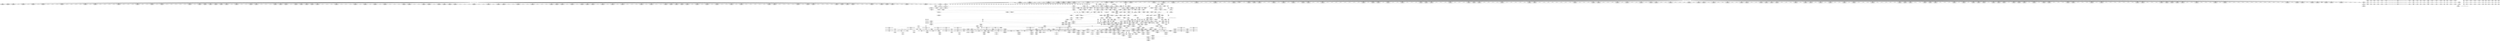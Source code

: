 digraph {
	CE0x59424f0 [shape=record,shape=Mrecord,label="{CE0x59424f0|selinux_xfrm_state_pol_flow_match:tobool2|security/selinux/xfrm.c,185|*SummSink*}"]
	CE0x593fc40 [shape=record,shape=Mrecord,label="{CE0x593fc40|16:_i32,_:_CRE_0,1_}"]
	CE0x58e4a60 [shape=record,shape=Mrecord,label="{CE0x58e4a60|i64*_getelementptr_inbounds_(_7_x_i64_,_7_x_i64_*___llvm_gcov_ctr16,_i64_0,_i64_0)|*Constant*|*SummSink*}"]
	CE0x58d4f20 [shape=record,shape=Mrecord,label="{CE0x58d4f20|696:_%struct.xfrm_sec_ctx*,_:_CRE_680,688_|*MultipleSource*|Function::selinux_xfrm_state_pol_flow_match&Arg::xp::|security/selinux/xfrm.c,184}"]
	CE0x58ed660 [shape=record,shape=Mrecord,label="{CE0x58ed660|864:_%struct.xfrm_sec_ctx*,_:_CRE_89,90_}"]
	CE0x595ea60 [shape=record,shape=Mrecord,label="{CE0x595ea60|selinux_xfrm_state_pol_flow_match:tmp37|security/selinux/xfrm.c,202}"]
	CE0x59559f0 [shape=record,shape=Mrecord,label="{CE0x59559f0|selinux_xfrm_state_pol_flow_match:ctx_sid|security/selinux/xfrm.c,200|*SummSource*}"]
	CE0x58aaed0 [shape=record,shape=Mrecord,label="{CE0x58aaed0|864:_%struct.xfrm_sec_ctx*,_:_CRE_122,123_}"]
	CE0x58bffb0 [shape=record,shape=Mrecord,label="{CE0x58bffb0|864:_%struct.xfrm_sec_ctx*,_:_CRE_14,15_}"]
	CE0x58d9bb0 [shape=record,shape=Mrecord,label="{CE0x58d9bb0|696:_%struct.xfrm_sec_ctx*,_:_CRE_464,472_|*MultipleSource*|Function::selinux_xfrm_state_pol_flow_match&Arg::xp::|security/selinux/xfrm.c,184}"]
	CE0x590b710 [shape=record,shape=Mrecord,label="{CE0x590b710|selinux_xfrm_state_pol_flow_match:tmp29|*SummSink*}"]
	CE0x590efc0 [shape=record,shape=Mrecord,label="{CE0x590efc0|864:_%struct.xfrm_sec_ctx*,_:_CRE_166,167_}"]
	CE0x58e2410 [shape=record,shape=Mrecord,label="{CE0x58e2410|selinux_authorizable_ctx:tmp8|security/selinux/xfrm.c,64|*SummSource*}"]
	CE0x5963c00 [shape=record,shape=Mrecord,label="{CE0x5963c00|%struct.common_audit_data.1017*_null|*Constant*}"]
	CE0x59607b0 [shape=record,shape=Mrecord,label="{CE0x59607b0|i32_3|*Constant*|*SummSink*}"]
	CE0x593b560 [shape=record,shape=Mrecord,label="{CE0x593b560|selinux_xfrm_state_pol_flow_match:tmp14|security/selinux/xfrm.c,190|*SummSource*}"]
	CE0x592e8f0 [shape=record,shape=Mrecord,label="{CE0x592e8f0|selinux_authorizable_ctx:ctx_alg|security/selinux/xfrm.c,65|*SummSource*}"]
	CE0x58da7e0 [shape=record,shape=Mrecord,label="{CE0x58da7e0|864:_%struct.xfrm_sec_ctx*,_:_CRE_79,80_}"]
	CE0x58e58d0 [shape=record,shape=Mrecord,label="{CE0x58e58d0|selinux_authorizable_xfrm:tmp}"]
	CE0x59361d0 [shape=record,shape=Mrecord,label="{CE0x59361d0|_call_void_mcount()_#3|*SummSource*}"]
	CE0x592dd10 [shape=record,shape=Mrecord,label="{CE0x592dd10|selinux_authorizable_ctx:tmp11|security/selinux/xfrm.c,65}"]
	CE0x58c3930 [shape=record,shape=Mrecord,label="{CE0x58c3930|696:_%struct.xfrm_sec_ctx*,_:_CRE_308,310_|*MultipleSource*|Function::selinux_xfrm_state_pol_flow_match&Arg::xp::|security/selinux/xfrm.c,184}"]
	CE0x58c79e0 [shape=record,shape=Mrecord,label="{CE0x58c79e0|selinux_xfrm_state_pol_flow_match:tmp4|security/selinux/xfrm.c,184|*SummSink*}"]
	CE0x58be8b0 [shape=record,shape=Mrecord,label="{CE0x58be8b0|864:_%struct.xfrm_sec_ctx*,_:_CRE_48,56_|*MultipleSource*|Function::selinux_xfrm_state_pol_flow_match&Arg::x::|security/selinux/xfrm.c,185}"]
	CE0x58d18e0 [shape=record,shape=Mrecord,label="{CE0x58d18e0|696:_%struct.xfrm_sec_ctx*,_:_CRE_290,291_}"]
	CE0x58e2ea0 [shape=record,shape=Mrecord,label="{CE0x58e2ea0|selinux_authorizable_ctx:tmp10|security/selinux/xfrm.c,64|*SummSource*}"]
	CE0x58db280 [shape=record,shape=Mrecord,label="{CE0x58db280|696:_%struct.xfrm_sec_ctx*,_:_CRE_550,551_}"]
	CE0x5943cf0 [shape=record,shape=Mrecord,label="{CE0x5943cf0|selinux_xfrm_state_pol_flow_match:tmp21|security/selinux/xfrm.c,194|*SummSource*}"]
	CE0x58e5da0 [shape=record,shape=Mrecord,label="{CE0x58e5da0|696:_%struct.xfrm_sec_ctx*,_:_CRE_492,493_}"]
	CE0x58bc800 [shape=record,shape=Mrecord,label="{CE0x58bc800|selinux_xfrm_state_pol_flow_match:entry|*SummSink*}"]
	CE0x58b74c0 [shape=record,shape=Mrecord,label="{CE0x58b74c0|selinux_xfrm_state_pol_flow_match:tmp1|*SummSource*}"]
	CE0x5908c20 [shape=record,shape=Mrecord,label="{CE0x5908c20|i64*_getelementptr_inbounds_(_20_x_i64_,_20_x_i64_*___llvm_gcov_ctr3,_i64_0,_i64_5)|*Constant*|*SummSink*}"]
	CE0x590c380 [shape=record,shape=Mrecord,label="{CE0x590c380|i64*_getelementptr_inbounds_(_20_x_i64_,_20_x_i64_*___llvm_gcov_ctr3,_i64_0,_i64_14)|*Constant*|*SummSink*}"]
	CE0x5942e70 [shape=record,shape=Mrecord,label="{CE0x5942e70|selinux_xfrm_state_pol_flow_match:tmp20|security/selinux/xfrm.c,192|*SummSink*}"]
	CE0x59656f0 [shape=record,shape=Mrecord,label="{CE0x59656f0|selinux_xfrm_state_pol_flow_match:call19|security/selinux/xfrm.c,208}"]
	CE0x594cce0 [shape=record,shape=Mrecord,label="{CE0x594cce0|selinux_xfrm_state_pol_flow_match:tmp23|security/selinux/xfrm.c,196|*SummSink*}"]
	CE0x58ab290 [shape=record,shape=Mrecord,label="{CE0x58ab290|864:_%struct.xfrm_sec_ctx*,_:_CRE_125,126_}"]
	CE0x58e7940 [shape=record,shape=Mrecord,label="{CE0x58e7940|696:_%struct.xfrm_sec_ctx*,_:_CRE_416,424_|*MultipleSource*|Function::selinux_xfrm_state_pol_flow_match&Arg::xp::|security/selinux/xfrm.c,184}"]
	CE0x595f7d0 [shape=record,shape=Mrecord,label="{CE0x595f7d0|selinux_xfrm_state_pol_flow_match:tmp37|security/selinux/xfrm.c,202|*SummSource*}"]
	CE0x5906cd0 [shape=record,shape=Mrecord,label="{CE0x5906cd0|selinux_xfrm_state_pol_flow_match:tmp7|*LoadInst*|security/selinux/xfrm.c,185|*SummSource*}"]
	CE0x59060d0 [shape=record,shape=Mrecord,label="{CE0x59060d0|864:_%struct.xfrm_sec_ctx*,_:_CRE_832,840_|*MultipleSource*|Function::selinux_xfrm_state_pol_flow_match&Arg::x::|security/selinux/xfrm.c,185}"]
	CE0x590c710 [shape=record,shape=Mrecord,label="{CE0x590c710|selinux_xfrm_state_pol_flow_match:tmp31}"]
	CE0x595d110 [shape=record,shape=Mrecord,label="{CE0x595d110|16:_i32,_:_CRE_51,52_}"]
	CE0x58c4920 [shape=record,shape=Mrecord,label="{CE0x58c4920|696:_%struct.xfrm_sec_ctx*,_:_CRE_535,536_}"]
	CE0x593f910 [shape=record,shape=Mrecord,label="{CE0x593f910|i32_3|*Constant*}"]
	CE0x593e2a0 [shape=record,shape=Mrecord,label="{CE0x593e2a0|selinux_xfrm_state_pol_flow_match:tmp32}"]
	CE0x58e42a0 [shape=record,shape=Mrecord,label="{CE0x58e42a0|selinux_authorizable_ctx:land.rhs}"]
	CE0x5912080 [shape=record,shape=Mrecord,label="{CE0x5912080|864:_%struct.xfrm_sec_ctx*,_:_CRE_208,212_|*MultipleSource*|Function::selinux_xfrm_state_pol_flow_match&Arg::x::|security/selinux/xfrm.c,185}"]
	CE0x58cc840 [shape=record,shape=Mrecord,label="{CE0x58cc840|i64_1|*Constant*}"]
	CE0x5962610 [shape=record,shape=Mrecord,label="{CE0x5962610|selinux_xfrm_state_pol_flow_match:u16|security/selinux/xfrm.c,208|*SummSource*}"]
	CE0x5903bd0 [shape=record,shape=Mrecord,label="{CE0x5903bd0|864:_%struct.xfrm_sec_ctx*,_:_CRE_705,706_}"]
	CE0x593d130 [shape=record,shape=Mrecord,label="{CE0x593d130|selinux_xfrm_state_pol_flow_match:tmp17|security/selinux/xfrm.c,192|*SummSink*}"]
	CE0x58cc160 [shape=record,shape=Mrecord,label="{CE0x58cc160|selinux_authorizable_xfrm:tmp4|*LoadInst*|security/selinux/xfrm.c,73|*SummSource*}"]
	CE0x5904a80 [shape=record,shape=Mrecord,label="{CE0x5904a80|864:_%struct.xfrm_sec_ctx*,_:_CRE_736,740_|*MultipleSource*|Function::selinux_xfrm_state_pol_flow_match&Arg::x::|security/selinux/xfrm.c,185}"]
	CE0x590a6a0 [shape=record,shape=Mrecord,label="{CE0x590a6a0|selinux_authorizable_ctx:tmp2|security/selinux/xfrm.c,63|*SummSource*}"]
	CE0x58ddc70 [shape=record,shape=Mrecord,label="{CE0x58ddc70|864:_%struct.xfrm_sec_ctx*,_:_CRE_488,492_|*MultipleSource*|Function::selinux_xfrm_state_pol_flow_match&Arg::x::|security/selinux/xfrm.c,185}"]
	CE0x58fdc50 [shape=record,shape=Mrecord,label="{CE0x58fdc50|864:_%struct.xfrm_sec_ctx*,_:_CRE_440,448_|*MultipleSource*|Function::selinux_xfrm_state_pol_flow_match&Arg::x::|security/selinux/xfrm.c,185}"]
	CE0x5904710 [shape=record,shape=Mrecord,label="{CE0x5904710|864:_%struct.xfrm_sec_ctx*,_:_CRE_720,728_|*MultipleSource*|Function::selinux_xfrm_state_pol_flow_match&Arg::x::|security/selinux/xfrm.c,185}"]
	CE0x593c3d0 [shape=record,shape=Mrecord,label="{CE0x593c3d0|selinux_xfrm_state_pol_flow_match:security5|security/selinux/xfrm.c,192|*SummSink*}"]
	CE0x58b8c30 [shape=record,shape=Mrecord,label="{CE0x58b8c30|selinux_xfrm_state_pol_flow_match:return|*SummSink*}"]
	CE0x58eb120 [shape=record,shape=Mrecord,label="{CE0x58eb120|696:_%struct.xfrm_sec_ctx*,_:_CRE_287,288_}"]
	CE0x58ff960 [shape=record,shape=Mrecord,label="{CE0x58ff960|selinux_authorizable_ctx:tmp14|*SummSink*}"]
	CE0x58bf5d0 [shape=record,shape=Mrecord,label="{CE0x58bf5d0|selinux_xfrm_state_pol_flow_match:if.then|*SummSink*}"]
	CE0x58e9390 [shape=record,shape=Mrecord,label="{CE0x58e9390|696:_%struct.xfrm_sec_ctx*,_:_CRE_505,506_}"]
	CE0x5911040 [shape=record,shape=Mrecord,label="{CE0x5911040|864:_%struct.xfrm_sec_ctx*,_:_CRE_276,277_}"]
	CE0x5939f30 [shape=record,shape=Mrecord,label="{CE0x5939f30|i32_(i32,_i32,_i16,_i32,_%struct.common_audit_data.1017*)*_bitcast_(i32_(i32,_i32,_i16,_i32,_%struct.common_audit_data.495*)*_avc_has_perm_to_i32_(i32,_i32,_i16,_i32,_%struct.common_audit_data.1017*)*)|*Constant*|*SummSink*}"]
	CE0x58eb940 [shape=record,shape=Mrecord,label="{CE0x58eb940|696:_%struct.xfrm_sec_ctx*,_:_CRE_336,344_|*MultipleSource*|Function::selinux_xfrm_state_pol_flow_match&Arg::xp::|security/selinux/xfrm.c,184}"]
	CE0x590e6e0 [shape=record,shape=Mrecord,label="{CE0x590e6e0|avc_has_perm:auditdata|Function::avc_has_perm&Arg::auditdata::}"]
	CE0x593e5b0 [shape=record,shape=Mrecord,label="{CE0x593e5b0|selinux_xfrm_state_pol_flow_match:tmp32|*SummSink*}"]
	CE0x58d19f0 [shape=record,shape=Mrecord,label="{CE0x58d19f0|696:_%struct.xfrm_sec_ctx*,_:_CRE_291,292_}"]
	CE0x59672e0 [shape=record,shape=Mrecord,label="{CE0x59672e0|avc_has_perm:ssid|Function::avc_has_perm&Arg::ssid::}"]
	CE0x59018d0 [shape=record,shape=Mrecord,label="{CE0x59018d0|864:_%struct.xfrm_sec_ctx*,_:_CRE_608,612_|*MultipleSource*|Function::selinux_xfrm_state_pol_flow_match&Arg::x::|security/selinux/xfrm.c,185}"]
	CE0x58d10e0 [shape=record,shape=Mrecord,label="{CE0x58d10e0|i64*_getelementptr_inbounds_(_2_x_i64_,_2_x_i64_*___llvm_gcov_ctr17246,_i64_0,_i64_0)|*Constant*}"]
	CE0x593ec60 [shape=record,shape=Mrecord,label="{CE0x593ec60|selinux_xfrm_state_pol_flow_match:security13|security/selinux/xfrm.c,200|*SummSource*}"]
	CE0x5969b90 [shape=record,shape=Mrecord,label="{CE0x5969b90|selinux_xfrm_state_pol_flow_match:retval.0|*SummSink*}"]
	CE0x595dc10 [shape=record,shape=Mrecord,label="{CE0x595dc10|16:_i32,_:_CRE_62,63_}"]
	CE0x58c68e0 [shape=record,shape=Mrecord,label="{CE0x58c68e0|864:_%struct.xfrm_sec_ctx*,_:_CRE_140,141_}"]
	CE0x5915e40 [shape=record,shape=Mrecord,label="{CE0x5915e40|864:_%struct.xfrm_sec_ctx*,_:_CRE_696,697_}"]
	CE0x590d960 [shape=record,shape=Mrecord,label="{CE0x590d960|864:_%struct.xfrm_sec_ctx*,_:_CRE_161,162_}"]
	CE0x6262fb0 [shape=record,shape=Mrecord,label="{CE0x6262fb0|696:_%struct.xfrm_sec_ctx*,_:_CRE_104,112_|*MultipleSource*|Function::selinux_xfrm_state_pol_flow_match&Arg::xp::|security/selinux/xfrm.c,184}"]
	CE0x594a080 [shape=record,shape=Mrecord,label="{CE0x594a080|selinux_xfrm_state_pol_flow_match:tmp26|security/selinux/xfrm.c,196}"]
	CE0x58d25d0 [shape=record,shape=Mrecord,label="{CE0x58d25d0|selinux_xfrm_state_pol_flow_match:if.end11|*SummSink*}"]
	CE0x58cd860 [shape=record,shape=Mrecord,label="{CE0x58cd860|i64*_getelementptr_inbounds_(_2_x_i64_,_2_x_i64_*___llvm_gcov_ctr17246,_i64_0,_i64_1)|*Constant*|*SummSink*}"]
	CE0x58dace0 [shape=record,shape=Mrecord,label="{CE0x58dace0|864:_%struct.xfrm_sec_ctx*,_:_CRE_83,84_}"]
	CE0x58d35a0 [shape=record,shape=Mrecord,label="{CE0x58d35a0|696:_%struct.xfrm_sec_ctx*,_:_CRE_544,545_}"]
	CE0x58b88c0 [shape=record,shape=Mrecord,label="{CE0x58b88c0|696:_%struct.xfrm_sec_ctx*,_:_CRE_24,32_|*MultipleSource*|Function::selinux_xfrm_state_pol_flow_match&Arg::xp::|security/selinux/xfrm.c,184}"]
	CE0x58ba5d0 [shape=record,shape=Mrecord,label="{CE0x58ba5d0|696:_%struct.xfrm_sec_ctx*,_:_CRE_305,306_}"]
	CE0x5905ad0 [shape=record,shape=Mrecord,label="{CE0x5905ad0|864:_%struct.xfrm_sec_ctx*,_:_CRE_808,816_|*MultipleSource*|Function::selinux_xfrm_state_pol_flow_match&Arg::x::|security/selinux/xfrm.c,185}"]
	CE0x58f9250 [shape=record,shape=Mrecord,label="{CE0x58f9250|696:_%struct.xfrm_sec_ctx*,_:_CRE_184,200_|*MultipleSource*|Function::selinux_xfrm_state_pol_flow_match&Arg::xp::|security/selinux/xfrm.c,184}"]
	CE0x593b0f0 [shape=record,shape=Mrecord,label="{CE0x593b0f0|selinux_authorizable_xfrm:x|Function::selinux_authorizable_xfrm&Arg::x::|*SummSource*}"]
	CE0x58c6020 [shape=record,shape=Mrecord,label="{CE0x58c6020|864:_%struct.xfrm_sec_ctx*,_:_CRE_133,134_}"]
	CE0x595c710 [shape=record,shape=Mrecord,label="{CE0x595c710|16:_i32,_:_CRE_41,42_}"]
	CE0x5964ff0 [shape=record,shape=Mrecord,label="{CE0x5964ff0|selinux_xfrm_state_pol_flow_match:flowic_secid18|security/selinux/xfrm.c,208|*SummSink*}"]
	CE0x5936d00 [shape=record,shape=Mrecord,label="{CE0x5936d00|selinux_authorizable_ctx:conv|security/selinux/xfrm.c,64}"]
	CE0x5953d70 [shape=record,shape=Mrecord,label="{CE0x5953d70|selinux_authorizable_ctx:tmp15|security/selinux/xfrm.c,64|*SummSource*}"]
	CE0x5940b50 [shape=record,shape=Mrecord,label="{CE0x5940b50|16:_i32,_:_CRE_14,15_}"]
	CE0x58cce70 [shape=record,shape=Mrecord,label="{CE0x58cce70|696:_%struct.xfrm_sec_ctx*,_:_CRE_500,501_}"]
	CE0x5913080 [shape=record,shape=Mrecord,label="{CE0x5913080|864:_%struct.xfrm_sec_ctx*,_:_CRE_248,249_|*MultipleSource*|Function::selinux_xfrm_state_pol_flow_match&Arg::x::|security/selinux/xfrm.c,185}"]
	CE0x58fe310 [shape=record,shape=Mrecord,label="{CE0x58fe310|selinux_authorizable_ctx:tmp13|*LoadInst*|security/selinux/xfrm.c,65|*SummSource*}"]
	CE0x590cf60 [shape=record,shape=Mrecord,label="{CE0x590cf60|864:_%struct.xfrm_sec_ctx*,_:_CRE_147,148_}"]
	CE0x58be2d0 [shape=record,shape=Mrecord,label="{CE0x58be2d0|i32_40|*Constant*|*SummSource*}"]
	CE0x5941350 [shape=record,shape=Mrecord,label="{CE0x5941350|16:_i32,_:_CRE_22,23_}"]
	CE0x593b4f0 [shape=record,shape=Mrecord,label="{CE0x593b4f0|selinux_xfrm_state_pol_flow_match:tmp14|security/selinux/xfrm.c,190}"]
	CE0x595c410 [shape=record,shape=Mrecord,label="{CE0x595c410|16:_i32,_:_CRE_38,39_}"]
	CE0x594a300 [shape=record,shape=Mrecord,label="{CE0x594a300|selinux_xfrm_state_pol_flow_match:tmp26|security/selinux/xfrm.c,196|*SummSource*}"]
	CE0x5960380 [shape=record,shape=Mrecord,label="{CE0x5960380|i64_15|*Constant*|*SummSource*}"]
	CE0x590a9b0 [shape=record,shape=Mrecord,label="{CE0x590a9b0|selinux_authorizable_ctx:tmp3|security/selinux/xfrm.c,63}"]
	CE0x590fb00 [shape=record,shape=Mrecord,label="{CE0x590fb00|864:_%struct.xfrm_sec_ctx*,_:_CRE_175,176_}"]
	CE0x58ccdb0 [shape=record,shape=Mrecord,label="{CE0x58ccdb0|696:_%struct.xfrm_sec_ctx*,_:_CRE_499,500_}"]
	CE0x59355d0 [shape=record,shape=Mrecord,label="{CE0x59355d0|selinux_authorizable_ctx:tmp7|security/selinux/xfrm.c,64}"]
	CE0x590dde0 [shape=record,shape=Mrecord,label="{CE0x590dde0|864:_%struct.xfrm_sec_ctx*,_:_CRE_163,164_}"]
	CE0x58d4610 [shape=record,shape=Mrecord,label="{CE0x58d4610|696:_%struct.xfrm_sec_ctx*,_:_CRE_276,277_}"]
	CE0x5904850 [shape=record,shape=Mrecord,label="{CE0x5904850|864:_%struct.xfrm_sec_ctx*,_:_CRE_728,736_|*MultipleSource*|Function::selinux_xfrm_state_pol_flow_match&Arg::x::|security/selinux/xfrm.c,185}"]
	CE0x592ddf0 [shape=record,shape=Mrecord,label="{CE0x592ddf0|selinux_authorizable_ctx:tmp11|security/selinux/xfrm.c,65|*SummSink*}"]
	CE0x5904210 [shape=record,shape=Mrecord,label="{CE0x5904210|864:_%struct.xfrm_sec_ctx*,_:_CRE_710,711_}"]
	CE0x5905cd0 [shape=record,shape=Mrecord,label="{CE0x5905cd0|864:_%struct.xfrm_sec_ctx*,_:_CRE_816,824_|*MultipleSource*|Function::selinux_xfrm_state_pol_flow_match&Arg::x::|security/selinux/xfrm.c,185}"]
	CE0x595ca10 [shape=record,shape=Mrecord,label="{CE0x595ca10|16:_i32,_:_CRE_44,45_}"]
	CE0x5913680 [shape=record,shape=Mrecord,label="{CE0x5913680|864:_%struct.xfrm_sec_ctx*,_:_CRE_252,256_|*MultipleSource*|Function::selinux_xfrm_state_pol_flow_match&Arg::x::|security/selinux/xfrm.c,185}"]
	CE0x58b97e0 [shape=record,shape=Mrecord,label="{CE0x58b97e0|696:_%struct.xfrm_sec_ctx*,_:_CRE_16,24_|*MultipleSource*|Function::selinux_xfrm_state_pol_flow_match&Arg::xp::|security/selinux/xfrm.c,184}"]
	CE0x59494a0 [shape=record,shape=Mrecord,label="{CE0x59494a0|selinux_xfrm_state_pol_flow_match:tobool9|security/selinux/xfrm.c,196|*SummSink*}"]
	CE0x58e4370 [shape=record,shape=Mrecord,label="{CE0x58e4370|selinux_authorizable_ctx:land.rhs|*SummSource*}"]
	CE0x59002d0 [shape=record,shape=Mrecord,label="{CE0x59002d0|864:_%struct.xfrm_sec_ctx*,_:_CRE_512,520_|*MultipleSource*|Function::selinux_xfrm_state_pol_flow_match&Arg::x::|security/selinux/xfrm.c,185}"]
	CE0x59058d0 [shape=record,shape=Mrecord,label="{CE0x59058d0|864:_%struct.xfrm_sec_ctx*,_:_CRE_800,808_|*MultipleSource*|Function::selinux_xfrm_state_pol_flow_match&Arg::x::|security/selinux/xfrm.c,185}"]
	CE0x58dbc20 [shape=record,shape=Mrecord,label="{CE0x58dbc20|696:_%struct.xfrm_sec_ctx*,_:_CRE_584,592_|*MultipleSource*|Function::selinux_xfrm_state_pol_flow_match&Arg::xp::|security/selinux/xfrm.c,184}"]
	CE0x58bfe70 [shape=record,shape=Mrecord,label="{CE0x58bfe70|864:_%struct.xfrm_sec_ctx*,_:_CRE_13,14_}"]
	CE0x58ed2a0 [shape=record,shape=Mrecord,label="{CE0x58ed2a0|864:_%struct.xfrm_sec_ctx*,_:_CRE_86,87_}"]
	CE0x5969580 [shape=record,shape=Mrecord,label="{CE0x5969580|selinux_xfrm_state_pol_flow_match:cond|security/selinux/xfrm.c,208|*SummSink*}"]
	CE0x58fc450 [shape=record,shape=Mrecord,label="{CE0x58fc450|864:_%struct.xfrm_sec_ctx*,_:_CRE_360,368_|*MultipleSource*|Function::selinux_xfrm_state_pol_flow_match&Arg::x::|security/selinux/xfrm.c,185}"]
	CE0x58c7920 [shape=record,shape=Mrecord,label="{CE0x58c7920|selinux_xfrm_state_pol_flow_match:tmp4|security/selinux/xfrm.c,184|*SummSource*}"]
	CE0x58d06d0 [shape=record,shape=Mrecord,label="{CE0x58d06d0|selinux_xfrm_state_pol_flow_match:tmp13|security/selinux/xfrm.c,187}"]
	CE0x5937b10 [shape=record,shape=Mrecord,label="{CE0x5937b10|i32_1|*Constant*}"]
	CE0x592d850 [shape=record,shape=Mrecord,label="{CE0x592d850|i64*_getelementptr_inbounds_(_7_x_i64_,_7_x_i64_*___llvm_gcov_ctr16,_i64_0,_i64_5)|*Constant*|*SummSink*}"]
	CE0x58c5da0 [shape=record,shape=Mrecord,label="{CE0x58c5da0|864:_%struct.xfrm_sec_ctx*,_:_CRE_131,132_}"]
	CE0x58c63e0 [shape=record,shape=Mrecord,label="{CE0x58c63e0|864:_%struct.xfrm_sec_ctx*,_:_CRE_136,137_}"]
	CE0x58d9470 [shape=record,shape=Mrecord,label="{CE0x58d9470|696:_%struct.xfrm_sec_ctx*,_:_CRE_300,301_}"]
	CE0x5934400 [shape=record,shape=Mrecord,label="{CE0x5934400|GLOBAL:selinux_authorizable_ctx|*Constant*|*SummSource*}"]
	CE0x58bbed0 [shape=record,shape=Mrecord,label="{CE0x58bbed0|864:_%struct.xfrm_sec_ctx*,_:_CRE_21,22_}"]
	CE0x58b7570 [shape=record,shape=Mrecord,label="{CE0x58b7570|selinux_xfrm_state_pol_flow_match:if.end15|*SummSource*}"]
	CE0x58ec690 [shape=record,shape=Mrecord,label="{CE0x58ec690|selinux_authorizable_ctx:tmp2|security/selinux/xfrm.c,63|*SummSink*}"]
	CE0x58df4c0 [shape=record,shape=Mrecord,label="{CE0x58df4c0|696:_%struct.xfrm_sec_ctx*,_:_CRE_539,540_}"]
	CE0x593eb00 [shape=record,shape=Mrecord,label="{CE0x593eb00|selinux_xfrm_state_pol_flow_match:security13|security/selinux/xfrm.c,200}"]
	CE0x594c990 [shape=record,shape=Mrecord,label="{CE0x594c990|i64_10|*Constant*|*SummSource*}"]
	CE0x58bd940 [shape=record,shape=Mrecord,label="{CE0x58bd940|696:_%struct.xfrm_sec_ctx*,_:_CRE_0,8_|*MultipleSource*|Function::selinux_xfrm_state_pol_flow_match&Arg::xp::|security/selinux/xfrm.c,184}"]
	CE0x58beba0 [shape=record,shape=Mrecord,label="{CE0x58beba0|864:_%struct.xfrm_sec_ctx*,_:_CRE_56,60_|*MultipleSource*|Function::selinux_xfrm_state_pol_flow_match&Arg::x::|security/selinux/xfrm.c,185}"]
	CE0x593d060 [shape=record,shape=Mrecord,label="{CE0x593d060|selinux_xfrm_state_pol_flow_match:tmp17|security/selinux/xfrm.c,192|*SummSource*}"]
	CE0x5914680 [shape=record,shape=Mrecord,label="{CE0x5914680|864:_%struct.xfrm_sec_ctx*,_:_CRE_273,274_|*MultipleSource*|Function::selinux_xfrm_state_pol_flow_match&Arg::x::|security/selinux/xfrm.c,185}"]
	CE0x5941f50 [shape=record,shape=Mrecord,label="{CE0x5941f50|16:_i32,_:_CRE_34,35_}"]
	CE0x58db7f0 [shape=record,shape=Mrecord,label="{CE0x58db7f0|696:_%struct.xfrm_sec_ctx*,_:_CRE_568,576_|*MultipleSource*|Function::selinux_xfrm_state_pol_flow_match&Arg::xp::|security/selinux/xfrm.c,184}"]
	CE0x58d30a0 [shape=record,shape=Mrecord,label="{CE0x58d30a0|696:_%struct.xfrm_sec_ctx*,_:_CRE_540,541_}"]
	CE0x595ee60 [shape=record,shape=Mrecord,label="{CE0x595ee60|selinux_xfrm_state_pol_flow_match:flowic_secid|security/selinux/xfrm.c,202|*SummSource*}"]
	CE0x595f930 [shape=record,shape=Mrecord,label="{CE0x595f930|selinux_xfrm_state_pol_flow_match:tmp37|security/selinux/xfrm.c,202|*SummSink*}"]
	CE0x5941750 [shape=record,shape=Mrecord,label="{CE0x5941750|16:_i32,_:_CRE_26,27_}"]
	CE0x58d0280 [shape=record,shape=Mrecord,label="{CE0x58d0280|selinux_xfrm_state_pol_flow_match:tmp12|security/selinux/xfrm.c,187}"]
	CE0x58bbd90 [shape=record,shape=Mrecord,label="{CE0x58bbd90|864:_%struct.xfrm_sec_ctx*,_:_CRE_20,21_}"]
	CE0x58ed520 [shape=record,shape=Mrecord,label="{CE0x58ed520|864:_%struct.xfrm_sec_ctx*,_:_CRE_88,89_}"]
	CE0x59647e0 [shape=record,shape=Mrecord,label="{CE0x59647e0|selinux_xfrm_state_pol_flow_match:tmp43|security/selinux/xfrm.c,208|*SummSource*}"]
	CE0x58fd650 [shape=record,shape=Mrecord,label="{CE0x58fd650|864:_%struct.xfrm_sec_ctx*,_:_CRE_428,432_|*MultipleSource*|Function::selinux_xfrm_state_pol_flow_match&Arg::x::|security/selinux/xfrm.c,185}"]
	CE0x58bade0 [shape=record,shape=Mrecord,label="{CE0x58bade0|696:_%struct.xfrm_sec_ctx*,_:_CRE_691,692_|*MultipleSource*|Function::selinux_xfrm_state_pol_flow_match&Arg::xp::|security/selinux/xfrm.c,184}"]
	CE0x5914880 [shape=record,shape=Mrecord,label="{CE0x5914880|864:_%struct.xfrm_sec_ctx*,_:_CRE_274,276_|*MultipleSource*|Function::selinux_xfrm_state_pol_flow_match&Arg::x::|security/selinux/xfrm.c,185}"]
	CE0x58bcc80 [shape=record,shape=Mrecord,label="{CE0x58bcc80|696:_%struct.xfrm_sec_ctx*,_:_CRE_314,316_|*MultipleSource*|Function::selinux_xfrm_state_pol_flow_match&Arg::xp::|security/selinux/xfrm.c,184}"]
	CE0x595c610 [shape=record,shape=Mrecord,label="{CE0x595c610|16:_i32,_:_CRE_40,41_}"]
	CE0x58aab10 [shape=record,shape=Mrecord,label="{CE0x58aab10|864:_%struct.xfrm_sec_ctx*,_:_CRE_119,120_}"]
	CE0x58e0ef0 [shape=record,shape=Mrecord,label="{CE0x58e0ef0|i64_2|*Constant*}"]
	CE0x5943340 [shape=record,shape=Mrecord,label="{CE0x5943340|i64*_getelementptr_inbounds_(_20_x_i64_,_20_x_i64_*___llvm_gcov_ctr3,_i64_0,_i64_9)|*Constant*|*SummSource*}"]
	CE0x58c2a00 [shape=record,shape=Mrecord,label="{CE0x58c2a00|selinux_xfrm_state_pol_flow_match:tmp5|security/selinux/xfrm.c,184}"]
	CE0x5963d40 [shape=record,shape=Mrecord,label="{CE0x5963d40|avc_has_perm:requested|Function::avc_has_perm&Arg::requested::|*SummSource*}"]
	CE0x590f740 [shape=record,shape=Mrecord,label="{CE0x590f740|864:_%struct.xfrm_sec_ctx*,_:_CRE_172,173_}"]
	CE0x58dc9a0 [shape=record,shape=Mrecord,label="{CE0x58dc9a0|696:_%struct.xfrm_sec_ctx*,_:_CRE_656,664_|*MultipleSource*|Function::selinux_xfrm_state_pol_flow_match&Arg::xp::|security/selinux/xfrm.c,184}"]
	CE0x595ce10 [shape=record,shape=Mrecord,label="{CE0x595ce10|16:_i32,_:_CRE_48,49_}"]
	CE0x592d040 [shape=record,shape=Mrecord,label="{CE0x592d040|selinux_authorizable_ctx:tmp10|security/selinux/xfrm.c,64|*SummSink*}"]
	CE0x59638b0 [shape=record,shape=Mrecord,label="{CE0x59638b0|i32_1|*Constant*|*SummSource*}"]
	CE0x593cb60 [shape=record,shape=Mrecord,label="{CE0x593cb60|selinux_xfrm_state_pol_flow_match:tmp16|*LoadInst*|security/selinux/xfrm.c,192|*SummSink*}"]
	CE0x58b76d0 [shape=record,shape=Mrecord,label="{CE0x58b76d0|_call_void_mcount()_#3|*SummSink*}"]
	CE0x5957af0 [shape=record,shape=Mrecord,label="{CE0x5957af0|selinux_xfrm_state_pol_flow_match:tmp41|security/selinux/xfrm.c,203|*SummSource*}"]
	CE0x58bc010 [shape=record,shape=Mrecord,label="{CE0x58bc010|864:_%struct.xfrm_sec_ctx*,_:_CRE_22,23_}"]
	CE0x594c540 [shape=record,shape=Mrecord,label="{CE0x594c540|i64_11|*Constant*|*SummSink*}"]
	CE0x595dd10 [shape=record,shape=Mrecord,label="{CE0x595dd10|16:_i32,_:_CRE_63,64_}"]
	CE0x58c4e70 [shape=record,shape=Mrecord,label="{CE0x58c4e70|696:_%struct.xfrm_sec_ctx*,_:_CRE_120,128_|*MultipleSource*|Function::selinux_xfrm_state_pol_flow_match&Arg::xp::|security/selinux/xfrm.c,184}"]
	CE0x58ca220 [shape=record,shape=Mrecord,label="{CE0x58ca220|864:_%struct.xfrm_sec_ctx*,_:_CRE_113,114_}"]
	CE0x5939ab0 [shape=record,shape=Mrecord,label="{CE0x5939ab0|selinux_xfrm_state_pol_flow_match:call|security/selinux/xfrm.c,196|*SummSource*}"]
	CE0x58fc850 [shape=record,shape=Mrecord,label="{CE0x58fc850|864:_%struct.xfrm_sec_ctx*,_:_CRE_376,384_|*MultipleSource*|Function::selinux_xfrm_state_pol_flow_match&Arg::x::|security/selinux/xfrm.c,185}"]
	CE0x58e29a0 [shape=record,shape=Mrecord,label="{CE0x58e29a0|selinux_authorizable_ctx:tmp9|security/selinux/xfrm.c,64|*SummSource*}"]
	CE0x58dc140 [shape=record,shape=Mrecord,label="{CE0x58dc140|696:_%struct.xfrm_sec_ctx*,_:_CRE_524,525_}"]
	CE0x58c1e00 [shape=record,shape=Mrecord,label="{CE0x58c1e00|696:_%struct.xfrm_sec_ctx*,_:_CRE_518,519_}"]
	CE0x65afb40 [shape=record,shape=Mrecord,label="{CE0x65afb40|696:_%struct.xfrm_sec_ctx*,_:_CRE_483,484_}"]
	CE0x58b6be0 [shape=record,shape=Mrecord,label="{CE0x58b6be0|696:_%struct.xfrm_sec_ctx*,_:_CRE_48,52_|*MultipleSource*|Function::selinux_xfrm_state_pol_flow_match&Arg::xp::|security/selinux/xfrm.c,184}"]
	CE0x58c1390 [shape=record,shape=Mrecord,label="{CE0x58c1390|696:_%struct.xfrm_sec_ctx*,_:_CRE_297,298_}"]
	CE0x58ff830 [shape=record,shape=Mrecord,label="{CE0x58ff830|selinux_authorizable_ctx:tmp14}"]
	CE0x595d710 [shape=record,shape=Mrecord,label="{CE0x595d710|16:_i32,_:_CRE_57,58_}"]
	CE0x58c2900 [shape=record,shape=Mrecord,label="{CE0x58c2900|selinux_xfrm_state_pol_flow_match:tmp4|security/selinux/xfrm.c,184}"]
	CE0x6263020 [shape=record,shape=Mrecord,label="{CE0x6263020|696:_%struct.xfrm_sec_ctx*,_:_CRE_282,283_}"]
	CE0x58e4d70 [shape=record,shape=Mrecord,label="{CE0x58e4d70|864:_%struct.xfrm_sec_ctx*,_:_CRE_95,96_}"]
	CE0x595ecc0 [shape=record,shape=Mrecord,label="{CE0x595ecc0|i64_16|*Constant*|*SummSink*}"]
	CE0x5902cd0 [shape=record,shape=Mrecord,label="{CE0x5902cd0|864:_%struct.xfrm_sec_ctx*,_:_CRE_680,688_|*MultipleSource*|Function::selinux_xfrm_state_pol_flow_match&Arg::x::|security/selinux/xfrm.c,185}"]
	CE0x58abe40 [shape=record,shape=Mrecord,label="{CE0x58abe40|selinux_xfrm_state_pol_flow_match:if.then7}"]
	CE0x593a5e0 [shape=record,shape=Mrecord,label="{CE0x593a5e0|GLOBAL:selinux_authorizable_xfrm|*Constant*}"]
	CE0x5964200 [shape=record,shape=Mrecord,label="{CE0x5964200|selinux_xfrm_state_pol_flow_match:tmp42|security/selinux/xfrm.c,208|*SummSink*}"]
	CE0x58c9e60 [shape=record,shape=Mrecord,label="{CE0x58c9e60|864:_%struct.xfrm_sec_ctx*,_:_CRE_110,111_}"]
	CE0x5900ed0 [shape=record,shape=Mrecord,label="{CE0x5900ed0|864:_%struct.xfrm_sec_ctx*,_:_CRE_552,560_|*MultipleSource*|Function::selinux_xfrm_state_pol_flow_match&Arg::x::|security/selinux/xfrm.c,185}"]
	CE0x58c6a20 [shape=record,shape=Mrecord,label="{CE0x58c6a20|864:_%struct.xfrm_sec_ctx*,_:_CRE_141,142_}"]
	CE0x58ac0d0 [shape=record,shape=Mrecord,label="{CE0x58ac0d0|i64_1|*Constant*|*SummSource*}"]
	CE0x5943660 [shape=record,shape=Mrecord,label="{CE0x5943660|i64*_getelementptr_inbounds_(_20_x_i64_,_20_x_i64_*___llvm_gcov_ctr3,_i64_0,_i64_9)|*Constant*|*SummSink*}"]
	CE0x58e8020 [shape=record,shape=Mrecord,label="{CE0x58e8020|selinux_authorizable_xfrm:tmp3|*SummSource*}"]
	CE0x5903a90 [shape=record,shape=Mrecord,label="{CE0x5903a90|864:_%struct.xfrm_sec_ctx*,_:_CRE_704,705_}"]
	CE0x58d7950 [shape=record,shape=Mrecord,label="{CE0x58d7950|696:_%struct.xfrm_sec_ctx*,_:_CRE_604,608_|*MultipleSource*|Function::selinux_xfrm_state_pol_flow_match&Arg::xp::|security/selinux/xfrm.c,184}"]
	CE0x58ff550 [shape=record,shape=Mrecord,label="{CE0x58ff550|i1_false|*Constant*|*SummSource*}"]
	CE0x58abf40 [shape=record,shape=Mrecord,label="{CE0x58abf40|selinux_xfrm_state_pol_flow_match:if.then3}"]
	CE0x5963b00 [shape=record,shape=Mrecord,label="{CE0x5963b00|avc_has_perm:requested|Function::avc_has_perm&Arg::requested::|*SummSink*}"]
	CE0x59625a0 [shape=record,shape=Mrecord,label="{CE0x59625a0|selinux_xfrm_state_pol_flow_match:u16|security/selinux/xfrm.c,208}"]
	CE0x5956c50 [shape=record,shape=Mrecord,label="{CE0x5956c50|selinux_xfrm_state_pol_flow_match:__fl_common|security/selinux/xfrm.c,202|*SummSink*}"]
	CE0x595db10 [shape=record,shape=Mrecord,label="{CE0x595db10|16:_i32,_:_CRE_61,62_}"]
	CE0x5903d10 [shape=record,shape=Mrecord,label="{CE0x5903d10|864:_%struct.xfrm_sec_ctx*,_:_CRE_706,707_}"]
	CE0x595f200 [shape=record,shape=Mrecord,label="{CE0x595f200|i32_7|*Constant*|*SummSink*}"]
	CE0x58c3870 [shape=record,shape=Mrecord,label="{CE0x58c3870|696:_%struct.xfrm_sec_ctx*,_:_CRE_480,481_}"]
	CE0x58c9820 [shape=record,shape=Mrecord,label="{CE0x58c9820|864:_%struct.xfrm_sec_ctx*,_:_CRE_105,106_}"]
	CE0x59026d0 [shape=record,shape=Mrecord,label="{CE0x59026d0|864:_%struct.xfrm_sec_ctx*,_:_CRE_656,664_|*MultipleSource*|Function::selinux_xfrm_state_pol_flow_match&Arg::x::|security/selinux/xfrm.c,185}"]
	CE0x5910c80 [shape=record,shape=Mrecord,label="{CE0x5910c80|864:_%struct.xfrm_sec_ctx*,_:_CRE_189,190_}"]
	CE0x5915940 [shape=record,shape=Mrecord,label="{CE0x5915940|864:_%struct.xfrm_sec_ctx*,_:_CRE_288,289_}"]
	CE0x58d1cf0 [shape=record,shape=Mrecord,label="{CE0x58d1cf0|696:_%struct.xfrm_sec_ctx*,_:_CRE_52,56_|*MultipleSource*|Function::selinux_xfrm_state_pol_flow_match&Arg::xp::|security/selinux/xfrm.c,184}"]
	CE0x58d2380 [shape=record,shape=Mrecord,label="{CE0x58d2380|696:_%struct.xfrm_sec_ctx*,_:_CRE_88,96_|*MultipleSource*|Function::selinux_xfrm_state_pol_flow_match&Arg::xp::|security/selinux/xfrm.c,184}"]
	CE0x593fcb0 [shape=record,shape=Mrecord,label="{CE0x593fcb0|16:_i32,_:_CRE_1,2_}"]
	CE0x5940a50 [shape=record,shape=Mrecord,label="{CE0x5940a50|16:_i32,_:_CRE_13,14_}"]
	CE0x590fc40 [shape=record,shape=Mrecord,label="{CE0x590fc40|864:_%struct.xfrm_sec_ctx*,_:_CRE_176,177_}"]
	CE0x58b3bd0 [shape=record,shape=Mrecord,label="{CE0x58b3bd0|selinux_xfrm_state_pol_flow_match:if.then14|*SummSink*}"]
	CE0x5962e70 [shape=record,shape=Mrecord,label="{CE0x5962e70|selinux_xfrm_state_pol_flow_match:__fl_common17|security/selinux/xfrm.c,208|*SummSource*}"]
	CE0x58d3f00 [shape=record,shape=Mrecord,label="{CE0x58d3f00|selinux_xfrm_state_pol_flow_match:if.then10|*SummSource*}"]
	CE0x5941e50 [shape=record,shape=Mrecord,label="{CE0x5941e50|16:_i32,_:_CRE_33,34_}"]
	CE0x5961cf0 [shape=record,shape=Mrecord,label="{CE0x5961cf0|i64*_getelementptr_inbounds_(_20_x_i64_,_20_x_i64_*___llvm_gcov_ctr3,_i64_0,_i64_18)|*Constant*|*SummSink*}"]
	CE0x58d08f0 [shape=record,shape=Mrecord,label="{CE0x58d08f0|selinux_xfrm_state_pol_flow_match:tmp13|security/selinux/xfrm.c,187|*SummSink*}"]
	CE0x58ebd40 [shape=record,shape=Mrecord,label="{CE0x58ebd40|_call_void_mcount()_#3}"]
	CE0x5906ad0 [shape=record,shape=Mrecord,label="{CE0x5906ad0|864:_%struct.xfrm_sec_ctx*,_:_CRE_872,880_|*MultipleSource*|Function::selinux_xfrm_state_pol_flow_match&Arg::x::|security/selinux/xfrm.c,185}"]
	CE0x58c46a0 [shape=record,shape=Mrecord,label="{CE0x58c46a0|696:_%struct.xfrm_sec_ctx*,_:_CRE_533,534_}"]
	CE0x58c5990 [shape=record,shape=Mrecord,label="{CE0x58c5990|selinux_xfrm_state_pol_flow_match:tobool|security/selinux/xfrm.c,184}"]
	CE0x58daba0 [shape=record,shape=Mrecord,label="{CE0x58daba0|864:_%struct.xfrm_sec_ctx*,_:_CRE_82,83_}"]
	CE0x5935140 [shape=record,shape=Mrecord,label="{CE0x5935140|_ret_i32_%land.ext,_!dbg_!27723|security/selinux/xfrm.c,63|*SummSink*}"]
	CE0x58c6f70 [shape=record,shape=Mrecord,label="{CE0x58c6f70|696:_%struct.xfrm_sec_ctx*,_:_CRE_529,530_}"]
	CE0x58e2bd0 [shape=record,shape=Mrecord,label="{CE0x58e2bd0|selinux_authorizable_ctx:tmp10|security/selinux/xfrm.c,64}"]
	CE0x593d9c0 [shape=record,shape=Mrecord,label="{CE0x593d9c0|selinux_xfrm_state_pol_flow_match:tmp19|security/selinux/xfrm.c,192|*SummSource*}"]
	CE0x5937fd0 [shape=record,shape=Mrecord,label="{CE0x5937fd0|i64_3|*Constant*}"]
	CE0x594ca00 [shape=record,shape=Mrecord,label="{CE0x594ca00|i64_10|*Constant*|*SummSink*}"]
	CE0x594c760 [shape=record,shape=Mrecord,label="{CE0x594c760|selinux_xfrm_state_pol_flow_match:tmp24|security/selinux/xfrm.c,196}"]
	CE0x595c810 [shape=record,shape=Mrecord,label="{CE0x595c810|16:_i32,_:_CRE_42,43_}"]
	CE0x58cc740 [shape=record,shape=Mrecord,label="{CE0x58cc740|696:_%struct.xfrm_sec_ctx*,_:_CRE_456,464_|*MultipleSource*|Function::selinux_xfrm_state_pol_flow_match&Arg::xp::|security/selinux/xfrm.c,184}"]
	CE0x5969740 [shape=record,shape=Mrecord,label="{CE0x5969740|selinux_xfrm_state_pol_flow_match:retval.0}"]
	CE0x58e6680 [shape=record,shape=Mrecord,label="{CE0x58e6680|696:_%struct.xfrm_sec_ctx*,_:_CRE_286,287_}"]
	CE0x595de10 [shape=record,shape=Mrecord,label="{CE0x595de10|i32_7|*Constant*}"]
	CE0x58bdc10 [shape=record,shape=Mrecord,label="{CE0x58bdc10|selinux_xfrm_state_pol_flow_match:x|Function::selinux_xfrm_state_pol_flow_match&Arg::x::|*SummSource*}"]
	CE0x59394f0 [shape=record,shape=Mrecord,label="{CE0x59394f0|selinux_xfrm_state_pol_flow_match:tmp22|security/selinux/xfrm.c,194|*SummSource*}"]
	CE0x590d5a0 [shape=record,shape=Mrecord,label="{CE0x590d5a0|864:_%struct.xfrm_sec_ctx*,_:_CRE_160,161_}"]
	CE0x5964e80 [shape=record,shape=Mrecord,label="{CE0x5964e80|selinux_xfrm_state_pol_flow_match:flowic_secid18|security/selinux/xfrm.c,208}"]
	CE0x58c71f0 [shape=record,shape=Mrecord,label="{CE0x58c71f0|696:_%struct.xfrm_sec_ctx*,_:_CRE_531,532_}"]
	CE0x58fe5b0 [shape=record,shape=Mrecord,label="{CE0x58fe5b0|selinux_authorizable_ctx:conv2|security/selinux/xfrm.c,65}"]
	CE0x519f0f0 [shape=record,shape=Mrecord,label="{CE0x519f0f0|696:_%struct.xfrm_sec_ctx*,_:_CRE_144,152_|*MultipleSource*|Function::selinux_xfrm_state_pol_flow_match&Arg::xp::|security/selinux/xfrm.c,184}"]
	CE0x58d6640 [shape=record,shape=Mrecord,label="{CE0x58d6640|696:_%struct.xfrm_sec_ctx*,_:_CRE_515,516_}"]
	CE0x590f380 [shape=record,shape=Mrecord,label="{CE0x590f380|864:_%struct.xfrm_sec_ctx*,_:_CRE_169,170_}"]
	CE0x58c3050 [shape=record,shape=Mrecord,label="{CE0x58c3050|selinux_xfrm_state_pol_flow_match:tmp2|*LoadInst*|security/selinux/xfrm.c,184|*SummSource*}"]
	CE0x594bec0 [shape=record,shape=Mrecord,label="{CE0x594bec0|selinux_xfrm_state_pol_flow_match:tobool9|security/selinux/xfrm.c,196}"]
	CE0x5934960 [shape=record,shape=Mrecord,label="{CE0x5934960|selinux_authorizable_ctx:entry|*SummSink*}"]
	CE0x590a940 [shape=record,shape=Mrecord,label="{CE0x590a940|i64_0|*Constant*}"]
	CE0x58d3ab0 [shape=record,shape=Mrecord,label="{CE0x58d3ab0|696:_%struct.xfrm_sec_ctx*,_:_CRE_546,547_}"]
	CE0x58b7ee0 [shape=record,shape=Mrecord,label="{CE0x58b7ee0|i32_21|*Constant*|*SummSink*}"]
	CE0x5942c40 [shape=record,shape=Mrecord,label="{CE0x5942c40|i64_4|*Constant*}"]
	CE0x58d6110 [shape=record,shape=Mrecord,label="{CE0x58d6110|696:_%struct.xfrm_sec_ctx*,_:_CRE_289,290_}"]
	CE0x58eb7c0 [shape=record,shape=Mrecord,label="{CE0x58eb7c0|696:_%struct.xfrm_sec_ctx*,_:_CRE_328,332_|*MultipleSource*|Function::selinux_xfrm_state_pol_flow_match&Arg::xp::|security/selinux/xfrm.c,184}"]
	CE0x58c3ab0 [shape=record,shape=Mrecord,label="{CE0x58c3ab0|696:_%struct.xfrm_sec_ctx*,_:_CRE_312,314_|*MultipleSource*|Function::selinux_xfrm_state_pol_flow_match&Arg::xp::|security/selinux/xfrm.c,184}"]
	CE0x58be730 [shape=record,shape=Mrecord,label="{CE0x58be730|864:_%struct.xfrm_sec_ctx*,_:_CRE_32,40_|*MultipleSource*|Function::selinux_xfrm_state_pol_flow_match&Arg::x::|security/selinux/xfrm.c,185}"]
	CE0x5903e50 [shape=record,shape=Mrecord,label="{CE0x5903e50|864:_%struct.xfrm_sec_ctx*,_:_CRE_707,708_}"]
	CE0x58d4be0 [shape=record,shape=Mrecord,label="{CE0x58d4be0|i32_0|*Constant*|*SummSource*}"]
	CE0x58ba0d0 [shape=record,shape=Mrecord,label="{CE0x58ba0d0|selinux_xfrm_state_pol_flow_match:if.else4}"]
	CE0x58e4990 [shape=record,shape=Mrecord,label="{CE0x58e4990|i64*_getelementptr_inbounds_(_7_x_i64_,_7_x_i64_*___llvm_gcov_ctr16,_i64_0,_i64_0)|*Constant*|*SummSource*}"]
	CE0x58fb600 [shape=record,shape=Mrecord,label="{CE0x58fb600|864:_%struct.xfrm_sec_ctx*,_:_CRE_304,312_|*MultipleSource*|Function::selinux_xfrm_state_pol_flow_match&Arg::x::|security/selinux/xfrm.c,185}"]
	CE0x594cf40 [shape=record,shape=Mrecord,label="{CE0x594cf40|selinux_xfrm_state_pol_flow_match:tobool6|security/selinux/xfrm.c,192}"]
	CE0x5949a90 [shape=record,shape=Mrecord,label="{CE0x5949a90|selinux_xfrm_state_pol_flow_match:tmp25|security/selinux/xfrm.c,196}"]
	CE0x5909ed0 [shape=record,shape=Mrecord,label="{CE0x5909ed0|selinux_xfrm_state_pol_flow_match:tmp36|security/selinux/xfrm.c,202|*SummSink*}"]
	CE0x58ab940 [shape=record,shape=Mrecord,label="{CE0x58ab940|selinux_xfrm_state_pol_flow_match:if.else|*SummSink*}"]
	CE0x594d120 [shape=record,shape=Mrecord,label="{CE0x594d120|selinux_xfrm_state_pol_flow_match:tobool6|security/selinux/xfrm.c,192|*SummSink*}"]
	CE0x595e400 [shape=record,shape=Mrecord,label="{CE0x595e400|selinux_xfrm_state_pol_flow_match:tmp35|security/selinux/xfrm.c,202|*SummSource*}"]
	CE0x596ba90 [shape=record,shape=Mrecord,label="{CE0x596ba90|_ret_i32_%retval.0,_!dbg_!27749|security/selinux/xfrm.c,211|*SummSink*}"]
	CE0x58cc920 [shape=record,shape=Mrecord,label="{CE0x58cc920|selinux_authorizable_xfrm:tmp1|*SummSource*}"]
	CE0x5935740 [shape=record,shape=Mrecord,label="{CE0x5935740|selinux_authorizable_ctx:tmp8|security/selinux/xfrm.c,64}"]
	CE0x58ff8a0 [shape=record,shape=Mrecord,label="{CE0x58ff8a0|selinux_authorizable_ctx:tmp14|*SummSource*}"]
	CE0x58bab20 [shape=record,shape=Mrecord,label="{CE0x58bab20|696:_%struct.xfrm_sec_ctx*,_:_CRE_319,320_|*MultipleSource*|Function::selinux_xfrm_state_pol_flow_match&Arg::xp::|security/selinux/xfrm.c,184}"]
	CE0x5911e80 [shape=record,shape=Mrecord,label="{CE0x5911e80|864:_%struct.xfrm_sec_ctx*,_:_CRE_204,205_|*MultipleSource*|Function::selinux_xfrm_state_pol_flow_match&Arg::x::|security/selinux/xfrm.c,185}"]
	CE0x7821ab0 [shape=record,shape=Mrecord,label="{CE0x7821ab0|696:_%struct.xfrm_sec_ctx*,_:_CRE_284,285_}"]
	"CONST[source:0(mediator),value:2(dynamic)][purpose:{object}][SnkIdx:2]"
	CE0x5904cd0 [shape=record,shape=Mrecord,label="{CE0x5904cd0|864:_%struct.xfrm_sec_ctx*,_:_CRE_744,752_|*MultipleSource*|Function::selinux_xfrm_state_pol_flow_match&Arg::x::|security/selinux/xfrm.c,185}"]
	CE0x58c53e0 [shape=record,shape=Mrecord,label="{CE0x58c53e0|selinux_xfrm_state_pol_flow_match:if.then3|*SummSink*}"]
	CE0x593bab0 [shape=record,shape=Mrecord,label="{CE0x593bab0|selinux_xfrm_state_pol_flow_match:tmp15|security/selinux/xfrm.c,190|*SummSource*}"]
	CE0x5937340 [shape=record,shape=Mrecord,label="{CE0x5937340|GLOBAL:__llvm_gcov_ctr16|Global_var:__llvm_gcov_ctr16}"]
	CE0x5910140 [shape=record,shape=Mrecord,label="{CE0x5910140|864:_%struct.xfrm_sec_ctx*,_:_CRE_180,181_}"]
	CE0x5910780 [shape=record,shape=Mrecord,label="{CE0x5910780|864:_%struct.xfrm_sec_ctx*,_:_CRE_185,186_}"]
	CE0x590d820 [shape=record,shape=Mrecord,label="{CE0x590d820|864:_%struct.xfrm_sec_ctx*,_:_CRE_156,157_|*MultipleSource*|Function::selinux_xfrm_state_pol_flow_match&Arg::x::|security/selinux/xfrm.c,185}"]
	CE0x5940950 [shape=record,shape=Mrecord,label="{CE0x5940950|16:_i32,_:_CRE_12,13_}"]
	CE0x593b9b0 [shape=record,shape=Mrecord,label="{CE0x593b9b0|selinux_xfrm_state_pol_flow_match:tmp15|security/selinux/xfrm.c,190}"]
	CE0x58e9de0 [shape=record,shape=Mrecord,label="{CE0x58e9de0|_call_void_mcount()_#3|*SummSink*}"]
	CE0x59072c0 [shape=record,shape=Mrecord,label="{CE0x59072c0|selinux_xfrm_state_pol_flow_match:tmp9|security/selinux/xfrm.c,185}"]
	CE0x59346c0 [shape=record,shape=Mrecord,label="{CE0x59346c0|selinux_authorizable_ctx:entry}"]
	CE0x58dba10 [shape=record,shape=Mrecord,label="{CE0x58dba10|696:_%struct.xfrm_sec_ctx*,_:_CRE_576,584_|*MultipleSource*|Function::selinux_xfrm_state_pol_flow_match&Arg::xp::|security/selinux/xfrm.c,184}"]
	CE0x58c78b0 [shape=record,shape=Mrecord,label="{CE0x58c78b0|GLOBAL:__llvm_gcov_ctr3|Global_var:__llvm_gcov_ctr3|*SummSink*}"]
	CE0x58b8b80 [shape=record,shape=Mrecord,label="{CE0x58b8b80|selinux_xfrm_state_pol_flow_match:tmp|*SummSink*}"]
	CE0x5939a40 [shape=record,shape=Mrecord,label="{CE0x5939a40|selinux_xfrm_state_pol_flow_match:call|security/selinux/xfrm.c,196}"]
	CE0x58d1ab0 [shape=record,shape=Mrecord,label="{CE0x58d1ab0|696:_%struct.xfrm_sec_ctx*,_:_CRE_292,293_}"]
	CE0x5958450 [shape=record,shape=Mrecord,label="{CE0x5958450|i64*_getelementptr_inbounds_(_20_x_i64_,_20_x_i64_*___llvm_gcov_ctr3,_i64_0,_i64_18)|*Constant*}"]
	CE0x58d7df0 [shape=record,shape=Mrecord,label="{CE0x58d7df0|696:_%struct.xfrm_sec_ctx*,_:_CRE_616,632_|*MultipleSource*|Function::selinux_xfrm_state_pol_flow_match&Arg::xp::|security/selinux/xfrm.c,184}"]
	CE0x595e500 [shape=record,shape=Mrecord,label="{CE0x595e500|selinux_xfrm_state_pol_flow_match:tmp35|security/selinux/xfrm.c,202|*SummSink*}"]
	CE0x592d590 [shape=record,shape=Mrecord,label="{CE0x592d590|i64*_getelementptr_inbounds_(_7_x_i64_,_7_x_i64_*___llvm_gcov_ctr16,_i64_0,_i64_5)|*Constant*|*SummSource*}"]
	CE0x58b86b0 [shape=record,shape=Mrecord,label="{CE0x58b86b0|selinux_xfrm_state_pol_flow_match:if.then7|*SummSource*}"]
	CE0x58ba9a0 [shape=record,shape=Mrecord,label="{CE0x58ba9a0|696:_%struct.xfrm_sec_ctx*,_:_CRE_318,319_|*MultipleSource*|Function::selinux_xfrm_state_pol_flow_match&Arg::xp::|security/selinux/xfrm.c,184}"]
	CE0x5941250 [shape=record,shape=Mrecord,label="{CE0x5941250|16:_i32,_:_CRE_21,22_}"]
	CE0x58c67a0 [shape=record,shape=Mrecord,label="{CE0x58c67a0|864:_%struct.xfrm_sec_ctx*,_:_CRE_139,140_}"]
	CE0x6dbf2f0 [shape=record,shape=Mrecord,label="{CE0x6dbf2f0|selinux_xfrm_state_pol_flow_match:if.else8|*SummSource*}"]
	CE0x590d6e0 [shape=record,shape=Mrecord,label="{CE0x590d6e0|864:_%struct.xfrm_sec_ctx*,_:_CRE_152,156_|*MultipleSource*|Function::selinux_xfrm_state_pol_flow_match&Arg::x::|security/selinux/xfrm.c,185}"]
	CE0x593cec0 [shape=record,shape=Mrecord,label="{CE0x593cec0|i64_8|*Constant*|*SummSink*}"]
	CE0x5954320 [shape=record,shape=Mrecord,label="{CE0x5954320|selinux_authorizable_ctx:tmp16|security/selinux/xfrm.c,64|*SummSource*}"]
	CE0x58deee0 [shape=record,shape=Mrecord,label="{CE0x58deee0|696:_%struct.xfrm_sec_ctx*,_:_CRE_172,176_|*MultipleSource*|Function::selinux_xfrm_state_pol_flow_match&Arg::xp::|security/selinux/xfrm.c,184}"]
	CE0x5940850 [shape=record,shape=Mrecord,label="{CE0x5940850|16:_i32,_:_CRE_11,12_}"]
	CE0x58ca0e0 [shape=record,shape=Mrecord,label="{CE0x58ca0e0|864:_%struct.xfrm_sec_ctx*,_:_CRE_112,113_}"]
	CE0x58ccf30 [shape=record,shape=Mrecord,label="{CE0x58ccf30|696:_%struct.xfrm_sec_ctx*,_:_CRE_501,502_}"]
	CE0x5911400 [shape=record,shape=Mrecord,label="{CE0x5911400|864:_%struct.xfrm_sec_ctx*,_:_CRE_196,198_|*MultipleSource*|Function::selinux_xfrm_state_pol_flow_match&Arg::x::|security/selinux/xfrm.c,185}"]
	CE0x58e6610 [shape=record,shape=Mrecord,label="{CE0x58e6610|696:_%struct.xfrm_sec_ctx*,_:_CRE_152,160_|*MultipleSource*|Function::selinux_xfrm_state_pol_flow_match&Arg::xp::|security/selinux/xfrm.c,184}"]
	CE0x58d8310 [shape=record,shape=Mrecord,label="{CE0x58d8310|696:_%struct.xfrm_sec_ctx*,_:_CRE_486,487_}"]
	CE0x58bb3e0 [shape=record,shape=Mrecord,label="{CE0x58bb3e0|696:_%struct.xfrm_sec_ctx*,_:_CRE_704,1088_|*MultipleSource*|Function::selinux_xfrm_state_pol_flow_match&Arg::xp::|security/selinux/xfrm.c,184}"]
	CE0x59034d0 [shape=record,shape=Mrecord,label="{CE0x59034d0|864:_%struct.xfrm_sec_ctx*,_:_CRE_699,700_}"]
	CE0x59631c0 [shape=record,shape=Mrecord,label="{CE0x59631c0|i16_39|*Constant*|*SummSource*}"]
	CE0x5900cd0 [shape=record,shape=Mrecord,label="{CE0x5900cd0|864:_%struct.xfrm_sec_ctx*,_:_CRE_548,552_|*MultipleSource*|Function::selinux_xfrm_state_pol_flow_match&Arg::x::|security/selinux/xfrm.c,185}"]
	CE0x58c4200 [shape=record,shape=Mrecord,label="{CE0x58c4200|COLLAPSED:_GCMRE___llvm_gcov_ctr3_internal_global_20_x_i64_zeroinitializer:_elem_0:default:}"]
	CE0x593c0b0 [shape=record,shape=Mrecord,label="{CE0x593c0b0|selinux_xfrm_state_pol_flow_match:security5|security/selinux/xfrm.c,192}"]
	CE0x59054d0 [shape=record,shape=Mrecord,label="{CE0x59054d0|864:_%struct.xfrm_sec_ctx*,_:_CRE_784,788_|*MultipleSource*|Function::selinux_xfrm_state_pol_flow_match&Arg::x::|security/selinux/xfrm.c,185}"]
	CE0x58d4b70 [shape=record,shape=Mrecord,label="{CE0x58d4b70|selinux_xfrm_state_pol_flow_match:xp|Function::selinux_xfrm_state_pol_flow_match&Arg::xp::|*SummSink*}"]
	CE0x5934550 [shape=record,shape=Mrecord,label="{CE0x5934550|GLOBAL:selinux_authorizable_ctx|*Constant*|*SummSink*}"]
	CE0x592c360 [shape=record,shape=Mrecord,label="{CE0x592c360|selinux_authorizable_ctx:ctx_doi|security/selinux/xfrm.c,64|*SummSink*}"]
	CE0x5910500 [shape=record,shape=Mrecord,label="{CE0x5910500|864:_%struct.xfrm_sec_ctx*,_:_CRE_183,184_}"]
	CE0x65af870 [shape=record,shape=Mrecord,label="{CE0x65af870|696:_%struct.xfrm_sec_ctx*,_:_CRE_481,482_}"]
	CE0x58b9100 [shape=record,shape=Mrecord,label="{CE0x58b9100|selinux_xfrm_state_pol_flow_match:if.then7|*SummSink*}"]
	CE0x58e53b0 [shape=record,shape=Mrecord,label="{CE0x58e53b0|864:_%struct.xfrm_sec_ctx*,_:_CRE_100,101_}"]
	CE0x5911880 [shape=record,shape=Mrecord,label="{CE0x5911880|864:_%struct.xfrm_sec_ctx*,_:_CRE_200,202_|*MultipleSource*|Function::selinux_xfrm_state_pol_flow_match&Arg::x::|security/selinux/xfrm.c,185}"]
	CE0x594a460 [shape=record,shape=Mrecord,label="{CE0x594a460|selinux_xfrm_state_pol_flow_match:tmp26|security/selinux/xfrm.c,196|*SummSink*}"]
	CE0x59151c0 [shape=record,shape=Mrecord,label="{CE0x59151c0|864:_%struct.xfrm_sec_ctx*,_:_CRE_282,283_}"]
	CE0x59351b0 [shape=record,shape=Mrecord,label="{CE0x59351b0|selinux_authorizable_ctx:land.lhs.true}"]
	CE0x595d010 [shape=record,shape=Mrecord,label="{CE0x595d010|16:_i32,_:_CRE_50,51_}"]
	CE0x58bbc50 [shape=record,shape=Mrecord,label="{CE0x58bbc50|864:_%struct.xfrm_sec_ctx*,_:_CRE_19,20_}"]
	CE0x58bbb10 [shape=record,shape=Mrecord,label="{CE0x58bbb10|864:_%struct.xfrm_sec_ctx*,_:_CRE_18,19_}"]
	CE0x58bf070 [shape=record,shape=Mrecord,label="{CE0x58bf070|selinux_xfrm_state_pol_flow_match:tobool|security/selinux/xfrm.c,184|*SummSource*}"]
	CE0x5903950 [shape=record,shape=Mrecord,label="{CE0x5903950|864:_%struct.xfrm_sec_ctx*,_:_CRE_703,704_}"]
	CE0x58c3290 [shape=record,shape=Mrecord,label="{CE0x58c3290|selinux_xfrm_state_pol_flow_match:tmp2|*LoadInst*|security/selinux/xfrm.c,184|*SummSink*}"]
	CE0x5910000 [shape=record,shape=Mrecord,label="{CE0x5910000|864:_%struct.xfrm_sec_ctx*,_:_CRE_179,180_}"]
	CE0x5915d00 [shape=record,shape=Mrecord,label="{CE0x5915d00|864:_%struct.xfrm_sec_ctx*,_:_CRE_291,292_}"]
	CE0x58c5920 [shape=record,shape=Mrecord,label="{CE0x58c5920|selinux_xfrm_state_pol_flow_match:tobool|security/selinux/xfrm.c,184|*SummSink*}"]
	CE0x590e850 [shape=record,shape=Mrecord,label="{CE0x590e850|avc_has_perm:auditdata|Function::avc_has_perm&Arg::auditdata::|*SummSource*}"]
	CE0x58cc8b0 [shape=record,shape=Mrecord,label="{CE0x58cc8b0|selinux_authorizable_xfrm:tmp1}"]
	CE0x5915800 [shape=record,shape=Mrecord,label="{CE0x5915800|864:_%struct.xfrm_sec_ctx*,_:_CRE_287,288_}"]
	CE0x58f2580 [shape=record,shape=Mrecord,label="{CE0x58f2580|696:_%struct.xfrm_sec_ctx*,_:_CRE_256,260_|*MultipleSource*|Function::selinux_xfrm_state_pol_flow_match&Arg::xp::|security/selinux/xfrm.c,184}"]
	CE0x58d31e0 [shape=record,shape=Mrecord,label="{CE0x58d31e0|696:_%struct.xfrm_sec_ctx*,_:_CRE_541,542_}"]
	CE0x58be160 [shape=record,shape=Mrecord,label="{CE0x58be160|i32_40|*Constant*}"]
	CE0x5964190 [shape=record,shape=Mrecord,label="{CE0x5964190|selinux_xfrm_state_pol_flow_match:tmp42|security/selinux/xfrm.c,208|*SummSource*}"]
	CE0x5933ab0 [shape=record,shape=Mrecord,label="{CE0x5933ab0|selinux_authorizable_ctx:conv|security/selinux/xfrm.c,64|*SummSource*}"]
	CE0x594b280 [shape=record,shape=Mrecord,label="{CE0x594b280|selinux_xfrm_state_pol_flow_match:tmp27|security/selinux/xfrm.c,198}"]
	CE0x58df240 [shape=record,shape=Mrecord,label="{CE0x58df240|696:_%struct.xfrm_sec_ctx*,_:_CRE_537,538_}"]
	CE0x5941950 [shape=record,shape=Mrecord,label="{CE0x5941950|16:_i32,_:_CRE_28,29_}"]
	CE0x5941c50 [shape=record,shape=Mrecord,label="{CE0x5941c50|16:_i32,_:_CRE_31,32_}"]
	CE0x58d9400 [shape=record,shape=Mrecord,label="{CE0x58d9400|696:_%struct.xfrm_sec_ctx*,_:_CRE_299,300_}"]
	CE0x58ac020 [shape=record,shape=Mrecord,label="{CE0x58ac020|selinux_xfrm_state_pol_flow_match:if.then14}"]
	CE0x58d5460 [shape=record,shape=Mrecord,label="{CE0x58d5460|696:_%struct.xfrm_sec_ctx*,_:_CRE_690,691_|*MultipleSource*|Function::selinux_xfrm_state_pol_flow_match&Arg::xp::|security/selinux/xfrm.c,184}"]
	CE0x58d02f0 [shape=record,shape=Mrecord,label="{CE0x58d02f0|selinux_xfrm_state_pol_flow_match:tmp12|security/selinux/xfrm.c,187|*SummSource*}"]
	CE0x58c2040 [shape=record,shape=Mrecord,label="{CE0x58c2040|696:_%struct.xfrm_sec_ctx*,_:_CRE_521,522_}"]
	CE0x59032d0 [shape=record,shape=Mrecord,label="{CE0x59032d0|864:_%struct.xfrm_sec_ctx*,_:_CRE_698,699_}"]
	CE0x58f5bb0 [shape=record,shape=Mrecord,label="{CE0x58f5bb0|696:_%struct.xfrm_sec_ctx*,_:_CRE_224,232_|*MultipleSource*|Function::selinux_xfrm_state_pol_flow_match&Arg::xp::|security/selinux/xfrm.c,184}"]
	CE0x594d8a0 [shape=record,shape=Mrecord,label="{CE0x594d8a0|selinux_xfrm_state_pol_flow_match:tmp18|security/selinux/xfrm.c,192}"]
	CE0x596d130 [shape=record,shape=Mrecord,label="{CE0x596d130|selinux_authorizable_ctx:tobool|security/selinux/xfrm.c,63}"]
	CE0x5912480 [shape=record,shape=Mrecord,label="{CE0x5912480|864:_%struct.xfrm_sec_ctx*,_:_CRE_216,220_|*MultipleSource*|Function::selinux_xfrm_state_pol_flow_match&Arg::x::|security/selinux/xfrm.c,185}"]
	CE0x5957170 [shape=record,shape=Mrecord,label="{CE0x5957170|selinux_xfrm_state_pol_flow_match:fl|Function::selinux_xfrm_state_pol_flow_match&Arg::fl::}"]
	CE0x58da920 [shape=record,shape=Mrecord,label="{CE0x58da920|864:_%struct.xfrm_sec_ctx*,_:_CRE_80,81_}"]
	CE0x5940650 [shape=record,shape=Mrecord,label="{CE0x5940650|16:_i32,_:_CRE_9,10_}"]
	CE0x58c70b0 [shape=record,shape=Mrecord,label="{CE0x58c70b0|696:_%struct.xfrm_sec_ctx*,_:_CRE_530,531_}"]
	CE0x58c1f80 [shape=record,shape=Mrecord,label="{CE0x58c1f80|696:_%struct.xfrm_sec_ctx*,_:_CRE_520,521_}"]
	CE0x596ac50 [shape=record,shape=Mrecord,label="{CE0x596ac50|selinux_xfrm_state_pol_flow_match:tmp46|security/selinux/xfrm.c,211|*SummSource*}"]
	CE0x58dd6e0 [shape=record,shape=Mrecord,label="{CE0x58dd6e0|864:_%struct.xfrm_sec_ctx*,_:_CRE_472,480_|*MultipleSource*|Function::selinux_xfrm_state_pol_flow_match&Arg::x::|security/selinux/xfrm.c,185}"]
	CE0x58f25f0 [shape=record,shape=Mrecord,label="{CE0x58f25f0|696:_%struct.xfrm_sec_ctx*,_:_CRE_260,264_|*MultipleSource*|Function::selinux_xfrm_state_pol_flow_match&Arg::xp::|security/selinux/xfrm.c,184}"]
	CE0x58ebac0 [shape=record,shape=Mrecord,label="{CE0x58ebac0|696:_%struct.xfrm_sec_ctx*,_:_CRE_344,352_|*MultipleSource*|Function::selinux_xfrm_state_pol_flow_match&Arg::xp::|security/selinux/xfrm.c,184}"]
	CE0x59635d0 [shape=record,shape=Mrecord,label="{CE0x59635d0|avc_has_perm:tclass|Function::avc_has_perm&Arg::tclass::|*SummSource*}"]
	CE0x5901cd0 [shape=record,shape=Mrecord,label="{CE0x5901cd0|864:_%struct.xfrm_sec_ctx*,_:_CRE_624,628_|*MultipleSource*|Function::selinux_xfrm_state_pol_flow_match&Arg::x::|security/selinux/xfrm.c,185}"]
	CE0x59570a0 [shape=record,shape=Mrecord,label="{CE0x59570a0|selinux_xfrm_state_pol_flow_match:u|security/selinux/xfrm.c,202}"]
	CE0x590e4c0 [shape=record,shape=Mrecord,label="{CE0x590e4c0|_ret_i32_%retval.0,_!dbg_!27728|security/selinux/avc.c,775}"]
	CE0x58feb60 [shape=record,shape=Mrecord,label="{CE0x58feb60|selinux_authorizable_ctx:conv2|security/selinux/xfrm.c,65|*SummSink*}"]
	CE0x5968e60 [shape=record,shape=Mrecord,label="{CE0x5968e60|selinux_xfrm_state_pol_flow_match:tobool20|security/selinux/xfrm.c,208|*SummSource*}"]
	CE0x5907a10 [shape=record,shape=Mrecord,label="{CE0x5907a10|selinux_xfrm_state_pol_flow_match:tmp10|security/selinux/xfrm.c,185}"]
	CE0x593c950 [shape=record,shape=Mrecord,label="{CE0x593c950|selinux_xfrm_state_pol_flow_match:tmp16|*LoadInst*|security/selinux/xfrm.c,192}"]
	CE0x595e570 [shape=record,shape=Mrecord,label="{CE0x595e570|selinux_xfrm_state_pol_flow_match:cmp|security/selinux/xfrm.c,202}"]
	CE0x58ff6f0 [shape=record,shape=Mrecord,label="{CE0x58ff6f0|i64*_getelementptr_inbounds_(_7_x_i64_,_7_x_i64_*___llvm_gcov_ctr16,_i64_0,_i64_6)|*Constant*}"]
	CE0x58ca4a0 [shape=record,shape=Mrecord,label="{CE0x58ca4a0|864:_%struct.xfrm_sec_ctx*,_:_CRE_115,116_}"]
	CE0x5914280 [shape=record,shape=Mrecord,label="{CE0x5914280|864:_%struct.xfrm_sec_ctx*,_:_CRE_271,272_|*MultipleSource*|Function::selinux_xfrm_state_pol_flow_match&Arg::x::|security/selinux/xfrm.c,185}"]
	CE0x58f4a80 [shape=record,shape=Mrecord,label="{CE0x58f4a80|696:_%struct.xfrm_sec_ctx*,_:_CRE_240,248_|*MultipleSource*|Function::selinux_xfrm_state_pol_flow_match&Arg::xp::|security/selinux/xfrm.c,184}"]
	CE0x58bda40 [shape=record,shape=Mrecord,label="{CE0x58bda40|696:_%struct.xfrm_sec_ctx*,_:_CRE_44,48_|*MultipleSource*|Function::selinux_xfrm_state_pol_flow_match&Arg::xp::|security/selinux/xfrm.c,184}"]
	CE0x590e180 [shape=record,shape=Mrecord,label="{CE0x590e180|%struct.common_audit_data.1017*_null|*Constant*|*SummSource*}"]
	CE0x58cbda0 [shape=record,shape=Mrecord,label="{CE0x58cbda0|selinux_authorizable_xfrm:security|security/selinux/xfrm.c,73|*SummSink*}"]
	CE0x58b8550 [shape=record,shape=Mrecord,label="{CE0x58b8550|selinux_xfrm_state_pol_flow_match:if.end12}"]
	CE0x590ca60 [shape=record,shape=Mrecord,label="{CE0x590ca60|864:_%struct.xfrm_sec_ctx*,_:_CRE_143,144_}"]
	CE0x58c7740 [shape=record,shape=Mrecord,label="{CE0x58c7740|696:_%struct.xfrm_sec_ctx*,_:_CRE_96,100_|*MultipleSource*|Function::selinux_xfrm_state_pol_flow_match&Arg::xp::|security/selinux/xfrm.c,184}"]
	CE0x5963990 [shape=record,shape=Mrecord,label="{CE0x5963990|i32_1|*Constant*|*SummSink*}"]
	CE0x590f100 [shape=record,shape=Mrecord,label="{CE0x590f100|864:_%struct.xfrm_sec_ctx*,_:_CRE_167,168_}"]
	CE0x58dcee0 [shape=record,shape=Mrecord,label="{CE0x58dcee0|864:_%struct.xfrm_sec_ctx*,_:_CRE_448,452_|*MultipleSource*|Function::selinux_xfrm_state_pol_flow_match&Arg::x::|security/selinux/xfrm.c,185}"]
	CE0x5953de0 [shape=record,shape=Mrecord,label="{CE0x5953de0|selinux_authorizable_ctx:tmp15|security/selinux/xfrm.c,64|*SummSink*}"]
	CE0x590f9c0 [shape=record,shape=Mrecord,label="{CE0x590f9c0|864:_%struct.xfrm_sec_ctx*,_:_CRE_174,175_}"]
	CE0x58fef70 [shape=record,shape=Mrecord,label="{CE0x58fef70|selinux_authorizable_ctx:cmp3|security/selinux/xfrm.c,65|*SummSource*}"]
	CE0x59600c0 [shape=record,shape=Mrecord,label="{CE0x59600c0|i64_15|*Constant*}"]
	CE0x5914e80 [shape=record,shape=Mrecord,label="{CE0x5914e80|864:_%struct.xfrm_sec_ctx*,_:_CRE_279,280_}"]
	CE0x58c0230 [shape=record,shape=Mrecord,label="{CE0x58c0230|864:_%struct.xfrm_sec_ctx*,_:_CRE_16,17_}"]
	CE0x65afad0 [shape=record,shape=Mrecord,label="{CE0x65afad0|696:_%struct.xfrm_sec_ctx*,_:_CRE_484,485_}"]
	CE0x5969040 [shape=record,shape=Mrecord,label="{CE0x5969040|selinux_xfrm_state_pol_flow_match:tobool20|security/selinux/xfrm.c,208|*SummSink*}"]
	CE0x58b70a0 [shape=record,shape=Mrecord,label="{CE0x58b70a0|selinux_xfrm_state_pol_flow_match:security|security/selinux/xfrm.c,184}"]
	CE0x58dd4e0 [shape=record,shape=Mrecord,label="{CE0x58dd4e0|864:_%struct.xfrm_sec_ctx*,_:_CRE_464,472_|*MultipleSource*|Function::selinux_xfrm_state_pol_flow_match&Arg::x::|security/selinux/xfrm.c,185}"]
	CE0x58b99f0 [shape=record,shape=Mrecord,label="{CE0x58b99f0|selinux_xfrm_state_pol_flow_match:return}"]
	CE0x593a9f0 [shape=record,shape=Mrecord,label="{CE0x593a9f0|GLOBAL:selinux_authorizable_xfrm|*Constant*|*SummSource*}"]
	CE0x59579f0 [shape=record,shape=Mrecord,label="{CE0x59579f0|selinux_xfrm_state_pol_flow_match:tmp41|security/selinux/xfrm.c,203}"]
	CE0x58e48b0 [shape=record,shape=Mrecord,label="{CE0x58e48b0|i64*_getelementptr_inbounds_(_7_x_i64_,_7_x_i64_*___llvm_gcov_ctr16,_i64_0,_i64_0)|*Constant*}"]
	CE0x59006d0 [shape=record,shape=Mrecord,label="{CE0x59006d0|864:_%struct.xfrm_sec_ctx*,_:_CRE_528,536_|*MultipleSource*|Function::selinux_xfrm_state_pol_flow_match&Arg::x::|security/selinux/xfrm.c,185}"]
	CE0x595c510 [shape=record,shape=Mrecord,label="{CE0x595c510|16:_i32,_:_CRE_39,40_}"]
	CE0x58e5940 [shape=record,shape=Mrecord,label="{CE0x58e5940|COLLAPSED:_GCMRE___llvm_gcov_ctr17246_internal_global_2_x_i64_zeroinitializer:_elem_0:default:}"]
	CE0x592bb50 [shape=record,shape=Mrecord,label="{CE0x592bb50|selinux_authorizable_ctx:tmp5|security/selinux/xfrm.c,63|*SummSink*}"]
	CE0x5913880 [shape=record,shape=Mrecord,label="{CE0x5913880|864:_%struct.xfrm_sec_ctx*,_:_CRE_256,264_|*MultipleSource*|Function::selinux_xfrm_state_pol_flow_match&Arg::x::|security/selinux/xfrm.c,185}"]
	CE0x6f650c0 [shape=record,shape=Mrecord,label="{CE0x6f650c0|696:_%struct.xfrm_sec_ctx*,_:_CRE_136,144_|*MultipleSource*|Function::selinux_xfrm_state_pol_flow_match&Arg::xp::|security/selinux/xfrm.c,184}"]
	CE0x5907d20 [shape=record,shape=Mrecord,label="{CE0x5907d20|selinux_xfrm_state_pol_flow_match:tmp10|security/selinux/xfrm.c,185|*SummSource*}"]
	CE0x58c2480 [shape=record,shape=Mrecord,label="{CE0x58c2480|i64_2|*Constant*|*SummSink*}"]
	CE0x58d8500 [shape=record,shape=Mrecord,label="{CE0x58d8500|696:_%struct.xfrm_sec_ctx*,_:_CRE_489,490_}"]
	CE0x58d1700 [shape=record,shape=Mrecord,label="{CE0x58d1700|selinux_xfrm_state_pol_flow_match:if.end|*SummSink*}"]
	CE0x58d12e0 [shape=record,shape=Mrecord,label="{CE0x58d12e0|i64*_getelementptr_inbounds_(_2_x_i64_,_2_x_i64_*___llvm_gcov_ctr17246,_i64_0,_i64_0)|*Constant*|*SummSink*}"]
	CE0x59687e0 [shape=record,shape=Mrecord,label="{CE0x59687e0|_ret_i32_%retval.0,_!dbg_!27728|security/selinux/avc.c,775|*SummSource*}"]
	CE0x595e5e0 [shape=record,shape=Mrecord,label="{CE0x595e5e0|selinux_xfrm_state_pol_flow_match:cmp|security/selinux/xfrm.c,202|*SummSource*}"]
	CE0x58cd0c0 [shape=record,shape=Mrecord,label="{CE0x58cd0c0|i64*_getelementptr_inbounds_(_2_x_i64_,_2_x_i64_*___llvm_gcov_ctr17246,_i64_0,_i64_1)|*Constant*}"]
	CE0x58cd4f0 [shape=record,shape=Mrecord,label="{CE0x58cd4f0|696:_%struct.xfrm_sec_ctx*,_:_CRE_376,384_|*MultipleSource*|Function::selinux_xfrm_state_pol_flow_match&Arg::xp::|security/selinux/xfrm.c,184}"]
	CE0x5915a80 [shape=record,shape=Mrecord,label="{CE0x5915a80|864:_%struct.xfrm_sec_ctx*,_:_CRE_289,290_}"]
	CE0x58d07d0 [shape=record,shape=Mrecord,label="{CE0x58d07d0|selinux_xfrm_state_pol_flow_match:tmp13|security/selinux/xfrm.c,187|*SummSource*}"]
	CE0x58d5f90 [shape=record,shape=Mrecord,label="{CE0x58d5f90|696:_%struct.xfrm_sec_ctx*,_:_CRE_279,280_}"]
	CE0x58c2290 [shape=record,shape=Mrecord,label="{CE0x58c2290|selinux_xfrm_state_pol_flow_match:if.then|*SummSource*}"]
	CE0x596a600 [shape=record,shape=Mrecord,label="{CE0x596a600|selinux_xfrm_state_pol_flow_match:tmp45|security/selinux/xfrm.c,211|*SummSink*}"]
	CE0x58b78b0 [shape=record,shape=Mrecord,label="{CE0x58b78b0|696:_%struct.xfrm_sec_ctx*,_:_CRE_40,44_|*MultipleSource*|Function::selinux_xfrm_state_pol_flow_match&Arg::xp::|security/selinux/xfrm.c,184}"]
	CE0x58d3970 [shape=record,shape=Mrecord,label="{CE0x58d3970|696:_%struct.xfrm_sec_ctx*,_:_CRE_545,546_}"]
	CE0x58df380 [shape=record,shape=Mrecord,label="{CE0x58df380|696:_%struct.xfrm_sec_ctx*,_:_CRE_538,539_}"]
	CE0x5908560 [shape=record,shape=Mrecord,label="{CE0x5908560|i64*_getelementptr_inbounds_(_20_x_i64_,_20_x_i64_*___llvm_gcov_ctr3,_i64_0,_i64_5)|*Constant*}"]
	CE0x5960940 [shape=record,shape=Mrecord,label="{CE0x5960940|selinux_xfrm_state_pol_flow_match:ctx_sid|security/selinux/xfrm.c,200}"]
	CE0x5910280 [shape=record,shape=Mrecord,label="{CE0x5910280|864:_%struct.xfrm_sec_ctx*,_:_CRE_181,182_}"]
	CE0x58b6de0 [shape=record,shape=Mrecord,label="{CE0x58b6de0|selinux_xfrm_state_pol_flow_match:xp|Function::selinux_xfrm_state_pol_flow_match&Arg::xp::}"]
	CE0x5949770 [shape=record,shape=Mrecord,label="{CE0x5949770|selinux_xfrm_state_pol_flow_match:tmp24|security/selinux/xfrm.c,196|*SummSource*}"]
	CE0x58e54f0 [shape=record,shape=Mrecord,label="{CE0x58e54f0|864:_%struct.xfrm_sec_ctx*,_:_CRE_101,102_}"]
	CE0x5904490 [shape=record,shape=Mrecord,label="{CE0x5904490|selinux_xfrm_state_pol_flow_match:tmp7|*LoadInst*|security/selinux/xfrm.c,185}"]
	CE0x5958c20 [shape=record,shape=Mrecord,label="{CE0x5958c20|i64*_getelementptr_inbounds_(_20_x_i64_,_20_x_i64_*___llvm_gcov_ctr3,_i64_0,_i64_17)|*Constant*|*SummSink*}"]
	CE0x59301b0 [shape=record,shape=Mrecord,label="{CE0x59301b0|i64_1|*Constant*}"]
	CE0x5901ad0 [shape=record,shape=Mrecord,label="{CE0x5901ad0|864:_%struct.xfrm_sec_ctx*,_:_CRE_616,624_|*MultipleSource*|Function::selinux_xfrm_state_pol_flow_match&Arg::x::|security/selinux/xfrm.c,185}"]
	CE0x58dfe20 [shape=record,shape=Mrecord,label="{CE0x58dfe20|864:_%struct.xfrm_sec_ctx*,_:_CRE_9,10_}"]
	CE0x58c6520 [shape=record,shape=Mrecord,label="{CE0x58c6520|864:_%struct.xfrm_sec_ctx*,_:_CRE_137,138_}"]
	CE0x596da00 [shape=record,shape=Mrecord,label="{CE0x596da00|selinux_authorizable_ctx:land.end|*SummSink*}"]
	CE0x593cde0 [shape=record,shape=Mrecord,label="{CE0x593cde0|i64_8|*Constant*}"]
	CE0x7821a40 [shape=record,shape=Mrecord,label="{CE0x7821a40|696:_%struct.xfrm_sec_ctx*,_:_CRE_128,136_|*MultipleSource*|Function::selinux_xfrm_state_pol_flow_match&Arg::xp::|security/selinux/xfrm.c,184}"]
	CE0x5940590 [shape=record,shape=Mrecord,label="{CE0x5940590|16:_i32,_:_CRE_8,9_}"]
	CE0x593db20 [shape=record,shape=Mrecord,label="{CE0x593db20|selinux_xfrm_state_pol_flow_match:tmp19|security/selinux/xfrm.c,192|*SummSink*}"]
	CE0x5934c20 [shape=record,shape=Mrecord,label="{CE0x5934c20|selinux_authorizable_ctx:ctx|Function::selinux_authorizable_ctx&Arg::ctx::|*SummSource*}"]
	CE0x593dca0 [shape=record,shape=Mrecord,label="{CE0x593dca0|selinux_xfrm_state_pol_flow_match:tmp20|security/selinux/xfrm.c,192}"]
	CE0x593f580 [shape=record,shape=Mrecord,label="{CE0x593f580|selinux_xfrm_state_pol_flow_match:tmp33|*LoadInst*|security/selinux/xfrm.c,200|*SummSource*}"]
	CE0x5966da0 [shape=record,shape=Mrecord,label="{CE0x5966da0|avc_has_perm:entry|*SummSource*}"]
	CE0x58ba750 [shape=record,shape=Mrecord,label="{CE0x58ba750|696:_%struct.xfrm_sec_ctx*,_:_CRE_307,308_}"]
	CE0x58cac80 [shape=record,shape=Mrecord,label="{CE0x58cac80|696:_%struct.xfrm_sec_ctx*,_:_CRE_320,321_|*MultipleSource*|Function::selinux_xfrm_state_pol_flow_match&Arg::xp::|security/selinux/xfrm.c,184}"]
	CE0x58ab650 [shape=record,shape=Mrecord,label="{CE0x58ab650|864:_%struct.xfrm_sec_ctx*,_:_CRE_128,129_}"]
	CE0x58c2de0 [shape=record,shape=Mrecord,label="{CE0x58c2de0|i32_21|*Constant*|*SummSource*}"]
	CE0x5957520 [shape=record,shape=Mrecord,label="{CE0x5957520|selinux_xfrm_state_pol_flow_match:fl|Function::selinux_xfrm_state_pol_flow_match&Arg::fl::|*SummSink*}"]
	"CONST[source:1(input),value:2(dynamic)][purpose:{object}][SrcIdx:3]"
	CE0x5940e50 [shape=record,shape=Mrecord,label="{CE0x5940e50|16:_i32,_:_CRE_17,18_}"]
	CE0x58b9680 [shape=record,shape=Mrecord,label="{CE0x58b9680|selinux_xfrm_state_pol_flow_match:tmp|*SummSource*}"]
	CE0x594a620 [shape=record,shape=Mrecord,label="{CE0x594a620|i64*_getelementptr_inbounds_(_20_x_i64_,_20_x_i64_*___llvm_gcov_ctr3,_i64_0,_i64_12)|*Constant*}"]
	CE0x5912280 [shape=record,shape=Mrecord,label="{CE0x5912280|864:_%struct.xfrm_sec_ctx*,_:_CRE_212,216_|*MultipleSource*|Function::selinux_xfrm_state_pol_flow_match&Arg::x::|security/selinux/xfrm.c,185}"]
	CE0x59070d0 [shape=record,shape=Mrecord,label="{CE0x59070d0|selinux_xfrm_state_pol_flow_match:tobool2|security/selinux/xfrm.c,185}"]
	CE0x5964f80 [shape=record,shape=Mrecord,label="{CE0x5964f80|selinux_xfrm_state_pol_flow_match:flowic_secid18|security/selinux/xfrm.c,208|*SummSource*}"]
	CE0x59649a0 [shape=record,shape=Mrecord,label="{CE0x59649a0|selinux_xfrm_state_pol_flow_match:tmp43|security/selinux/xfrm.c,208|*SummSink*}"]
	CE0x58b7cd0 [shape=record,shape=Mrecord,label="{CE0x58b7cd0|selinux_xfrm_state_pol_flow_match:if.end15}"]
	CE0x58fea30 [shape=record,shape=Mrecord,label="{CE0x58fea30|selinux_authorizable_ctx:conv2|security/selinux/xfrm.c,65|*SummSource*}"]
	CE0x58fba50 [shape=record,shape=Mrecord,label="{CE0x58fba50|864:_%struct.xfrm_sec_ctx*,_:_CRE_320,328_|*MultipleSource*|Function::selinux_xfrm_state_pol_flow_match&Arg::x::|security/selinux/xfrm.c,185}"]
	CE0x5954470 [shape=record,shape=Mrecord,label="{CE0x5954470|selinux_authorizable_ctx:tmp16|security/selinux/xfrm.c,64|*SummSink*}"]
	CE0x5963640 [shape=record,shape=Mrecord,label="{CE0x5963640|avc_has_perm:tclass|Function::avc_has_perm&Arg::tclass::|*SummSink*}"]
	CE0x59341a0 [shape=record,shape=Mrecord,label="{CE0x59341a0|GLOBAL:selinux_authorizable_ctx|*Constant*}"]
	CE0x5912e80 [shape=record,shape=Mrecord,label="{CE0x5912e80|864:_%struct.xfrm_sec_ctx*,_:_CRE_240,248_|*MultipleSource*|Function::selinux_xfrm_state_pol_flow_match&Arg::x::|security/selinux/xfrm.c,185}"]
	CE0x58db140 [shape=record,shape=Mrecord,label="{CE0x58db140|696:_%struct.xfrm_sec_ctx*,_:_CRE_549,550_}"]
	CE0x595d410 [shape=record,shape=Mrecord,label="{CE0x595d410|16:_i32,_:_CRE_54,55_}"]
	CE0x5941a50 [shape=record,shape=Mrecord,label="{CE0x5941a50|16:_i32,_:_CRE_29,30_}"]
	CE0x5936370 [shape=record,shape=Mrecord,label="{CE0x5936370|%struct.xfrm_sec_ctx*_null|*Constant*}"]
	CE0x5907140 [shape=record,shape=Mrecord,label="{CE0x5907140|selinux_xfrm_state_pol_flow_match:tmp8|security/selinux/xfrm.c,185}"]
	CE0x590cba0 [shape=record,shape=Mrecord,label="{CE0x590cba0|864:_%struct.xfrm_sec_ctx*,_:_CRE_144,145_}"]
	CE0x5963c70 [shape=record,shape=Mrecord,label="{CE0x5963c70|avc_has_perm:requested|Function::avc_has_perm&Arg::requested::}"]
	CE0x596c960 [shape=record,shape=Mrecord,label="{CE0x596c960|selinux_authorizable_ctx:tmp3|security/selinux/xfrm.c,63|*SummSink*}"]
	CE0x595f4e0 [shape=record,shape=Mrecord,label="{CE0x595f4e0|selinux_xfrm_state_pol_flow_match:tmp35|security/selinux/xfrm.c,202}"]
	CE0x596d200 [shape=record,shape=Mrecord,label="{CE0x596d200|selinux_authorizable_ctx:tobool|security/selinux/xfrm.c,63|*SummSource*}"]
	CE0x58d3460 [shape=record,shape=Mrecord,label="{CE0x58d3460|696:_%struct.xfrm_sec_ctx*,_:_CRE_543,544_}"]
	CE0x58d9530 [shape=record,shape=Mrecord,label="{CE0x58d9530|696:_%struct.xfrm_sec_ctx*,_:_CRE_301,302_}"]
	CE0x58e4ff0 [shape=record,shape=Mrecord,label="{CE0x58e4ff0|864:_%struct.xfrm_sec_ctx*,_:_CRE_97,98_}"]
	CE0x59156c0 [shape=record,shape=Mrecord,label="{CE0x59156c0|864:_%struct.xfrm_sec_ctx*,_:_CRE_286,287_}"]
	CE0x58d5910 [shape=record,shape=Mrecord,label="{CE0x58d5910|selinux_xfrm_state_pol_flow_match:bb}"]
	CE0x58c1180 [shape=record,shape=Mrecord,label="{CE0x58c1180|696:_%struct.xfrm_sec_ctx*,_:_CRE_295,296_}"]
	CE0x58e4eb0 [shape=record,shape=Mrecord,label="{CE0x58e4eb0|864:_%struct.xfrm_sec_ctx*,_:_CRE_96,97_}"]
	CE0x58fb850 [shape=record,shape=Mrecord,label="{CE0x58fb850|864:_%struct.xfrm_sec_ctx*,_:_CRE_312,320_|*MultipleSource*|Function::selinux_xfrm_state_pol_flow_match&Arg::x::|security/selinux/xfrm.c,185}"]
	CE0x58db500 [shape=record,shape=Mrecord,label="{CE0x58db500|selinux_xfrm_state_pol_flow_match:tmp2|*LoadInst*|security/selinux/xfrm.c,184}"]
	CE0x58ba510 [shape=record,shape=Mrecord,label="{CE0x58ba510|696:_%struct.xfrm_sec_ctx*,_:_CRE_304,305_}"]
	CE0x5937e60 [shape=record,shape=Mrecord,label="{CE0x5937e60|selinux_authorizable_ctx:cmp|security/selinux/xfrm.c,64|*SummSource*}"]
	CE0x5936290 [shape=record,shape=Mrecord,label="{CE0x5936290|_call_void_mcount()_#3|*SummSink*}"]
	CE0x5907730 [shape=record,shape=Mrecord,label="{CE0x5907730|selinux_xfrm_state_pol_flow_match:tmp9|security/selinux/xfrm.c,185|*SummSource*}"]
	CE0x5934020 [shape=record,shape=Mrecord,label="{CE0x5934020|selinux_authorizable_xfrm:call|security/selinux/xfrm.c,73|*SummSink*}"]
	CE0x595cb10 [shape=record,shape=Mrecord,label="{CE0x595cb10|16:_i32,_:_CRE_45,46_}"]
	CE0x58ea440 [shape=record,shape=Mrecord,label="{CE0x58ea440|selinux_xfrm_state_pol_flow_match:tmp39|security/selinux/xfrm.c,202|*SummSource*}"]
	CE0x595d210 [shape=record,shape=Mrecord,label="{CE0x595d210|16:_i32,_:_CRE_52,53_}"]
	CE0x58c8cd0 [shape=record,shape=Mrecord,label="{CE0x58c8cd0|864:_%struct.xfrm_sec_ctx*,_:_CRE_68,69_}"]
	CE0x58c96e0 [shape=record,shape=Mrecord,label="{CE0x58c96e0|864:_%struct.xfrm_sec_ctx*,_:_CRE_104,105_}"]
	CE0x58e1d60 [shape=record,shape=Mrecord,label="{CE0x58e1d60|_call_void_mcount()_#3}"]
	CE0x593bc70 [shape=record,shape=Mrecord,label="{CE0x593bc70|selinux_xfrm_state_pol_flow_match:tmp15|security/selinux/xfrm.c,190|*SummSink*}"]
	CE0x58d9d30 [shape=record,shape=Mrecord,label="{CE0x58d9d30|696:_%struct.xfrm_sec_ctx*,_:_CRE_472,476_|*MultipleSource*|Function::selinux_xfrm_state_pol_flow_match&Arg::xp::|security/selinux/xfrm.c,184}"]
	CE0x5941d50 [shape=record,shape=Mrecord,label="{CE0x5941d50|16:_i32,_:_CRE_32,33_}"]
	CE0x5907490 [shape=record,shape=Mrecord,label="{CE0x5907490|selinux_xfrm_state_pol_flow_match:tmp8|security/selinux/xfrm.c,185|*SummSink*}"]
	CE0x58f1450 [shape=record,shape=Mrecord,label="{CE0x58f1450|696:_%struct.xfrm_sec_ctx*,_:_CRE_264,268_|*MultipleSource*|Function::selinux_xfrm_state_pol_flow_match&Arg::xp::|security/selinux/xfrm.c,184}"]
	CE0x5904350 [shape=record,shape=Mrecord,label="{CE0x5904350|864:_%struct.xfrm_sec_ctx*,_:_CRE_711,712_}"]
	CE0x58c2730 [shape=record,shape=Mrecord,label="{CE0x58c2730|i64_0|*Constant*|*SummSource*}"]
	CE0x590f880 [shape=record,shape=Mrecord,label="{CE0x590f880|864:_%struct.xfrm_sec_ctx*,_:_CRE_173,174_}"]
	CE0x58d3bf0 [shape=record,shape=Mrecord,label="{CE0x58d3bf0|696:_%struct.xfrm_sec_ctx*,_:_CRE_547,548_}"]
	CE0x5962d10 [shape=record,shape=Mrecord,label="{CE0x5962d10|selinux_xfrm_state_pol_flow_match:__fl_common17|security/selinux/xfrm.c,208}"]
	CE0x58e33f0 [shape=record,shape=Mrecord,label="{CE0x58e33f0|selinux_authorizable_ctx:land.end}"]
	CE0x5963460 [shape=record,shape=Mrecord,label="{CE0x5963460|i32_1|*Constant*}"]
	CE0x5908280 [shape=record,shape=Mrecord,label="{CE0x5908280|selinux_xfrm_state_pol_flow_match:tmp11|security/selinux/xfrm.c,185|*SummSource*}"]
	CE0x58c9440 [shape=record,shape=Mrecord,label="{CE0x58c9440|864:_%struct.xfrm_sec_ctx*,_:_CRE_73,74_}"]
	CE0x59066d0 [shape=record,shape=Mrecord,label="{CE0x59066d0|864:_%struct.xfrm_sec_ctx*,_:_CRE_856,864_|*MultipleSource*|Function::selinux_xfrm_state_pol_flow_match&Arg::x::|security/selinux/xfrm.c,185}"]
	CE0x5953ff0 [shape=record,shape=Mrecord,label="{CE0x5953ff0|selinux_authorizable_ctx:tmp16|security/selinux/xfrm.c,64}"]
	CE0x58d0e50 [shape=record,shape=Mrecord,label="{CE0x58d0e50|i64*_getelementptr_inbounds_(_20_x_i64_,_20_x_i64_*___llvm_gcov_ctr3,_i64_0,_i64_6)|*Constant*|*SummSink*}"]
	CE0x595d910 [shape=record,shape=Mrecord,label="{CE0x595d910|16:_i32,_:_CRE_59,60_}"]
	CE0x5902ad0 [shape=record,shape=Mrecord,label="{CE0x5902ad0|864:_%struct.xfrm_sec_ctx*,_:_CRE_672,680_|*MultipleSource*|Function::selinux_xfrm_state_pol_flow_match&Arg::x::|security/selinux/xfrm.c,185}"]
	CE0x58e5770 [shape=record,shape=Mrecord,label="{CE0x58e5770|864:_%struct.xfrm_sec_ctx*,_:_CRE_103,104_}"]
	CE0x58e9150 [shape=record,shape=Mrecord,label="{CE0x58e9150|696:_%struct.xfrm_sec_ctx*,_:_CRE_502,503_}"]
	CE0x5941b50 [shape=record,shape=Mrecord,label="{CE0x5941b50|16:_i32,_:_CRE_30,31_}"]
	CE0x58c3490 [shape=record,shape=Mrecord,label="{CE0x58c3490|%struct.xfrm_sec_ctx*_null|*Constant*}"]
	CE0x58e4600 [shape=record,shape=Mrecord,label="{CE0x58e4600|selinux_authorizable_ctx:land.rhs|*SummSink*}"]
	CE0x5962ff0 [shape=record,shape=Mrecord,label="{CE0x5962ff0|selinux_xfrm_state_pol_flow_match:__fl_common17|security/selinux/xfrm.c,208|*SummSink*}"]
	CE0x58dff90 [shape=record,shape=Mrecord,label="{CE0x58dff90|i32_40|*Constant*}"]
	CE0x58c9be0 [shape=record,shape=Mrecord,label="{CE0x58c9be0|864:_%struct.xfrm_sec_ctx*,_:_CRE_108,109_}"]
	CE0x58dfc10 [shape=record,shape=Mrecord,label="{CE0x58dfc10|864:_%struct.xfrm_sec_ctx*,_:_CRE_8,9_}"]
	CE0x595ed90 [shape=record,shape=Mrecord,label="{CE0x595ed90|selinux_xfrm_state_pol_flow_match:flowic_secid|security/selinux/xfrm.c,202}"]
	CE0x592c1b0 [shape=record,shape=Mrecord,label="{CE0x592c1b0|selinux_authorizable_ctx:ctx_doi|security/selinux/xfrm.c,64}"]
	CE0x595e8e0 [shape=record,shape=Mrecord,label="{CE0x595e8e0|i64_15|*Constant*|*SummSink*}"]
	CE0x58d0360 [shape=record,shape=Mrecord,label="{CE0x58d0360|selinux_xfrm_state_pol_flow_match:tmp12|security/selinux/xfrm.c,187|*SummSink*}"]
	CE0x58bfb00 [shape=record,shape=Mrecord,label="{CE0x58bfb00|864:_%struct.xfrm_sec_ctx*,_:_CRE_10,11_}"]
	CE0x58fece0 [shape=record,shape=Mrecord,label="{CE0x58fece0|selinux_authorizable_ctx:cmp3|security/selinux/xfrm.c,65}"]
	CE0x58cccf0 [shape=record,shape=Mrecord,label="{CE0x58cccf0|696:_%struct.xfrm_sec_ctx*,_:_CRE_498,499_}"]
	CE0x595d610 [shape=record,shape=Mrecord,label="{CE0x595d610|16:_i32,_:_CRE_56,57_}"]
	CE0x590ba20 [shape=record,shape=Mrecord,label="{CE0x590ba20|selinux_xfrm_state_pol_flow_match:tmp30}"]
	CE0x59350d0 [shape=record,shape=Mrecord,label="{CE0x59350d0|_ret_i32_%land.ext,_!dbg_!27723|security/selinux/xfrm.c,63|*SummSource*}"]
	CE0x58c00f0 [shape=record,shape=Mrecord,label="{CE0x58c00f0|864:_%struct.xfrm_sec_ctx*,_:_CRE_15,16_}"]
	CE0x58c1320 [shape=record,shape=Mrecord,label="{CE0x58c1320|696:_%struct.xfrm_sec_ctx*,_:_CRE_298,299_}"]
	CE0x59588e0 [shape=record,shape=Mrecord,label="{CE0x59588e0|i64*_getelementptr_inbounds_(_20_x_i64_,_20_x_i64_*___llvm_gcov_ctr3,_i64_0,_i64_17)|*Constant*|*SummSource*}"]
	CE0x58e9990 [shape=record,shape=Mrecord,label="{CE0x58e9990|696:_%struct.xfrm_sec_ctx*,_:_CRE_352,360_|*MultipleSource*|Function::selinux_xfrm_state_pol_flow_match&Arg::xp::|security/selinux/xfrm.c,184}"]
	CE0x58cc290 [shape=record,shape=Mrecord,label="{CE0x58cc290|selinux_authorizable_xfrm:tmp4|*LoadInst*|security/selinux/xfrm.c,73|*SummSink*}"]
	CE0x58c6660 [shape=record,shape=Mrecord,label="{CE0x58c6660|864:_%struct.xfrm_sec_ctx*,_:_CRE_138,139_}"]
	CE0x59040d0 [shape=record,shape=Mrecord,label="{CE0x59040d0|864:_%struct.xfrm_sec_ctx*,_:_CRE_709,710_}"]
	CE0x596a090 [shape=record,shape=Mrecord,label="{CE0x596a090|i64*_getelementptr_inbounds_(_20_x_i64_,_20_x_i64_*___llvm_gcov_ctr3,_i64_0,_i64_19)|*Constant*|*SummSource*}"]
	CE0x58e5e60 [shape=record,shape=Mrecord,label="{CE0x58e5e60|696:_%struct.xfrm_sec_ctx*,_:_CRE_493,494_}"]
	CE0x58e5270 [shape=record,shape=Mrecord,label="{CE0x58e5270|864:_%struct.xfrm_sec_ctx*,_:_CRE_99,100_}"]
	CE0x58e59b0 [shape=record,shape=Mrecord,label="{CE0x58e59b0|selinux_authorizable_xfrm:tmp|*SummSource*}"]
	CE0x58fda50 [shape=record,shape=Mrecord,label="{CE0x58fda50|864:_%struct.xfrm_sec_ctx*,_:_CRE_436,440_|*MultipleSource*|Function::selinux_xfrm_state_pol_flow_match&Arg::x::|security/selinux/xfrm.c,185}"]
	CE0x58d52e0 [shape=record,shape=Mrecord,label="{CE0x58d52e0|696:_%struct.xfrm_sec_ctx*,_:_CRE_689,690_|*MultipleSource*|Function::selinux_xfrm_state_pol_flow_match&Arg::xp::|security/selinux/xfrm.c,184}"]
	CE0x58d0cc0 [shape=record,shape=Mrecord,label="{CE0x58d0cc0|i64*_getelementptr_inbounds_(_20_x_i64_,_20_x_i64_*___llvm_gcov_ctr3,_i64_0,_i64_6)|*Constant*}"]
	CE0x596b4f0 [shape=record,shape=Mrecord,label="{CE0x596b4f0|selinux_xfrm_state_pol_flow_match:tmp46|security/selinux/xfrm.c,211|*SummSink*}"]
	CE0x58d4340 [shape=record,shape=Mrecord,label="{CE0x58d4340|selinux_xfrm_state_pol_flow_match:tmp6|security/selinux/xfrm.c,184|*SummSource*}"]
	CE0x5935900 [shape=record,shape=Mrecord,label="{CE0x5935900|selinux_authorizable_ctx:tmp7|security/selinux/xfrm.c,64|*SummSource*}"]
	CE0x58e4c30 [shape=record,shape=Mrecord,label="{CE0x58e4c30|864:_%struct.xfrm_sec_ctx*,_:_CRE_94,95_}"]
	CE0x58bf310 [shape=record,shape=Mrecord,label="{CE0x58bf310|selinux_authorizable_xfrm:tmp2|*SummSink*}"]
	CE0x58c91c0 [shape=record,shape=Mrecord,label="{CE0x58c91c0|864:_%struct.xfrm_sec_ctx*,_:_CRE_71,72_}"]
	CE0x5959130 [shape=record,shape=Mrecord,label="{CE0x5959130|selinux_xfrm_state_pol_flow_match:tmp40|security/selinux/xfrm.c,203|*SummSource*}"]
	CE0x5968850 [shape=record,shape=Mrecord,label="{CE0x5968850|_ret_i32_%retval.0,_!dbg_!27728|security/selinux/avc.c,775|*SummSink*}"]
	CE0x58c6160 [shape=record,shape=Mrecord,label="{CE0x58c6160|864:_%struct.xfrm_sec_ctx*,_:_CRE_134,135_}"]
	CE0x58c3590 [shape=record,shape=Mrecord,label="{CE0x58c3590|i64_2|*Constant*|*SummSource*}"]
	CE0x58d26b0 [shape=record,shape=Mrecord,label="{CE0x58d26b0|selinux_xfrm_state_pol_flow_match:if.end|*SummSource*}"]
	CE0x596c8f0 [shape=record,shape=Mrecord,label="{CE0x596c8f0|selinux_authorizable_ctx:tmp3|security/selinux/xfrm.c,63|*SummSource*}"]
	CE0x5911c80 [shape=record,shape=Mrecord,label="{CE0x5911c80|864:_%struct.xfrm_sec_ctx*,_:_CRE_203,204_|*MultipleSource*|Function::selinux_xfrm_state_pol_flow_match&Arg::x::|security/selinux/xfrm.c,185}"]
	"CONST[source:0(mediator),value:2(dynamic)][purpose:{subject}][SnkIdx:0]"
	CE0x592dd80 [shape=record,shape=Mrecord,label="{CE0x592dd80|selinux_authorizable_ctx:tmp11|security/selinux/xfrm.c,65|*SummSource*}"]
	CE0x58ca610 [shape=record,shape=Mrecord,label="{CE0x58ca610|%struct.xfrm_sec_ctx*_null|*Constant*|*SummSink*}"]
	CE0x5911180 [shape=record,shape=Mrecord,label="{CE0x5911180|864:_%struct.xfrm_sec_ctx*,_:_CRE_192,194_|*MultipleSource*|Function::selinux_xfrm_state_pol_flow_match&Arg::x::|security/selinux/xfrm.c,185}"]
	CE0x58bce50 [shape=record,shape=Mrecord,label="{CE0x58bce50|696:_%struct.xfrm_sec_ctx*,_:_CRE_316,318_|*MultipleSource*|Function::selinux_xfrm_state_pol_flow_match&Arg::xp::|security/selinux/xfrm.c,184}"]
	CE0x58c1d40 [shape=record,shape=Mrecord,label="{CE0x58c1d40|696:_%struct.xfrm_sec_ctx*,_:_CRE_517,518_}"]
	CE0x58cbd30 [shape=record,shape=Mrecord,label="{CE0x58cbd30|selinux_authorizable_xfrm:tmp4|*LoadInst*|security/selinux/xfrm.c,73}"]
	CE0x5937460 [shape=record,shape=Mrecord,label="{CE0x5937460|GLOBAL:__llvm_gcov_ctr16|Global_var:__llvm_gcov_ctr16|*SummSink*}"]
	CE0x58d3320 [shape=record,shape=Mrecord,label="{CE0x58d3320|696:_%struct.xfrm_sec_ctx*,_:_CRE_542,543_}"]
	CE0x590d320 [shape=record,shape=Mrecord,label="{CE0x590d320|864:_%struct.xfrm_sec_ctx*,_:_CRE_150,151_}"]
	CE0x593ea00 [shape=record,shape=Mrecord,label="{CE0x593ea00|selinux_xfrm_state_pol_flow_match:tmp33|*LoadInst*|security/selinux/xfrm.c,200}"]
	CE0x590c120 [shape=record,shape=Mrecord,label="{CE0x590c120|i64*_getelementptr_inbounds_(_20_x_i64_,_20_x_i64_*___llvm_gcov_ctr3,_i64_0,_i64_14)|*Constant*|*SummSource*}"]
	CE0x5954910 [shape=record,shape=Mrecord,label="{CE0x5954910|selinux_authorizable_ctx:land.ext|security/selinux/xfrm.c,64|*SummSource*}"]
	CE0x58e5630 [shape=record,shape=Mrecord,label="{CE0x58e5630|864:_%struct.xfrm_sec_ctx*,_:_CRE_102,103_}"]
	CE0x58dc3c0 [shape=record,shape=Mrecord,label="{CE0x58dc3c0|696:_%struct.xfrm_sec_ctx*,_:_CRE_526,527_}"]
	CE0x592e880 [shape=record,shape=Mrecord,label="{CE0x592e880|selinux_authorizable_ctx:ctx_alg|security/selinux/xfrm.c,65}"]
	CE0x58d95f0 [shape=record,shape=Mrecord,label="{CE0x58d95f0|696:_%struct.xfrm_sec_ctx*,_:_CRE_302,303_}"]
	CE0x58cc630 [shape=record,shape=Mrecord,label="{CE0x58cc630|696:_%struct.xfrm_sec_ctx*,_:_CRE_448,449_|*MultipleSource*|Function::selinux_xfrm_state_pol_flow_match&Arg::xp::|security/selinux/xfrm.c,184}"]
	CE0x58aac50 [shape=record,shape=Mrecord,label="{CE0x58aac50|864:_%struct.xfrm_sec_ctx*,_:_CRE_120,121_}"]
	CE0x58dd0e0 [shape=record,shape=Mrecord,label="{CE0x58dd0e0|864:_%struct.xfrm_sec_ctx*,_:_CRE_452,456_|*MultipleSource*|Function::selinux_xfrm_state_pol_flow_match&Arg::x::|security/selinux/xfrm.c,185}"]
	CE0x5956b10 [shape=record,shape=Mrecord,label="{CE0x5956b10|selinux_xfrm_state_pol_flow_match:tmp34|security/selinux/xfrm.c,200|*SummSource*}"]
	CE0x5942ff0 [shape=record,shape=Mrecord,label="{CE0x5942ff0|i64*_getelementptr_inbounds_(_20_x_i64_,_20_x_i64_*___llvm_gcov_ctr3,_i64_0,_i64_9)|*Constant*}"]
	CE0x59322b0 [shape=record,shape=Mrecord,label="{CE0x59322b0|selinux_authorizable_ctx:tmp|*SummSource*}"]
	CE0x5930220 [shape=record,shape=Mrecord,label="{CE0x5930220|selinux_authorizable_ctx:tmp1}"]
	CE0x590fd80 [shape=record,shape=Mrecord,label="{CE0x590fd80|864:_%struct.xfrm_sec_ctx*,_:_CRE_177,178_}"]
	CE0x58c25d0 [shape=record,shape=Mrecord,label="{CE0x58c25d0|i64_0|*Constant*}"]
	CE0x58db640 [shape=record,shape=Mrecord,label="{CE0x58db640|696:_%struct.xfrm_sec_ctx*,_:_CRE_552,560_|*MultipleSource*|Function::selinux_xfrm_state_pol_flow_match&Arg::xp::|security/selinux/xfrm.c,184}"]
	CE0x58f3800 [shape=record,shape=Mrecord,label="{CE0x58f3800|696:_%struct.xfrm_sec_ctx*,_:_CRE_248,256_|*MultipleSource*|Function::selinux_xfrm_state_pol_flow_match&Arg::xp::|security/selinux/xfrm.c,184}"]
	CE0x58e79b0 [shape=record,shape=Mrecord,label="{CE0x58e79b0|696:_%struct.xfrm_sec_ctx*,_:_CRE_424,432_|*MultipleSource*|Function::selinux_xfrm_state_pol_flow_match&Arg::xp::|security/selinux/xfrm.c,184}"]
	CE0x59426c0 [shape=record,shape=Mrecord,label="{CE0x59426c0|i64_3|*Constant*|*SummSource*}"]
	CE0x5912880 [shape=record,shape=Mrecord,label="{CE0x5912880|864:_%struct.xfrm_sec_ctx*,_:_CRE_224,228_|*MultipleSource*|Function::selinux_xfrm_state_pol_flow_match&Arg::x::|security/selinux/xfrm.c,185}"]
	CE0x58c5ee0 [shape=record,shape=Mrecord,label="{CE0x58c5ee0|864:_%struct.xfrm_sec_ctx*,_:_CRE_132,133_}"]
	CE0x5967540 [shape=record,shape=Mrecord,label="{CE0x5967540|avc_has_perm:ssid|Function::avc_has_perm&Arg::ssid::|*SummSink*}"]
	CE0x596c3c0 [shape=record,shape=Mrecord,label="{CE0x596c3c0|selinux_authorizable_xfrm:call|security/selinux/xfrm.c,73}"]
	CE0x58ed3e0 [shape=record,shape=Mrecord,label="{CE0x58ed3e0|864:_%struct.xfrm_sec_ctx*,_:_CRE_87,88_}"]
	CE0x58ccc30 [shape=record,shape=Mrecord,label="{CE0x58ccc30|696:_%struct.xfrm_sec_ctx*,_:_CRE_497,498_}"]
	CE0x595d810 [shape=record,shape=Mrecord,label="{CE0x595d810|16:_i32,_:_CRE_58,59_}"]
	CE0x5913a80 [shape=record,shape=Mrecord,label="{CE0x5913a80|864:_%struct.xfrm_sec_ctx*,_:_CRE_264,268_|*MultipleSource*|Function::selinux_xfrm_state_pol_flow_match&Arg::x::|security/selinux/xfrm.c,185}"]
	CE0x58ab150 [shape=record,shape=Mrecord,label="{CE0x58ab150|864:_%struct.xfrm_sec_ctx*,_:_CRE_124,125_}"]
	CE0x58d49c0 [shape=record,shape=Mrecord,label="{CE0x58d49c0|i64*_getelementptr_inbounds_(_20_x_i64_,_20_x_i64_*___llvm_gcov_ctr3,_i64_0,_i64_0)|*Constant*|*SummSource*}"]
	CE0x593f5f0 [shape=record,shape=Mrecord,label="{CE0x593f5f0|selinux_xfrm_state_pol_flow_match:tmp33|*LoadInst*|security/selinux/xfrm.c,200|*SummSink*}"]
	CE0x58fbc50 [shape=record,shape=Mrecord,label="{CE0x58fbc50|864:_%struct.xfrm_sec_ctx*,_:_CRE_328,336_|*MultipleSource*|Function::selinux_xfrm_state_pol_flow_match&Arg::x::|security/selinux/xfrm.c,185}"]
	CE0x59056d0 [shape=record,shape=Mrecord,label="{CE0x59056d0|864:_%struct.xfrm_sec_ctx*,_:_CRE_792,800_|*MultipleSource*|Function::selinux_xfrm_state_pol_flow_match&Arg::x::|security/selinux/xfrm.c,185}"]
	CE0x59608d0 [shape=record,shape=Mrecord,label="{CE0x59608d0|0:_i8,_1:_i8,_4:_i32,_:_CRE_0,1_|*MultipleSource*|*LoadInst*|security/selinux/xfrm.c,185|*LoadInst*|security/selinux/xfrm.c,192|*LoadInst*|security/selinux/xfrm.c,200|security/selinux/xfrm.c,200}"]
	CE0x58c62a0 [shape=record,shape=Mrecord,label="{CE0x58c62a0|864:_%struct.xfrm_sec_ctx*,_:_CRE_135,136_}"]
	CE0x5963560 [shape=record,shape=Mrecord,label="{CE0x5963560|avc_has_perm:tclass|Function::avc_has_perm&Arg::tclass::}"]
	CE0x5914e10 [shape=record,shape=Mrecord,label="{CE0x5914e10|864:_%struct.xfrm_sec_ctx*,_:_CRE_280,281_}"]
	CE0x590c780 [shape=record,shape=Mrecord,label="{CE0x590c780|selinux_xfrm_state_pol_flow_match:tmp31|*SummSource*}"]
	CE0x58c1b90 [shape=record,shape=Mrecord,label="{CE0x58c1b90|696:_%struct.xfrm_sec_ctx*,_:_CRE_511,512_}"]
	CE0x5913280 [shape=record,shape=Mrecord,label="{CE0x5913280|864:_%struct.xfrm_sec_ctx*,_:_CRE_249,250_|*MultipleSource*|Function::selinux_xfrm_state_pol_flow_match&Arg::x::|security/selinux/xfrm.c,185}"]
	CE0x5969d10 [shape=record,shape=Mrecord,label="{CE0x5969d10|i64*_getelementptr_inbounds_(_20_x_i64_,_20_x_i64_*___llvm_gcov_ctr3,_i64_0,_i64_19)|*Constant*}"]
	CE0x58c1a10 [shape=record,shape=Mrecord,label="{CE0x58c1a10|696:_%struct.xfrm_sec_ctx*,_:_CRE_509,510_}"]
	CE0x593cf60 [shape=record,shape=Mrecord,label="{CE0x593cf60|selinux_xfrm_state_pol_flow_match:tmp17|security/selinux/xfrm.c,192}"]
	CE0x594ace0 [shape=record,shape=Mrecord,label="{CE0x594ace0|i64*_getelementptr_inbounds_(_20_x_i64_,_20_x_i64_*___llvm_gcov_ctr3,_i64_0,_i64_12)|*Constant*|*SummSink*}"]
	CE0x595ebc0 [shape=record,shape=Mrecord,label="{CE0x595ebc0|i64_16|*Constant*}"]
	CE0x590dd70 [shape=record,shape=Mrecord,label="{CE0x590dd70|864:_%struct.xfrm_sec_ctx*,_:_CRE_164,165_}"]
	CE0x5942a60 [shape=record,shape=Mrecord,label="{CE0x5942a60|i64_3|*Constant*|*SummSink*}"]
	CE0x58b9d60 [shape=record,shape=Mrecord,label="{CE0x58b9d60|i64_1|*Constant*|*SummSink*}"]
	CE0x590ae80 [shape=record,shape=Mrecord,label="{CE0x590ae80|i64*_getelementptr_inbounds_(_20_x_i64_,_20_x_i64_*___llvm_gcov_ctr3,_i64_0,_i64_13)|*Constant*}"]
	CE0x58aa750 [shape=record,shape=Mrecord,label="{CE0x58aa750|864:_%struct.xfrm_sec_ctx*,_:_CRE_116,117_}"]
	CE0x58bf2a0 [shape=record,shape=Mrecord,label="{CE0x58bf2a0|selinux_authorizable_xfrm:tmp2|*SummSource*}"]
	CE0x58c9300 [shape=record,shape=Mrecord,label="{CE0x58c9300|864:_%struct.xfrm_sec_ctx*,_:_CRE_72,73_}"]
	CE0x593b5d0 [shape=record,shape=Mrecord,label="{CE0x593b5d0|selinux_xfrm_state_pol_flow_match:tmp14|security/selinux/xfrm.c,190|*SummSink*}"]
	CE0x590e1f0 [shape=record,shape=Mrecord,label="{CE0x590e1f0|%struct.common_audit_data.1017*_null|*Constant*|*SummSink*}"]
	CE0x58dfc80 [shape=record,shape=Mrecord,label="{CE0x58dfc80|864:_%struct.xfrm_sec_ctx*,_:_CRE_0,8_|*MultipleSource*|Function::selinux_xfrm_state_pol_flow_match&Arg::x::|security/selinux/xfrm.c,185}"]
	CE0x593aed0 [shape=record,shape=Mrecord,label="{CE0x593aed0|selinux_authorizable_xfrm:entry|*SummSource*}"]
	CE0x58caea0 [shape=record,shape=Mrecord,label="{CE0x58caea0|696:_%struct.xfrm_sec_ctx*,_:_CRE_324,328_|*MultipleSource*|Function::selinux_xfrm_state_pol_flow_match&Arg::xp::|security/selinux/xfrm.c,184}"]
	CE0x5941850 [shape=record,shape=Mrecord,label="{CE0x5941850|16:_i32,_:_CRE_27,28_}"]
	CE0x58e5ce0 [shape=record,shape=Mrecord,label="{CE0x58e5ce0|696:_%struct.xfrm_sec_ctx*,_:_CRE_491,492_}"]
	CE0x58bc6a0 [shape=record,shape=Mrecord,label="{CE0x58bc6a0|selinux_xfrm_state_pol_flow_match:if.end11}"]
	CE0x593c9c0 [shape=record,shape=Mrecord,label="{CE0x593c9c0|selinux_xfrm_state_pol_flow_match:tmp16|*LoadInst*|security/selinux/xfrm.c,192|*SummSource*}"]
	CE0x5948570 [shape=record,shape=Mrecord,label="{CE0x5948570|selinux_xfrm_state_pol_flow_match:tmp28|security/selinux/xfrm.c,198|*SummSource*}"]
	CE0x595df10 [shape=record,shape=Mrecord,label="{CE0x595df10|selinux_xfrm_state_pol_flow_match:__fl_common|security/selinux/xfrm.c,202}"]
	CE0x58ea5a0 [shape=record,shape=Mrecord,label="{CE0x58ea5a0|selinux_xfrm_state_pol_flow_match:tmp39|security/selinux/xfrm.c,202|*SummSink*}"]
	CE0x58fddc0 [shape=record,shape=Mrecord,label="{CE0x58fddc0|selinux_authorizable_ctx:tmp13|*LoadInst*|security/selinux/xfrm.c,65}"]
	CE0x58f01d0 [shape=record,shape=Mrecord,label="{CE0x58f01d0|696:_%struct.xfrm_sec_ctx*,_:_CRE_268,272_|*MultipleSource*|Function::selinux_xfrm_state_pol_flow_match&Arg::xp::|security/selinux/xfrm.c,184}"]
	CE0x58e24d0 [shape=record,shape=Mrecord,label="{CE0x58e24d0|selinux_authorizable_ctx:tmp8|security/selinux/xfrm.c,64|*SummSink*}"]
	CE0x593d530 [shape=record,shape=Mrecord,label="{CE0x593d530|selinux_xfrm_state_pol_flow_match:tmp18|security/selinux/xfrm.c,192|*SummSink*}"]
	CE0x596bc10 [shape=record,shape=Mrecord,label="{CE0x596bc10|selinux_authorizable_xfrm:bb|*SummSink*}"]
	CE0x595cf10 [shape=record,shape=Mrecord,label="{CE0x595cf10|16:_i32,_:_CRE_49,50_}"]
	CE0x593e4b0 [shape=record,shape=Mrecord,label="{CE0x593e4b0|selinux_xfrm_state_pol_flow_match:tmp32|*SummSource*}"]
	CE0x58ed160 [shape=record,shape=Mrecord,label="{CE0x58ed160|864:_%struct.xfrm_sec_ctx*,_:_CRE_85,86_}"]
	CE0x58fb3d0 [shape=record,shape=Mrecord,label="{CE0x58fb3d0|864:_%struct.xfrm_sec_ctx*,_:_CRE_300,304_|*MultipleSource*|Function::selinux_xfrm_state_pol_flow_match&Arg::x::|security/selinux/xfrm.c,185}"]
	CE0x5962770 [shape=record,shape=Mrecord,label="{CE0x5962770|selinux_xfrm_state_pol_flow_match:u16|security/selinux/xfrm.c,208|*SummSink*}"]
	CE0x58e9c90 [shape=record,shape=Mrecord,label="{CE0x58e9c90|696:_%struct.xfrm_sec_ctx*,_:_CRE_368,376_|*MultipleSource*|Function::selinux_xfrm_state_pol_flow_match&Arg::xp::|security/selinux/xfrm.c,184}"]
	CE0x595f360 [shape=record,shape=Mrecord,label="{CE0x595f360|selinux_xfrm_state_pol_flow_match:flowic_secid|security/selinux/xfrm.c,202|*SummSink*}"]
	CE0x58d2c70 [shape=record,shape=Mrecord,label="{CE0x58d2c70|selinux_xfrm_state_pol_flow_match:if.end11|*SummSource*}"]
	CE0x58c24f0 [shape=record,shape=Mrecord,label="{CE0x58c24f0|selinux_xfrm_state_pol_flow_match:tmp3|security/selinux/xfrm.c,184|*SummSource*}"]
	CE0x58c27a0 [shape=record,shape=Mrecord,label="{CE0x58c27a0|i64_0|*Constant*|*SummSink*}"]
	CE0x5948470 [shape=record,shape=Mrecord,label="{CE0x5948470|selinux_xfrm_state_pol_flow_match:tmp28|security/selinux/xfrm.c,198}"]
	CE0x6c8bf60 [shape=record,shape=Mrecord,label="{CE0x6c8bf60|696:_%struct.xfrm_sec_ctx*,_:_CRE_112,116_|*MultipleSource*|Function::selinux_xfrm_state_pol_flow_match&Arg::xp::|security/selinux/xfrm.c,184}"]
	CE0x5907220 [shape=record,shape=Mrecord,label="{CE0x5907220|i64_4|*Constant*|*SummSink*}"]
	CE0x590bcd0 [shape=record,shape=Mrecord,label="{CE0x590bcd0|selinux_xfrm_state_pol_flow_match:tmp30|*SummSink*}"]
	CE0x595d310 [shape=record,shape=Mrecord,label="{CE0x595d310|16:_i32,_:_CRE_53,54_}"]
	CE0x58e5fe0 [shape=record,shape=Mrecord,label="{CE0x58e5fe0|696:_%struct.xfrm_sec_ctx*,_:_CRE_495,496_}"]
	CE0x59112c0 [shape=record,shape=Mrecord,label="{CE0x59112c0|864:_%struct.xfrm_sec_ctx*,_:_CRE_194,196_|*MultipleSource*|Function::selinux_xfrm_state_pol_flow_match&Arg::x::|security/selinux/xfrm.c,185}"]
	CE0x596e090 [shape=record,shape=Mrecord,label="{CE0x596e090|selinux_authorizable_ctx:land.lhs.true|*SummSink*}"]
	CE0x58b6ff0 [shape=record,shape=Mrecord,label="{CE0x58b6ff0|GLOBAL:__llvm_gcov_ctr3|Global_var:__llvm_gcov_ctr3}"]
	CE0x58bf480 [shape=record,shape=Mrecord,label="{CE0x58bf480|i64*_getelementptr_inbounds_(_2_x_i64_,_2_x_i64_*___llvm_gcov_ctr17246,_i64_0,_i64_1)|*Constant*|*SummSource*}"]
	CE0x58be340 [shape=record,shape=Mrecord,label="{CE0x58be340|i32_40|*Constant*|*SummSink*}"]
	CE0x59674d0 [shape=record,shape=Mrecord,label="{CE0x59674d0|avc_has_perm:ssid|Function::avc_has_perm&Arg::ssid::|*SummSource*}"]
	CE0x590aef0 [shape=record,shape=Mrecord,label="{CE0x590aef0|i64*_getelementptr_inbounds_(_20_x_i64_,_20_x_i64_*___llvm_gcov_ctr3,_i64_0,_i64_13)|*Constant*|*SummSource*}"]
	CE0x58d8380 [shape=record,shape=Mrecord,label="{CE0x58d8380|696:_%struct.xfrm_sec_ctx*,_:_CRE_487,488_}"]
	"CONST[source:1(input),value:2(dynamic)][purpose:{object}][SrcIdx:2]"
	CE0x5949da0 [shape=record,shape=Mrecord,label="{CE0x5949da0|selinux_xfrm_state_pol_flow_match:tmp25|security/selinux/xfrm.c,196|*SummSource*}"]
	CE0x58ba230 [shape=record,shape=Mrecord,label="{CE0x58ba230|selinux_xfrm_state_pol_flow_match:if.else4|*SummSource*}"]
	CE0x594c330 [shape=record,shape=Mrecord,label="{CE0x594c330|i64_11|*Constant*}"]
	CE0x58c15c0 [shape=record,shape=Mrecord,label="{CE0x58c15c0|696:_%struct.xfrm_sec_ctx*,_:_CRE_64,72_|*MultipleSource*|Function::selinux_xfrm_state_pol_flow_match&Arg::xp::|security/selinux/xfrm.c,184}"]
	CE0x58c2ce0 [shape=record,shape=Mrecord,label="{CE0x58c2ce0|i32_0|*Constant*|*SummSink*}"]
	CE0x5969410 [shape=record,shape=Mrecord,label="{CE0x5969410|selinux_xfrm_state_pol_flow_match:cond|security/selinux/xfrm.c,208|*SummSource*}"]
	CE0x5915440 [shape=record,shape=Mrecord,label="{CE0x5915440|864:_%struct.xfrm_sec_ctx*,_:_CRE_284,285_}"]
	CE0x58bc960 [shape=record,shape=Mrecord,label="{CE0x58bc960|selinux_xfrm_state_pol_flow_match:tmp}"]
	CE0x58ffbc0 [shape=record,shape=Mrecord,label="{CE0x58ffbc0|i64*_getelementptr_inbounds_(_7_x_i64_,_7_x_i64_*___llvm_gcov_ctr16,_i64_0,_i64_6)|*Constant*|*SummSource*}"]
	CE0x58ba690 [shape=record,shape=Mrecord,label="{CE0x58ba690|696:_%struct.xfrm_sec_ctx*,_:_CRE_306,307_}"]
	CE0x58c1ec0 [shape=record,shape=Mrecord,label="{CE0x58c1ec0|696:_%struct.xfrm_sec_ctx*,_:_CRE_519,520_}"]
	CE0x58ea1c0 [shape=record,shape=Mrecord,label="{CE0x58ea1c0|selinux_xfrm_state_pol_flow_match:tmp39|security/selinux/xfrm.c,202}"]
	CE0x59545e0 [shape=record,shape=Mrecord,label="{CE0x59545e0|selinux_authorizable_ctx:land.ext|security/selinux/xfrm.c,64}"]
	CE0x58ccbc0 [shape=record,shape=Mrecord,label="{CE0x58ccbc0|696:_%struct.xfrm_sec_ctx*,_:_CRE_496,497_}"]
	CE0x58d2fa0 [shape=record,shape=Mrecord,label="{CE0x58d2fa0|i64*_getelementptr_inbounds_(_20_x_i64_,_20_x_i64_*___llvm_gcov_ctr3,_i64_0,_i64_0)|*Constant*|*SummSink*}"]
	CE0x58d50e0 [shape=record,shape=Mrecord,label="{CE0x58d50e0|696:_%struct.xfrm_sec_ctx*,_:_CRE_688,689_|*MultipleSource*|Function::selinux_xfrm_state_pol_flow_match&Arg::xp::|security/selinux/xfrm.c,184}"]
	CE0x595da10 [shape=record,shape=Mrecord,label="{CE0x595da10|16:_i32,_:_CRE_60,61_}"]
	CE0x58dd2e0 [shape=record,shape=Mrecord,label="{CE0x58dd2e0|864:_%struct.xfrm_sec_ctx*,_:_CRE_456,460_|*MultipleSource*|Function::selinux_xfrm_state_pol_flow_match&Arg::x::|security/selinux/xfrm.c,185}"]
	CE0x596c060 [shape=record,shape=Mrecord,label="{CE0x596c060|selinux_authorizable_xfrm:bb}"]
	CE0x5953d00 [shape=record,shape=Mrecord,label="{CE0x5953d00|selinux_authorizable_ctx:tmp15|security/selinux/xfrm.c,64}"]
	CE0x58eda20 [shape=record,shape=Mrecord,label="{CE0x58eda20|864:_%struct.xfrm_sec_ctx*,_:_CRE_92,93_}"]
	CE0x58c1240 [shape=record,shape=Mrecord,label="{CE0x58c1240|696:_%struct.xfrm_sec_ctx*,_:_CRE_294,295_}"]
	CE0x58bb9d0 [shape=record,shape=Mrecord,label="{CE0x58bb9d0|864:_%struct.xfrm_sec_ctx*,_:_CRE_17,18_}"]
	CE0x58c1ad0 [shape=record,shape=Mrecord,label="{CE0x58c1ad0|696:_%struct.xfrm_sec_ctx*,_:_CRE_510,511_}"]
	CE0x58e83c0 [shape=record,shape=Mrecord,label="{CE0x58e83c0|696:_%struct.xfrm_sec_ctx*,_:_CRE_408,416_|*MultipleSource*|Function::selinux_xfrm_state_pol_flow_match&Arg::xp::|security/selinux/xfrm.c,184}"]
	CE0x5965810 [shape=record,shape=Mrecord,label="{CE0x5965810|selinux_xfrm_state_pol_flow_match:call19|security/selinux/xfrm.c,208|*SummSource*}"]
	CE0x58d4160 [shape=record,shape=Mrecord,label="{CE0x58d4160|selinux_xfrm_state_pol_flow_match:tmp6|security/selinux/xfrm.c,184}"]
	CE0x594cb00 [shape=record,shape=Mrecord,label="{CE0x594cb00|selinux_xfrm_state_pol_flow_match:tmp23|security/selinux/xfrm.c,196}"]
	CE0x594c3a0 [shape=record,shape=Mrecord,label="{CE0x594c3a0|i64_11|*Constant*|*SummSource*}"]
	CE0x59083e0 [shape=record,shape=Mrecord,label="{CE0x59083e0|selinux_xfrm_state_pol_flow_match:tmp11|security/selinux/xfrm.c,185|*SummSink*}"]
	CE0x59498d0 [shape=record,shape=Mrecord,label="{CE0x59498d0|selinux_xfrm_state_pol_flow_match:tmp24|security/selinux/xfrm.c,196|*SummSink*}"]
	CE0x5933e60 [shape=record,shape=Mrecord,label="{CE0x5933e60|selinux_authorizable_xfrm:call|security/selinux/xfrm.c,73|*SummSource*}"]
	CE0x5932240 [shape=record,shape=Mrecord,label="{CE0x5932240|COLLAPSED:_GCMRE___llvm_gcov_ctr16_internal_global_7_x_i64_zeroinitializer:_elem_0:default:}"]
	CE0x5948ee0 [shape=record,shape=Mrecord,label="{CE0x5948ee0|_ret_i32_%call,_!dbg_!27714|security/selinux/xfrm.c,73}"]
	CE0x58fd450 [shape=record,shape=Mrecord,label="{CE0x58fd450|864:_%struct.xfrm_sec_ctx*,_:_CRE_424,428_|*MultipleSource*|Function::selinux_xfrm_state_pol_flow_match&Arg::x::|security/selinux/xfrm.c,185}"]
	CE0x58ca5a0 [shape=record,shape=Mrecord,label="{CE0x58ca5a0|%struct.xfrm_sec_ctx*_null|*Constant*|*SummSource*}"]
	CE0x5940f50 [shape=record,shape=Mrecord,label="{CE0x5940f50|16:_i32,_:_CRE_18,19_}"]
	CE0x5914a80 [shape=record,shape=Mrecord,label="{CE0x5914a80|864:_%struct.xfrm_sec_ctx*,_:_CRE_277,278_}"]
	CE0x5962930 [shape=record,shape=Mrecord,label="{CE0x5962930|selinux_xfrm_state_pol_flow_match:tmp44|security/selinux/xfrm.c,208}"]
	CE0x58ab840 [shape=record,shape=Mrecord,label="{CE0x58ab840|i64_1|*Constant*}"]
	CE0x58e5130 [shape=record,shape=Mrecord,label="{CE0x58e5130|864:_%struct.xfrm_sec_ctx*,_:_CRE_98,99_}"]
	CE0x58fe440 [shape=record,shape=Mrecord,label="{CE0x58fe440|selinux_authorizable_ctx:tmp13|*LoadInst*|security/selinux/xfrm.c,65|*SummSink*}"]
	CE0x5967820 [shape=record,shape=Mrecord,label="{CE0x5967820|avc_has_perm:tsid|Function::avc_has_perm&Arg::tsid::|*SummSink*}"]
	CE0x59064d0 [shape=record,shape=Mrecord,label="{CE0x59064d0|864:_%struct.xfrm_sec_ctx*,_:_CRE_848,856_|*MultipleSource*|Function::selinux_xfrm_state_pol_flow_match&Arg::x::|security/selinux/xfrm.c,185}"]
	CE0x592d200 [shape=record,shape=Mrecord,label="{CE0x592d200|i64*_getelementptr_inbounds_(_7_x_i64_,_7_x_i64_*___llvm_gcov_ctr16,_i64_0,_i64_5)|*Constant*}"]
	CE0x59024d0 [shape=record,shape=Mrecord,label="{CE0x59024d0|864:_%struct.xfrm_sec_ctx*,_:_CRE_648,656_|*MultipleSource*|Function::selinux_xfrm_state_pol_flow_match&Arg::x::|security/selinux/xfrm.c,185}"]
	CE0x5960740 [shape=record,shape=Mrecord,label="{CE0x5960740|i32_3|*Constant*|*SummSource*}"]
	CE0x594d6c0 [shape=record,shape=Mrecord,label="{CE0x594d6c0|i64_7|*Constant*|*SummSink*}"]
	CE0x590db90 [shape=record,shape=Mrecord,label="{CE0x590db90|864:_%struct.xfrm_sec_ctx*,_:_CRE_162,163_}"]
	CE0x590fec0 [shape=record,shape=Mrecord,label="{CE0x590fec0|864:_%struct.xfrm_sec_ctx*,_:_CRE_178,179_}"]
	CE0x5912c80 [shape=record,shape=Mrecord,label="{CE0x5912c80|864:_%struct.xfrm_sec_ctx*,_:_CRE_232,240_|*MultipleSource*|Function::selinux_xfrm_state_pol_flow_match&Arg::x::|security/selinux/xfrm.c,185}"]
	CE0x595cc10 [shape=record,shape=Mrecord,label="{CE0x595cc10|16:_i32,_:_CRE_46,47_}"]
	CE0x58cd670 [shape=record,shape=Mrecord,label="{CE0x58cd670|696:_%struct.xfrm_sec_ctx*,_:_CRE_384,392_|*MultipleSource*|Function::selinux_xfrm_state_pol_flow_match&Arg::xp::|security/selinux/xfrm.c,184}"]
	CE0x59632f0 [shape=record,shape=Mrecord,label="{CE0x59632f0|i16_39|*Constant*|*SummSink*}"]
	CE0x58e9f40 [shape=record,shape=Mrecord,label="{CE0x58e9f40|i32_0|*Constant*}"]
	CE0x59675d0 [shape=record,shape=Mrecord,label="{CE0x59675d0|avc_has_perm:tsid|Function::avc_has_perm&Arg::tsid::}"]
	CE0x5948dc0 [shape=record,shape=Mrecord,label="{CE0x5948dc0|selinux_authorizable_xfrm:x|Function::selinux_authorizable_xfrm&Arg::x::|*SummSink*}"]
	CE0x58dd8e0 [shape=record,shape=Mrecord,label="{CE0x58dd8e0|864:_%struct.xfrm_sec_ctx*,_:_CRE_480,484_|*MultipleSource*|Function::selinux_xfrm_state_pol_flow_match&Arg::x::|security/selinux/xfrm.c,185}"]
	CE0x58b7a10 [shape=record,shape=Mrecord,label="{CE0x58b7a10|selinux_xfrm_state_pol_flow_match:if.else4|*SummSink*}"]
	CE0x5911a80 [shape=record,shape=Mrecord,label="{CE0x5911a80|864:_%struct.xfrm_sec_ctx*,_:_CRE_202,203_|*MultipleSource*|Function::selinux_xfrm_state_pol_flow_match&Arg::x::|security/selinux/xfrm.c,185}"]
	CE0x58d27b0 [shape=record,shape=Mrecord,label="{CE0x58d27b0|selinux_xfrm_state_pol_flow_match:bb|*SummSource*}"]
	CE0x58d5b70 [shape=record,shape=Mrecord,label="{CE0x58d5b70|696:_%struct.xfrm_sec_ctx*,_:_CRE_272,276_|*MultipleSource*|Function::selinux_xfrm_state_pol_flow_match&Arg::xp::|security/selinux/xfrm.c,184}"]
	CE0x5941550 [shape=record,shape=Mrecord,label="{CE0x5941550|16:_i32,_:_CRE_24,25_}"]
	CE0x59584c0 [shape=record,shape=Mrecord,label="{CE0x59584c0|i64*_getelementptr_inbounds_(_20_x_i64_,_20_x_i64_*___llvm_gcov_ctr3,_i64_0,_i64_18)|*Constant*|*SummSource*}"]
	CE0x58c05d0 [shape=record,shape=Mrecord,label="{CE0x58c05d0|696:_%struct.xfrm_sec_ctx*,_:_CRE_280,281_}"]
	CE0x593df20 [shape=record,shape=Mrecord,label="{CE0x593df20|selinux_xfrm_state_pol_flow_match:tmp20|security/selinux/xfrm.c,192|*SummSource*}"]
	CE0x5907890 [shape=record,shape=Mrecord,label="{CE0x5907890|selinux_xfrm_state_pol_flow_match:tmp9|security/selinux/xfrm.c,185|*SummSink*}"]
	CE0x592f900 [shape=record,shape=Mrecord,label="{CE0x592f900|selinux_authorizable_ctx:bb|*SummSink*}"]
	CE0x59000d0 [shape=record,shape=Mrecord,label="{CE0x59000d0|864:_%struct.xfrm_sec_ctx*,_:_CRE_504,512_|*MultipleSource*|Function::selinux_xfrm_state_pol_flow_match&Arg::x::|security/selinux/xfrm.c,185}"]
	CE0x58aad90 [shape=record,shape=Mrecord,label="{CE0x58aad90|864:_%struct.xfrm_sec_ctx*,_:_CRE_121,122_}"]
	CE0x58cc4b0 [shape=record,shape=Mrecord,label="{CE0x58cc4b0|696:_%struct.xfrm_sec_ctx*,_:_CRE_440,448_|*MultipleSource*|Function::selinux_xfrm_state_pol_flow_match&Arg::xp::|security/selinux/xfrm.c,184}"]
	CE0x58d55d0 [shape=record,shape=Mrecord,label="{CE0x58d55d0|selinux_xfrm_state_pol_flow_match:xp|Function::selinux_xfrm_state_pol_flow_match&Arg::xp::|*SummSource*}"]
	CE0x58c9aa0 [shape=record,shape=Mrecord,label="{CE0x58c9aa0|864:_%struct.xfrm_sec_ctx*,_:_CRE_107,108_}"]
	CE0x590f600 [shape=record,shape=Mrecord,label="{CE0x590f600|864:_%struct.xfrm_sec_ctx*,_:_CRE_171,172_}"]
	CE0x5965680 [shape=record,shape=Mrecord,label="{CE0x5965680|selinux_xfrm_state_pol_flow_match:tmp44|security/selinux/xfrm.c,208|*SummSink*}"]
	CE0x58d6700 [shape=record,shape=Mrecord,label="{CE0x58d6700|696:_%struct.xfrm_sec_ctx*,_:_CRE_516,517_}"]
	CE0x58ddae0 [shape=record,shape=Mrecord,label="{CE0x58ddae0|864:_%struct.xfrm_sec_ctx*,_:_CRE_484,488_|*MultipleSource*|Function::selinux_xfrm_state_pol_flow_match&Arg::x::|security/selinux/xfrm.c,185}"]
	CE0x58c1630 [shape=record,shape=Mrecord,label="{CE0x58c1630|696:_%struct.xfrm_sec_ctx*,_:_CRE_72,88_|*MultipleSource*|Function::selinux_xfrm_state_pol_flow_match&Arg::xp::|security/selinux/xfrm.c,184}"]
	CE0x5943d60 [shape=record,shape=Mrecord,label="{CE0x5943d60|selinux_xfrm_state_pol_flow_match:tmp21|security/selinux/xfrm.c,194|*SummSink*}"]
	CE0x58e1020 [shape=record,shape=Mrecord,label="{CE0x58e1020|selinux_authorizable_ctx:tobool|security/selinux/xfrm.c,63|*SummSink*}"]
	CE0x59359d0 [shape=record,shape=Mrecord,label="{CE0x59359d0|selinux_authorizable_ctx:tmp7|security/selinux/xfrm.c,64|*SummSink*}"]
	CE0x58ce610 [shape=record,shape=Mrecord,label="{CE0x58ce610|selinux_xfrm_state_pol_flow_match:security|security/selinux/xfrm.c,184|*SummSink*}"]
	CE0x5965880 [shape=record,shape=Mrecord,label="{CE0x5965880|selinux_xfrm_state_pol_flow_match:call19|security/selinux/xfrm.c,208|*SummSink*}"]
	CE0x5957c70 [shape=record,shape=Mrecord,label="{CE0x5957c70|selinux_xfrm_state_pol_flow_match:tmp41|security/selinux/xfrm.c,203|*SummSink*}"]
	CE0x5967160 [shape=record,shape=Mrecord,label="{CE0x5967160|avc_has_perm:entry|*SummSink*}"]
	CE0x596a2f0 [shape=record,shape=Mrecord,label="{CE0x596a2f0|i64*_getelementptr_inbounds_(_20_x_i64_,_20_x_i64_*___llvm_gcov_ctr3,_i64_0,_i64_19)|*Constant*|*SummSink*}"]
	CE0x5937da0 [shape=record,shape=Mrecord,label="{CE0x5937da0|selinux_authorizable_ctx:cmp|security/selinux/xfrm.c,64}"]
	CE0x58ab510 [shape=record,shape=Mrecord,label="{CE0x58ab510|864:_%struct.xfrm_sec_ctx*,_:_CRE_127,128_}"]
	CE0x58fd050 [shape=record,shape=Mrecord,label="{CE0x58fd050|864:_%struct.xfrm_sec_ctx*,_:_CRE_408,416_|*MultipleSource*|Function::selinux_xfrm_state_pol_flow_match&Arg::x::|security/selinux/xfrm.c,185}"]
	CE0x59016d0 [shape=record,shape=Mrecord,label="{CE0x59016d0|864:_%struct.xfrm_sec_ctx*,_:_CRE_600,608_|*MultipleSource*|Function::selinux_xfrm_state_pol_flow_match&Arg::x::|security/selinux/xfrm.c,185}"]
	CE0x590f240 [shape=record,shape=Mrecord,label="{CE0x590f240|864:_%struct.xfrm_sec_ctx*,_:_CRE_168,169_}"]
	CE0x58c42b0 [shape=record,shape=Mrecord,label="{CE0x58c42b0|selinux_xfrm_state_pol_flow_match:if.then}"]
	CE0x58fb1a0 [shape=record,shape=Mrecord,label="{CE0x58fb1a0|864:_%struct.xfrm_sec_ctx*,_:_CRE_292,296_|*MultipleSource*|Function::selinux_xfrm_state_pol_flow_match&Arg::x::|security/selinux/xfrm.c,185}"]
	CE0x58c4560 [shape=record,shape=Mrecord,label="{CE0x58c4560|696:_%struct.xfrm_sec_ctx*,_:_CRE_532,533_}"]
	CE0x5930290 [shape=record,shape=Mrecord,label="{CE0x5930290|selinux_authorizable_ctx:tmp1|*SummSource*}"]
	CE0x5941450 [shape=record,shape=Mrecord,label="{CE0x5941450|16:_i32,_:_CRE_23,24_}"]
	CE0x5909d90 [shape=record,shape=Mrecord,label="{CE0x5909d90|selinux_xfrm_state_pol_flow_match:tmp36|security/selinux/xfrm.c,202}"]
	CE0x58e9b10 [shape=record,shape=Mrecord,label="{CE0x58e9b10|696:_%struct.xfrm_sec_ctx*,_:_CRE_360,368_|*MultipleSource*|Function::selinux_xfrm_state_pol_flow_match&Arg::xp::|security/selinux/xfrm.c,184}"]
	CE0x5910f00 [shape=record,shape=Mrecord,label="{CE0x5910f00|864:_%struct.xfrm_sec_ctx*,_:_CRE_191,192_}"]
	CE0x5902ed0 [shape=record,shape=Mrecord,label="{CE0x5902ed0|864:_%struct.xfrm_sec_ctx*,_:_CRE_688,696_|*MultipleSource*|Function::selinux_xfrm_state_pol_flow_match&Arg::x::|security/selinux/xfrm.c,185}"]
	CE0x58be080 [shape=record,shape=Mrecord,label="{CE0x58be080|selinux_xfrm_state_pol_flow_match:x|Function::selinux_xfrm_state_pol_flow_match&Arg::x::|*SummSink*}"]
	CE0x596b8c0 [shape=record,shape=Mrecord,label="{CE0x596b8c0|_ret_i32_%retval.0,_!dbg_!27749|security/selinux/xfrm.c,211}"]
	CE0x58da420 [shape=record,shape=Mrecord,label="{CE0x58da420|864:_%struct.xfrm_sec_ctx*,_:_CRE_76,77_}"]
	CE0x59492f0 [shape=record,shape=Mrecord,label="{CE0x59492f0|_ret_i32_%call,_!dbg_!27714|security/selinux/xfrm.c,73|*SummSink*}"]
	CE0x5903f90 [shape=record,shape=Mrecord,label="{CE0x5903f90|864:_%struct.xfrm_sec_ctx*,_:_CRE_708,709_}"]
	CE0x592e410 [shape=record,shape=Mrecord,label="{CE0x592e410|selinux_authorizable_ctx:tmp12|security/selinux/xfrm.c,65|*SummSource*}"]
	CE0x5956800 [shape=record,shape=Mrecord,label="{CE0x5956800|0:_i8,_1:_i8,_4:_i32,_:_CRE_4,8_|*MultipleSource*|*LoadInst*|security/selinux/xfrm.c,185|*LoadInst*|security/selinux/xfrm.c,192|*LoadInst*|security/selinux/xfrm.c,200|security/selinux/xfrm.c,200}"]
	CE0x58be840 [shape=record,shape=Mrecord,label="{CE0x58be840|864:_%struct.xfrm_sec_ctx*,_:_CRE_40,48_|*MultipleSource*|Function::selinux_xfrm_state_pol_flow_match&Arg::x::|security/selinux/xfrm.c,185}"]
	CE0x6f65130 [shape=record,shape=Mrecord,label="{CE0x6f65130|696:_%struct.xfrm_sec_ctx*,_:_CRE_285,286_}"]
	CE0x58da2e0 [shape=record,shape=Mrecord,label="{CE0x58da2e0|864:_%struct.xfrm_sec_ctx*,_:_CRE_75,76_}"]
	CE0x59062d0 [shape=record,shape=Mrecord,label="{CE0x59062d0|864:_%struct.xfrm_sec_ctx*,_:_CRE_840,848_|*MultipleSource*|Function::selinux_xfrm_state_pol_flow_match&Arg::x::|security/selinux/xfrm.c,185}"]
	CE0x58ca360 [shape=record,shape=Mrecord,label="{CE0x58ca360|864:_%struct.xfrm_sec_ctx*,_:_CRE_114,115_}"]
	CE0x590c7f0 [shape=record,shape=Mrecord,label="{CE0x590c7f0|selinux_xfrm_state_pol_flow_match:tmp31|*SummSink*}"]
	CE0x596dfc0 [shape=record,shape=Mrecord,label="{CE0x596dfc0|selinux_authorizable_ctx:land.lhs.true|*SummSource*}"]
	CE0x5967990 [shape=record,shape=Mrecord,label="{CE0x5967990|i16_39|*Constant*}"]
	CE0x593ce50 [shape=record,shape=Mrecord,label="{CE0x593ce50|i64_8|*Constant*|*SummSource*}"]
	CE0x58aa890 [shape=record,shape=Mrecord,label="{CE0x58aa890|864:_%struct.xfrm_sec_ctx*,_:_CRE_117,118_}"]
	CE0x58c0560 [shape=record,shape=Mrecord,label="{CE0x58c0560|696:_%struct.xfrm_sec_ctx*,_:_CRE_278,279_}"]
	CE0x58c47e0 [shape=record,shape=Mrecord,label="{CE0x58c47e0|696:_%struct.xfrm_sec_ctx*,_:_CRE_534,535_}"]
	CE0x58d0d30 [shape=record,shape=Mrecord,label="{CE0x58d0d30|i64*_getelementptr_inbounds_(_20_x_i64_,_20_x_i64_*___llvm_gcov_ctr3,_i64_0,_i64_6)|*Constant*|*SummSource*}"]
	CE0x58dc570 [shape=record,shape=Mrecord,label="{CE0x58dc570|696:_%struct.xfrm_sec_ctx*,_:_CRE_632,640_|*MultipleSource*|Function::selinux_xfrm_state_pol_flow_match&Arg::xp::|security/selinux/xfrm.c,184}"]
	CE0x595fab0 [shape=record,shape=Mrecord,label="{CE0x595fab0|selinux_xfrm_state_pol_flow_match:tmp38|security/selinux/xfrm.c,202}"]
	CE0x596cb90 [shape=record,shape=Mrecord,label="{CE0x596cb90|selinux_authorizable_ctx:tmp4|security/selinux/xfrm.c,63|*SummSource*}"]
	CE0x592b7e0 [shape=record,shape=Mrecord,label="{CE0x592b7e0|selinux_authorizable_ctx:tmp5|security/selinux/xfrm.c,63}"]
	CE0x58c9fa0 [shape=record,shape=Mrecord,label="{CE0x58c9fa0|864:_%struct.xfrm_sec_ctx*,_:_CRE_111,112_}"]
	CE0x59591a0 [shape=record,shape=Mrecord,label="{CE0x59591a0|selinux_xfrm_state_pol_flow_match:tmp40|security/selinux/xfrm.c,203|*SummSink*}"]
	CE0x58fb290 [shape=record,shape=Mrecord,label="{CE0x58fb290|864:_%struct.xfrm_sec_ctx*,_:_CRE_296,300_|*MultipleSource*|Function::selinux_xfrm_state_pol_flow_match&Arg::x::|security/selinux/xfrm.c,185}"]
	CE0x58da560 [shape=record,shape=Mrecord,label="{CE0x58da560|864:_%struct.xfrm_sec_ctx*,_:_CRE_77,78_}"]
	CE0x5910640 [shape=record,shape=Mrecord,label="{CE0x5910640|864:_%struct.xfrm_sec_ctx*,_:_CRE_184,185_}"]
	CE0x592ba90 [shape=record,shape=Mrecord,label="{CE0x592ba90|selinux_authorizable_ctx:tmp5|security/selinux/xfrm.c,63|*SummSource*}"]
	CE0x593fd20 [shape=record,shape=Mrecord,label="{CE0x593fd20|16:_i32,_:_CRE_2,3_}"]
	CE0x5934800 [shape=record,shape=Mrecord,label="{CE0x5934800|selinux_authorizable_ctx:entry|*SummSource*}"]
	CE0x5940410 [shape=record,shape=Mrecord,label="{CE0x5940410|16:_i32,_:_CRE_6,7_}"]
	CE0x5940d50 [shape=record,shape=Mrecord,label="{CE0x5940d50|16:_i32,_:_CRE_16,17_}"]
	CE0x58abc30 [shape=record,shape=Mrecord,label="{CE0x58abc30|selinux_xfrm_state_pol_flow_match:if.end12|*SummSource*}"]
	CE0x5943c80 [shape=record,shape=Mrecord,label="{CE0x5943c80|selinux_xfrm_state_pol_flow_match:tmp21|security/selinux/xfrm.c,194}"]
	CE0x590e340 [shape=record,shape=Mrecord,label="{CE0x590e340|avc_has_perm:auditdata|Function::avc_has_perm&Arg::auditdata::|*SummSink*}"]
	CE0x59071b0 [shape=record,shape=Mrecord,label="{CE0x59071b0|i64_4|*Constant*|*SummSource*}"]
	CE0x593a110 [shape=record,shape=Mrecord,label="{CE0x593a110|avc_has_perm:entry}"]
	CE0x58bed20 [shape=record,shape=Mrecord,label="{CE0x58bed20|864:_%struct.xfrm_sec_ctx*,_:_CRE_65,66_}"]
	CE0x593ad10 [shape=record,shape=Mrecord,label="{CE0x593ad10|selinux_authorizable_xfrm:entry}"]
	CE0x59068d0 [shape=record,shape=Mrecord,label="{CE0x59068d0|864:_%struct.xfrm_sec_ctx*,_:_CRE_864,872_|*MultipleSource*|Function::selinux_xfrm_state_pol_flow_match&Arg::x::|security/selinux/xfrm.c,185}"]
	CE0x58edb60 [shape=record,shape=Mrecord,label="{CE0x58edb60|864:_%struct.xfrm_sec_ctx*,_:_CRE_93,94_}"]
	CE0x58c21f0 [shape=record,shape=Mrecord,label="{CE0x58c21f0|696:_%struct.xfrm_sec_ctx*,_:_CRE_523,524_}"]
	CE0x5942150 [shape=record,shape=Mrecord,label="{CE0x5942150|16:_i32,_:_CRE_36,37_}"]
	CE0x58ff230 [shape=record,shape=Mrecord,label="{CE0x58ff230|i1_false|*Constant*}"]
	CE0x58d8440 [shape=record,shape=Mrecord,label="{CE0x58d8440|696:_%struct.xfrm_sec_ctx*,_:_CRE_488,489_}"]
	CE0x58df100 [shape=record,shape=Mrecord,label="{CE0x58df100|696:_%struct.xfrm_sec_ctx*,_:_CRE_536,537_}"]
	CE0x58c3670 [shape=record,shape=Mrecord,label="{CE0x58c3670|selinux_xfrm_state_pol_flow_match:tmp3|security/selinux/xfrm.c,184}"]
	CE0x594d2b0 [shape=record,shape=Mrecord,label="{CE0x594d2b0|i64_7|*Constant*|*SummSource*}"]
	CE0x58ab3d0 [shape=record,shape=Mrecord,label="{CE0x58ab3d0|864:_%struct.xfrm_sec_ctx*,_:_CRE_126,127_}"]
	CE0x59045d0 [shape=record,shape=Mrecord,label="{CE0x59045d0|864:_%struct.xfrm_sec_ctx*,_:_CRE_712,720_|*MultipleSource*|Function::selinux_xfrm_state_pol_flow_match&Arg::x::|security/selinux/xfrm.c,185}"]
	CE0x594bfd0 [shape=record,shape=Mrecord,label="{CE0x594bfd0|selinux_xfrm_state_pol_flow_match:tobool9|security/selinux/xfrm.c,196|*SummSource*}"]
	CE0x58ffed0 [shape=record,shape=Mrecord,label="{CE0x58ffed0|864:_%struct.xfrm_sec_ctx*,_:_CRE_496,504_|*MultipleSource*|Function::selinux_xfrm_state_pol_flow_match&Arg::x::|security/selinux/xfrm.c,185}"]
	CE0x590b630 [shape=record,shape=Mrecord,label="{CE0x590b630|selinux_xfrm_state_pol_flow_match:tmp29}"]
	CE0x58be5f0 [shape=record,shape=Mrecord,label="{CE0x58be5f0|864:_%struct.xfrm_sec_ctx*,_:_CRE_24,32_|*MultipleSource*|Function::selinux_xfrm_state_pol_flow_match&Arg::x::|security/selinux/xfrm.c,185}"]
	CE0x59030d0 [shape=record,shape=Mrecord,label="{CE0x59030d0|864:_%struct.xfrm_sec_ctx*,_:_CRE_697,698_}"]
	CE0x58c8b50 [shape=record,shape=Mrecord,label="{CE0x58c8b50|864:_%struct.xfrm_sec_ctx*,_:_CRE_66,67_}"]
	CE0x58b7960 [shape=record,shape=Mrecord,label="{CE0x58b7960|selinux_xfrm_state_pol_flow_match:tmp1}"]
	CE0x58d3d30 [shape=record,shape=Mrecord,label="{CE0x58d3d30|696:_%struct.xfrm_sec_ctx*,_:_CRE_548,549_}"]
	CE0x5939c10 [shape=record,shape=Mrecord,label="{CE0x5939c10|selinux_xfrm_state_pol_flow_match:call|security/selinux/xfrm.c,196|*SummSink*}"]
	CE0x5956bb0 [shape=record,shape=Mrecord,label="{CE0x5956bb0|selinux_xfrm_state_pol_flow_match:tmp34|security/selinux/xfrm.c,200|*SummSink*}"]
	CE0x5908900 [shape=record,shape=Mrecord,label="{CE0x5908900|i64*_getelementptr_inbounds_(_20_x_i64_,_20_x_i64_*___llvm_gcov_ctr3,_i64_0,_i64_5)|*Constant*|*SummSource*}"]
	CE0x590b6a0 [shape=record,shape=Mrecord,label="{CE0x590b6a0|selinux_xfrm_state_pol_flow_match:tmp29|*SummSource*}"]
	CE0x58cd2d0 [shape=record,shape=Mrecord,label="{CE0x58cd2d0|selinux_authorizable_xfrm:tmp1|*SummSink*}"]
	CE0x59572f0 [shape=record,shape=Mrecord,label="{CE0x59572f0|selinux_xfrm_state_pol_flow_match:fl|Function::selinux_xfrm_state_pol_flow_match&Arg::fl::|*SummSource*}"]
	CE0x58fcc50 [shape=record,shape=Mrecord,label="{CE0x58fcc50|864:_%struct.xfrm_sec_ctx*,_:_CRE_392,400_|*MultipleSource*|Function::selinux_xfrm_state_pol_flow_match&Arg::x::|security/selinux/xfrm.c,185}"]
	CE0x593d3d0 [shape=record,shape=Mrecord,label="{CE0x593d3d0|selinux_xfrm_state_pol_flow_match:tmp18|security/selinux/xfrm.c,192|*SummSource*}"]
	CE0x596ab50 [shape=record,shape=Mrecord,label="{CE0x596ab50|selinux_xfrm_state_pol_flow_match:tmp46|security/selinux/xfrm.c,211}"]
	CE0x5956a70 [shape=record,shape=Mrecord,label="{CE0x5956a70|selinux_xfrm_state_pol_flow_match:tmp34|security/selinux/xfrm.c,200}"]
	CE0x59393f0 [shape=record,shape=Mrecord,label="{CE0x59393f0|selinux_xfrm_state_pol_flow_match:tmp22|security/selinux/xfrm.c,194}"]
	CE0x59008d0 [shape=record,shape=Mrecord,label="{CE0x59008d0|864:_%struct.xfrm_sec_ctx*,_:_CRE_536,544_|*MultipleSource*|Function::selinux_xfrm_state_pol_flow_match&Arg::x::|security/selinux/xfrm.c,185}"]
	CE0x58ec910 [shape=record,shape=Mrecord,label="{CE0x58ec910|696:_%struct.xfrm_sec_ctx*,_:_CRE_168,172_|*MultipleSource*|Function::selinux_xfrm_state_pol_flow_match&Arg::xp::|security/selinux/xfrm.c,184}"]
	CE0x58fce50 [shape=record,shape=Mrecord,label="{CE0x58fce50|864:_%struct.xfrm_sec_ctx*,_:_CRE_400,408_|*MultipleSource*|Function::selinux_xfrm_state_pol_flow_match&Arg::x::|security/selinux/xfrm.c,185}"]
	CE0x58ab010 [shape=record,shape=Mrecord,label="{CE0x58ab010|864:_%struct.xfrm_sec_ctx*,_:_CRE_123,124_}"]
	CE0x590f4c0 [shape=record,shape=Mrecord,label="{CE0x590f4c0|864:_%struct.xfrm_sec_ctx*,_:_CRE_170,171_}"]
	CE0x58c04f0 [shape=record,shape=Mrecord,label="{CE0x58c04f0|696:_%struct.xfrm_sec_ctx*,_:_CRE_281,282_}"]
	CE0x58ea720 [shape=record,shape=Mrecord,label="{CE0x58ea720|i64*_getelementptr_inbounds_(_20_x_i64_,_20_x_i64_*___llvm_gcov_ctr3,_i64_0,_i64_17)|*Constant*}"]
	CE0x5948c80 [shape=record,shape=Mrecord,label="{CE0x5948c80|selinux_authorizable_xfrm:x|Function::selinux_authorizable_xfrm&Arg::x::}"]
	CE0x590cce0 [shape=record,shape=Mrecord,label="{CE0x590cce0|864:_%struct.xfrm_sec_ctx*,_:_CRE_145,146_}"]
	CE0x5941150 [shape=record,shape=Mrecord,label="{CE0x5941150|16:_i32,_:_CRE_20,21_}"]
	CE0x596a520 [shape=record,shape=Mrecord,label="{CE0x596a520|selinux_xfrm_state_pol_flow_match:tmp45|security/selinux/xfrm.c,211}"]
	CE0x58b9310 [shape=record,shape=Mrecord,label="{CE0x58b9310|selinux_xfrm_state_pol_flow_match:return|*SummSource*}"]
	CE0x58d2940 [shape=record,shape=Mrecord,label="{CE0x58d2940|selinux_xfrm_state_pol_flow_match:entry|*SummSource*}"]
	CE0x58b3ad0 [shape=record,shape=Mrecord,label="{CE0x58b3ad0|selinux_xfrm_state_pol_flow_match:if.else8|*SummSink*}"]
	CE0x593c210 [shape=record,shape=Mrecord,label="{CE0x593c210|selinux_xfrm_state_pol_flow_match:security5|security/selinux/xfrm.c,192|*SummSource*}"]
	CE0x59050d0 [shape=record,shape=Mrecord,label="{CE0x59050d0|864:_%struct.xfrm_sec_ctx*,_:_CRE_768,776_|*MultipleSource*|Function::selinux_xfrm_state_pol_flow_match&Arg::x::|security/selinux/xfrm.c,185}"]
	CE0x594b360 [shape=record,shape=Mrecord,label="{CE0x594b360|selinux_xfrm_state_pol_flow_match:tmp27|security/selinux/xfrm.c,198|*SummSink*}"]
	CE0x58c8f40 [shape=record,shape=Mrecord,label="{CE0x58c8f40|864:_%struct.xfrm_sec_ctx*,_:_CRE_69,70_}"]
	CE0x590bc20 [shape=record,shape=Mrecord,label="{CE0x590bc20|selinux_xfrm_state_pol_flow_match:tmp30|*SummSource*}"]
	CE0x5942050 [shape=record,shape=Mrecord,label="{CE0x5942050|16:_i32,_:_CRE_35,36_}"]
	CE0x58cda30 [shape=record,shape=Mrecord,label="{CE0x58cda30|selinux_authorizable_xfrm:tmp2}"]
	CE0x594d0b0 [shape=record,shape=Mrecord,label="{CE0x594d0b0|selinux_xfrm_state_pol_flow_match:tobool6|security/selinux/xfrm.c,192|*SummSource*}"]
	CE0x59022d0 [shape=record,shape=Mrecord,label="{CE0x59022d0|864:_%struct.xfrm_sec_ctx*,_:_CRE_640,648_|*MultipleSource*|Function::selinux_xfrm_state_pol_flow_match&Arg::x::|security/selinux/xfrm.c,185}"]
	CE0x59404d0 [shape=record,shape=Mrecord,label="{CE0x59404d0|16:_i32,_:_CRE_7,8_}"]
	CE0x58e8240 [shape=record,shape=Mrecord,label="{CE0x58e8240|696:_%struct.xfrm_sec_ctx*,_:_CRE_400,408_|*MultipleSource*|Function::selinux_xfrm_state_pol_flow_match&Arg::xp::|security/selinux/xfrm.c,184}"]
	CE0x5906ed0 [shape=record,shape=Mrecord,label="{CE0x5906ed0|selinux_xfrm_state_pol_flow_match:tmp7|*LoadInst*|security/selinux/xfrm.c,185|*SummSink*}"]
	CE0x594a9c0 [shape=record,shape=Mrecord,label="{CE0x594a9c0|i64*_getelementptr_inbounds_(_20_x_i64_,_20_x_i64_*___llvm_gcov_ctr3,_i64_0,_i64_12)|*Constant*|*SummSource*}"]
	CE0x58bfb70 [shape=record,shape=Mrecord,label="{CE0x58bfb70|864:_%struct.xfrm_sec_ctx*,_:_CRE_11,12_}"]
	CE0x58e00a0 [shape=record,shape=Mrecord,label="{CE0x58e00a0|selinux_authorizable_xfrm:security|security/selinux/xfrm.c,73|*SummSource*}"]
	CE0x5913e80 [shape=record,shape=Mrecord,label="{CE0x5913e80|864:_%struct.xfrm_sec_ctx*,_:_CRE_269,270_|*MultipleSource*|Function::selinux_xfrm_state_pol_flow_match&Arg::x::|security/selinux/xfrm.c,185}"]
	CE0x5933be0 [shape=record,shape=Mrecord,label="{CE0x5933be0|selinux_authorizable_ctx:conv|security/selinux/xfrm.c,64|*SummSink*}"]
	CE0x59590c0 [shape=record,shape=Mrecord,label="{CE0x59590c0|selinux_xfrm_state_pol_flow_match:tmp40|security/selinux/xfrm.c,203}"]
	CE0x58d1150 [shape=record,shape=Mrecord,label="{CE0x58d1150|i64*_getelementptr_inbounds_(_2_x_i64_,_2_x_i64_*___llvm_gcov_ctr17246,_i64_0,_i64_0)|*Constant*|*SummSource*}"]
	CE0x58d2640 [shape=record,shape=Mrecord,label="{CE0x58d2640|selinux_xfrm_state_pol_flow_match:if.end}"]
	CE0x5911630 [shape=record,shape=Mrecord,label="{CE0x5911630|864:_%struct.xfrm_sec_ctx*,_:_CRE_198,200_|*MultipleSource*|Function::selinux_xfrm_state_pol_flow_match&Arg::x::|security/selinux/xfrm.c,185}"]
	CE0x5956ce0 [shape=record,shape=Mrecord,label="{CE0x5956ce0|16:_i32,_:_CRE_4,5_}"]
	CE0x59010d0 [shape=record,shape=Mrecord,label="{CE0x59010d0|864:_%struct.xfrm_sec_ctx*,_:_CRE_560,576_|*MultipleSource*|Function::selinux_xfrm_state_pol_flow_match&Arg::x::|security/selinux/xfrm.c,185}"]
	CE0x58ec520 [shape=record,shape=Mrecord,label="{CE0x58ec520|selinux_authorizable_ctx:tmp2|security/selinux/xfrm.c,63}"]
	CE0x59575d0 [shape=record,shape=Mrecord,label="{CE0x59575d0|selinux_xfrm_state_pol_flow_match:u|security/selinux/xfrm.c,202|*SummSource*}"]
	CE0x58c8d40 [shape=record,shape=Mrecord,label="{CE0x58c8d40|864:_%struct.xfrm_sec_ctx*,_:_CRE_67,68_}"]
	CE0x58c2560 [shape=record,shape=Mrecord,label="{CE0x58c2560|selinux_xfrm_state_pol_flow_match:tmp3|security/selinux/xfrm.c,184|*SummSink*}"]
	CE0x5942480 [shape=record,shape=Mrecord,label="{CE0x5942480|selinux_xfrm_state_pol_flow_match:tobool2|security/selinux/xfrm.c,185|*SummSource*}"]
	CE0x595ff20 [shape=record,shape=Mrecord,label="{CE0x595ff20|selinux_xfrm_state_pol_flow_match:tmp38|security/selinux/xfrm.c,202|*SummSink*}"]
	CE0x59004d0 [shape=record,shape=Mrecord,label="{CE0x59004d0|864:_%struct.xfrm_sec_ctx*,_:_CRE_520,528_|*MultipleSource*|Function::selinux_xfrm_state_pol_flow_match&Arg::x::|security/selinux/xfrm.c,185}"]
	CE0x58e5f20 [shape=record,shape=Mrecord,label="{CE0x58e5f20|696:_%struct.xfrm_sec_ctx*,_:_CRE_494,495_}"]
	CE0x595cd10 [shape=record,shape=Mrecord,label="{CE0x595cd10|16:_i32,_:_CRE_47,48_}"]
	CE0x593ab50 [shape=record,shape=Mrecord,label="{CE0x593ab50|GLOBAL:selinux_authorizable_xfrm|*Constant*|*SummSink*}"]
	CE0x5908000 [shape=record,shape=Mrecord,label="{CE0x5908000|selinux_xfrm_state_pol_flow_match:tmp11|security/selinux/xfrm.c,185}"]
	CE0x5969a30 [shape=record,shape=Mrecord,label="{CE0x5969a30|selinux_xfrm_state_pol_flow_match:retval.0|*SummSource*}"]
	CE0x596c220 [shape=record,shape=Mrecord,label="{CE0x596c220|selinux_authorizable_xfrm:bb|*SummSource*}"]
	CE0x5949160 [shape=record,shape=Mrecord,label="{CE0x5949160|_ret_i32_%call,_!dbg_!27714|security/selinux/xfrm.c,73|*SummSource*}"]
	CE0x5901ed0 [shape=record,shape=Mrecord,label="{CE0x5901ed0|864:_%struct.xfrm_sec_ctx*,_:_CRE_628,632_|*MultipleSource*|Function::selinux_xfrm_state_pol_flow_match&Arg::x::|security/selinux/xfrm.c,185}"]
	CE0x58d85c0 [shape=record,shape=Mrecord,label="{CE0x58d85c0|696:_%struct.xfrm_sec_ctx*,_:_CRE_490,491_}"]
	CE0x58e9450 [shape=record,shape=Mrecord,label="{CE0x58e9450|696:_%struct.xfrm_sec_ctx*,_:_CRE_506,507_}"]
	CE0x58d3fc0 [shape=record,shape=Mrecord,label="{CE0x58d3fc0|selinux_xfrm_state_pol_flow_match:if.then10|*SummSink*}"]
	CE0x5940750 [shape=record,shape=Mrecord,label="{CE0x5940750|16:_i32,_:_CRE_10,11_}"]
	CE0x58d36e0 [shape=record,shape=Mrecord,label="{CE0x58d36e0|i32_21|*Constant*}"]
	CE0x58d5640 [shape=record,shape=Mrecord,label="{CE0x58d5640|i32_0|*Constant*}"]
	CE0x58fc250 [shape=record,shape=Mrecord,label="{CE0x58fc250|864:_%struct.xfrm_sec_ctx*,_:_CRE_352,360_|*MultipleSource*|Function::selinux_xfrm_state_pol_flow_match&Arg::x::|security/selinux/xfrm.c,185}"]
	CE0x594c920 [shape=record,shape=Mrecord,label="{CE0x594c920|i64_10|*Constant*}"]
	CE0x5940350 [shape=record,shape=Mrecord,label="{CE0x5940350|16:_i32,_:_CRE_5,6_}"]
	CE0x58c5b20 [shape=record,shape=Mrecord,label="{CE0x58c5b20|864:_%struct.xfrm_sec_ctx*,_:_CRE_129,130_}"]
	CE0x6c8bfd0 [shape=record,shape=Mrecord,label="{CE0x6c8bfd0|696:_%struct.xfrm_sec_ctx*,_:_CRE_283,284_}"]
	CE0x58fd850 [shape=record,shape=Mrecord,label="{CE0x58fd850|864:_%struct.xfrm_sec_ctx*,_:_CRE_432,436_|*MultipleSource*|Function::selinux_xfrm_state_pol_flow_match&Arg::x::|security/selinux/xfrm.c,185}"]
	CE0x58d6270 [shape=record,shape=Mrecord,label="{CE0x58d6270|selinux_xfrm_state_pol_flow_match:entry}"]
	CE0x59014d0 [shape=record,shape=Mrecord,label="{CE0x59014d0|864:_%struct.xfrm_sec_ctx*,_:_CRE_584,600_|*MultipleSource*|Function::selinux_xfrm_state_pol_flow_match&Arg::x::|security/selinux/xfrm.c,185}"]
	CE0x58bafe0 [shape=record,shape=Mrecord,label="{CE0x58bafe0|696:_%struct.xfrm_sec_ctx*,_:_CRE_692,694_|*MultipleSource*|Function::selinux_xfrm_state_pol_flow_match&Arg::xp::|security/selinux/xfrm.c,184}"]
	CE0x58fc650 [shape=record,shape=Mrecord,label="{CE0x58fc650|864:_%struct.xfrm_sec_ctx*,_:_CRE_368,376_|*MultipleSource*|Function::selinux_xfrm_state_pol_flow_match&Arg::x::|security/selinux/xfrm.c,185}"]
	CE0x590dfe0 [shape=record,shape=Mrecord,label="{CE0x590dfe0|864:_%struct.xfrm_sec_ctx*,_:_CRE_165,166_}"]
	CE0x58d6050 [shape=record,shape=Mrecord,label="{CE0x58d6050|696:_%struct.xfrm_sec_ctx*,_:_CRE_288,289_}"]
	CE0x65af8e0 [shape=record,shape=Mrecord,label="{CE0x65af8e0|696:_%struct.xfrm_sec_ctx*,_:_CRE_482,483_}"]
	CE0x595c310 [shape=record,shape=Mrecord,label="{CE0x595c310|16:_i32,_:_CRE_37,38_}"]
	CE0x5968c10 [shape=record,shape=Mrecord,label="{CE0x5968c10|selinux_xfrm_state_pol_flow_match:tobool20|security/selinux/xfrm.c,208}"]
	CE0x5912a80 [shape=record,shape=Mrecord,label="{CE0x5912a80|864:_%struct.xfrm_sec_ctx*,_:_CRE_228,232_|*MultipleSource*|Function::selinux_xfrm_state_pol_flow_match&Arg::x::|security/selinux/xfrm.c,185}"]
	CE0x5936060 [shape=record,shape=Mrecord,label="{CE0x5936060|selinux_authorizable_ctx:tmp1|*SummSink*}"]
	CE0x5930a90 [shape=record,shape=Mrecord,label="{CE0x5930a90|selinux_authorizable_ctx:tmp4|security/selinux/xfrm.c,63|*SummSink*}"]
	CE0x5934ce0 [shape=record,shape=Mrecord,label="{CE0x5934ce0|selinux_authorizable_ctx:ctx|Function::selinux_authorizable_ctx&Arg::ctx::|*SummSink*}"]
	CE0x58e2640 [shape=record,shape=Mrecord,label="{CE0x58e2640|selinux_authorizable_ctx:tmp9|security/selinux/xfrm.c,64}"]
	CE0x58aa9d0 [shape=record,shape=Mrecord,label="{CE0x58aa9d0|864:_%struct.xfrm_sec_ctx*,_:_CRE_118,119_}"]
	CE0x58ba180 [shape=record,shape=Mrecord,label="{CE0x58ba180|selinux_xfrm_state_pol_flow_match:if.end15|*SummSink*}"]
	CE0x59012d0 [shape=record,shape=Mrecord,label="{CE0x59012d0|864:_%struct.xfrm_sec_ctx*,_:_CRE_576,584_|*MultipleSource*|Function::selinux_xfrm_state_pol_flow_match&Arg::x::|security/selinux/xfrm.c,185}"]
	CE0x58d6400 [shape=record,shape=Mrecord,label="{CE0x58d6400|696:_%struct.xfrm_sec_ctx*,_:_CRE_512,513_}"]
	CE0x5939dd0 [shape=record,shape=Mrecord,label="{CE0x5939dd0|i32_(i32,_i32,_i16,_i32,_%struct.common_audit_data.1017*)*_bitcast_(i32_(i32,_i32,_i16,_i32,_%struct.common_audit_data.495*)*_avc_has_perm_to_i32_(i32,_i32,_i16,_i32,_%struct.common_audit_data.1017*)*)|*Constant*|*SummSource*}"]
	CE0x5914080 [shape=record,shape=Mrecord,label="{CE0x5914080|864:_%struct.xfrm_sec_ctx*,_:_CRE_270,271_|*MultipleSource*|Function::selinux_xfrm_state_pol_flow_match&Arg::x::|security/selinux/xfrm.c,185}"]
	CE0x5942650 [shape=record,shape=Mrecord,label="{CE0x5942650|i64_3|*Constant*}"]
	CE0x5907e80 [shape=record,shape=Mrecord,label="{CE0x5907e80|selinux_xfrm_state_pol_flow_match:tmp10|security/selinux/xfrm.c,185|*SummSink*}"]
	CE0x5903810 [shape=record,shape=Mrecord,label="{CE0x5903810|864:_%struct.xfrm_sec_ctx*,_:_CRE_702,703_}"]
	CE0x5910a00 [shape=record,shape=Mrecord,label="{CE0x5910a00|864:_%struct.xfrm_sec_ctx*,_:_CRE_187,188_}"]
	CE0x58f91e0 [shape=record,shape=Mrecord,label="{CE0x58f91e0|696:_%struct.xfrm_sec_ctx*,_:_CRE_176,184_|*MultipleSource*|Function::selinux_xfrm_state_pol_flow_match&Arg::xp::|security/selinux/xfrm.c,184}"]
	CE0x59549d0 [shape=record,shape=Mrecord,label="{CE0x59549d0|selinux_authorizable_ctx:land.ext|security/selinux/xfrm.c,64|*SummSink*}"]
	CE0x59689d0 [shape=record,shape=Mrecord,label="{CE0x59689d0|selinux_xfrm_state_pol_flow_match:cond|security/selinux/xfrm.c,208}"]
	CE0x596a590 [shape=record,shape=Mrecord,label="{CE0x596a590|selinux_xfrm_state_pol_flow_match:tmp45|security/selinux/xfrm.c,211|*SummSource*}"]
	CE0x59321d0 [shape=record,shape=Mrecord,label="{CE0x59321d0|selinux_authorizable_ctx:tmp}"]
	CE0x58e9d30 [shape=record,shape=Mrecord,label="{CE0x58e9d30|_call_void_mcount()_#3|*SummSource*}"]
	CE0x5903460 [shape=record,shape=Mrecord,label="{CE0x5903460|864:_%struct.xfrm_sec_ctx*,_:_CRE_700,701_}"]
	CE0x58c7840 [shape=record,shape=Mrecord,label="{CE0x58c7840|GLOBAL:__llvm_gcov_ctr3|Global_var:__llvm_gcov_ctr3|*SummSource*}"]
	CE0x58d5be0 [shape=record,shape=Mrecord,label="{CE0x58d5be0|696:_%struct.xfrm_sec_ctx*,_:_CRE_277,278_}"]
	CE0x595f190 [shape=record,shape=Mrecord,label="{CE0x595f190|i32_7|*Constant*|*SummSource*}"]
	CE0x58cbc60 [shape=record,shape=Mrecord,label="{CE0x58cbc60|selinux_authorizable_xfrm:security|security/selinux/xfrm.c,73}"]
	CE0x5941650 [shape=record,shape=Mrecord,label="{CE0x5941650|16:_i32,_:_CRE_25,26_}"]
	CE0x595fdc0 [shape=record,shape=Mrecord,label="{CE0x595fdc0|selinux_xfrm_state_pol_flow_match:tmp38|security/selinux/xfrm.c,202|*SummSource*}"]
	CE0x594d240 [shape=record,shape=Mrecord,label="{CE0x594d240|i64_7|*Constant*}"]
	CE0x58c12b0 [shape=record,shape=Mrecord,label="{CE0x58c12b0|696:_%struct.xfrm_sec_ctx*,_:_CRE_296,297_}"]
	CE0x58bf380 [shape=record,shape=Mrecord,label="{CE0x58bf380|selinux_authorizable_xfrm:tmp3}"]
	CE0x5904ed0 [shape=record,shape=Mrecord,label="{CE0x5904ed0|864:_%struct.xfrm_sec_ctx*,_:_CRE_752,768_|*MultipleSource*|Function::selinux_xfrm_state_pol_flow_match&Arg::x::|security/selinux/xfrm.c,185}"]
	CE0x596ca20 [shape=record,shape=Mrecord,label="{CE0x596ca20|selinux_authorizable_ctx:tmp4|security/selinux/xfrm.c,63}"]
	CE0x58d78e0 [shape=record,shape=Mrecord,label="{CE0x58d78e0|696:_%struct.xfrm_sec_ctx*,_:_CRE_600,604_|*MultipleSource*|Function::selinux_xfrm_state_pol_flow_match&Arg::xp::|security/selinux/xfrm.c,184}"]
	CE0x5935030 [shape=record,shape=Mrecord,label="{CE0x5935030|_ret_i32_%land.ext,_!dbg_!27723|security/selinux/xfrm.c,63}"]
	CE0x58db3c0 [shape=record,shape=Mrecord,label="{CE0x58db3c0|696:_%struct.xfrm_sec_ctx*,_:_CRE_551,552_}"]
	CE0x5914480 [shape=record,shape=Mrecord,label="{CE0x5914480|864:_%struct.xfrm_sec_ctx*,_:_CRE_272,273_|*MultipleSource*|Function::selinux_xfrm_state_pol_flow_match&Arg::x::|security/selinux/xfrm.c,185}"]
	CE0x59486d0 [shape=record,shape=Mrecord,label="{CE0x59486d0|selinux_xfrm_state_pol_flow_match:tmp28|security/selinux/xfrm.c,198|*SummSink*}"]
	CE0x58dcb20 [shape=record,shape=Mrecord,label="{CE0x58dcb20|696:_%struct.xfrm_sec_ctx*,_:_CRE_664,668_|*MultipleSource*|Function::selinux_xfrm_state_pol_flow_match&Arg::xp::|security/selinux/xfrm.c,184}"]
	CE0x58b8e40 [shape=record,shape=Mrecord,label="{CE0x58b8e40|selinux_xfrm_state_pol_flow_match:tmp1|*SummSink*}"]
	CE0x58c6e30 [shape=record,shape=Mrecord,label="{CE0x58c6e30|696:_%struct.xfrm_sec_ctx*,_:_CRE_528,529_}"]
	CE0x65af9c0 [shape=record,shape=Mrecord,label="{CE0x65af9c0|696:_%struct.xfrm_sec_ctx*,_:_CRE_485,486_}"]
	CE0x58e2a60 [shape=record,shape=Mrecord,label="{CE0x58e2a60|selinux_authorizable_ctx:tmp9|security/selinux/xfrm.c,64|*SummSink*}"]
	CE0x58e9210 [shape=record,shape=Mrecord,label="{CE0x58e9210|696:_%struct.xfrm_sec_ctx*,_:_CRE_503,504_}"]
	CE0x59401d0 [shape=record,shape=Mrecord,label="{CE0x59401d0|16:_i32,_:_CRE_3,4_}"]
	CE0x595c910 [shape=record,shape=Mrecord,label="{CE0x595c910|16:_i32,_:_CRE_43,44_}"]
	CE0x5915580 [shape=record,shape=Mrecord,label="{CE0x5915580|864:_%struct.xfrm_sec_ctx*,_:_CRE_285,286_}"]
	CE0x58d64c0 [shape=record,shape=Mrecord,label="{CE0x58d64c0|696:_%struct.xfrm_sec_ctx*,_:_CRE_513,514_}"]
	"CONST[source:0(mediator),value:0(static)][purpose:{operation}][SnkIdx:3]"
	CE0x58b8160 [shape=record,shape=Mrecord,label="{CE0x58b8160|selinux_xfrm_state_pol_flow_match:if.else|*SummSource*}"]
	CE0x59676f0 [shape=record,shape=Mrecord,label="{CE0x59676f0|avc_has_perm:tsid|Function::avc_has_perm&Arg::tsid::|*SummSource*}"]
	CE0x58ff610 [shape=record,shape=Mrecord,label="{CE0x58ff610|i1_false|*Constant*|*SummSink*}"]
	CE0x58d21d0 [shape=record,shape=Mrecord,label="{CE0x58d21d0|selinux_xfrm_state_pol_flow_match:x|Function::selinux_xfrm_state_pol_flow_match&Arg::x::}"]
	CE0x58d96b0 [shape=record,shape=Mrecord,label="{CE0x58d96b0|696:_%struct.xfrm_sec_ctx*,_:_CRE_303,304_}"]
	CE0x5936b90 [shape=record,shape=Mrecord,label="{CE0x5936b90|selinux_authorizable_ctx:tmp6|*LoadInst*|security/selinux/xfrm.c,64|*SummSink*}"]
	CE0x58b7780 [shape=record,shape=Mrecord,label="{CE0x58b7780|selinux_xfrm_state_pol_flow_match:bb|*SummSink*}"]
	CE0x5951a80 [shape=record,shape=Mrecord,label="{CE0x5951a80|i64*_getelementptr_inbounds_(_7_x_i64_,_7_x_i64_*___llvm_gcov_ctr16,_i64_0,_i64_6)|*Constant*|*SummSink*}"]
	CE0x58c51d0 [shape=record,shape=Mrecord,label="{CE0x58c51d0|i64*_getelementptr_inbounds_(_20_x_i64_,_20_x_i64_*___llvm_gcov_ctr3,_i64_0,_i64_0)|*Constant*}"]
	CE0x593afe0 [shape=record,shape=Mrecord,label="{CE0x593afe0|selinux_authorizable_xfrm:entry|*SummSink*}"]
	CE0x593d6b0 [shape=record,shape=Mrecord,label="{CE0x593d6b0|selinux_xfrm_state_pol_flow_match:tmp19|security/selinux/xfrm.c,192}"]
	CE0x5938170 [shape=record,shape=Mrecord,label="{CE0x5938170|selinux_authorizable_ctx:cmp|security/selinux/xfrm.c,64|*SummSink*}"]
	CE0x58cd780 [shape=record,shape=Mrecord,label="{CE0x58cd780|696:_%struct.xfrm_sec_ctx*,_:_CRE_392,400_|*MultipleSource*|Function::selinux_xfrm_state_pol_flow_match&Arg::xp::|security/selinux/xfrm.c,184}"]
	CE0x595ec30 [shape=record,shape=Mrecord,label="{CE0x595ec30|i64_16|*Constant*|*SummSource*}"]
	CE0x5964bd0 [shape=record,shape=Mrecord,label="{CE0x5964bd0|i32_(i32,_i32,_i16,_i32,_%struct.common_audit_data.1017*)*_bitcast_(i32_(i32,_i32,_i16,_i32,_%struct.common_audit_data.495*)*_avc_has_perm_to_i32_(i32,_i32,_i16,_i32,_%struct.common_audit_data.1017*)*)|*Constant*}"]
	CE0x5964120 [shape=record,shape=Mrecord,label="{CE0x5964120|selinux_xfrm_state_pol_flow_match:tmp42|security/selinux/xfrm.c,208}"]
	CE0x59646e0 [shape=record,shape=Mrecord,label="{CE0x59646e0|selinux_xfrm_state_pol_flow_match:tmp43|security/selinux/xfrm.c,208}"]
	CE0x596dae0 [shape=record,shape=Mrecord,label="{CE0x596dae0|selinux_authorizable_ctx:bb}"]
	CE0x58df7a0 [shape=record,shape=Mrecord,label="{CE0x58df7a0|selinux_xfrm_state_pol_flow_match:security1|security/selinux/xfrm.c,185}"]
	CE0x595bf60 [shape=record,shape=Mrecord,label="{CE0x595bf60|selinux_xfrm_state_pol_flow_match:cmp|security/selinux/xfrm.c,202|*SummSink*}"]
	CE0x59108c0 [shape=record,shape=Mrecord,label="{CE0x59108c0|864:_%struct.xfrm_sec_ctx*,_:_CRE_186,187_}"]
	CE0x594b2f0 [shape=record,shape=Mrecord,label="{CE0x594b2f0|selinux_xfrm_state_pol_flow_match:tmp27|security/selinux/xfrm.c,198|*SummSource*}"]
	CE0x58c1890 [shape=record,shape=Mrecord,label="{CE0x58c1890|696:_%struct.xfrm_sec_ctx*,_:_CRE_507,508_}"]
	CE0x58c39f0 [shape=record,shape=Mrecord,label="{CE0x58c39f0|696:_%struct.xfrm_sec_ctx*,_:_CRE_310,312_|*MultipleSource*|Function::selinux_xfrm_state_pol_flow_match&Arg::xp::|security/selinux/xfrm.c,184}"]
	CE0x58daa60 [shape=record,shape=Mrecord,label="{CE0x58daa60|864:_%struct.xfrm_sec_ctx*,_:_CRE_81,82_}"]
	CE0x592f7c0 [shape=record,shape=Mrecord,label="{CE0x592f7c0|selinux_authorizable_ctx:bb|*SummSource*}"]
	CE0x58d4680 [shape=record,shape=Mrecord,label="{CE0x58d4680|696:_%struct.xfrm_sec_ctx*,_:_CRE_8,16_|*MultipleSource*|Function::selinux_xfrm_state_pol_flow_match&Arg::xp::|security/selinux/xfrm.c,184}"]
	CE0x58e3c80 [shape=record,shape=Mrecord,label="{CE0x58e3c80|selinux_authorizable_ctx:ctx_doi|security/selinux/xfrm.c,64|*SummSource*}"]
	CE0x5905ed0 [shape=record,shape=Mrecord,label="{CE0x5905ed0|864:_%struct.xfrm_sec_ctx*,_:_CRE_824,832_|*MultipleSource*|Function::selinux_xfrm_state_pol_flow_match&Arg::x::|security/selinux/xfrm.c,185}"]
	CE0x5914c80 [shape=record,shape=Mrecord,label="{CE0x5914c80|864:_%struct.xfrm_sec_ctx*,_:_CRE_278,279_}"]
	CE0x58f80b0 [shape=record,shape=Mrecord,label="{CE0x58f80b0|696:_%struct.xfrm_sec_ctx*,_:_CRE_200,208_|*MultipleSource*|Function::selinux_xfrm_state_pol_flow_match&Arg::xp::|security/selinux/xfrm.c,184}"]
	CE0x58fc050 [shape=record,shape=Mrecord,label="{CE0x58fc050|864:_%struct.xfrm_sec_ctx*,_:_CRE_344,352_|*MultipleSource*|Function::selinux_xfrm_state_pol_flow_match&Arg::x::|security/selinux/xfrm.c,185}"]
	CE0x58ba3e0 [shape=record,shape=Mrecord,label="{CE0x58ba3e0|selinux_xfrm_state_pol_flow_match:if.then3|*SummSource*}"]
	CE0x58d7bf0 [shape=record,shape=Mrecord,label="{CE0x58d7bf0|696:_%struct.xfrm_sec_ctx*,_:_CRE_608,616_|*MultipleSource*|Function::selinux_xfrm_state_pol_flow_match&Arg::xp::|security/selinux/xfrm.c,184}"]
	CE0x58c4f70 [shape=record,shape=Mrecord,label="{CE0x58c4f70|selinux_xfrm_state_pol_flow_match:if.else8}"]
	CE0x5909e00 [shape=record,shape=Mrecord,label="{CE0x5909e00|selinux_xfrm_state_pol_flow_match:tmp36|security/selinux/xfrm.c,202|*SummSource*}"]
	CE0x58be4b0 [shape=record,shape=Mrecord,label="{CE0x58be4b0|864:_%struct.xfrm_sec_ctx*,_:_CRE_64,65_}"]
	CE0x58ebc20 [shape=record,shape=Mrecord,label="{CE0x58ebc20|selinux_authorizable_xfrm:tmp3|*SummSink*}"]
	CE0x5915300 [shape=record,shape=Mrecord,label="{CE0x5915300|864:_%struct.xfrm_sec_ctx*,_:_CRE_283,284_}"]
	CE0x594cbd0 [shape=record,shape=Mrecord,label="{CE0x594cbd0|selinux_xfrm_state_pol_flow_match:tmp23|security/selinux/xfrm.c,196|*SummSource*}"]
	CE0x58c9960 [shape=record,shape=Mrecord,label="{CE0x58c9960|864:_%struct.xfrm_sec_ctx*,_:_CRE_106,107_}"]
	CE0x58b9260 [shape=record,shape=Mrecord,label="{CE0x58b9260|_call_void_mcount()_#3|*SummSource*}"]
	CE0x58bfbe0 [shape=record,shape=Mrecord,label="{CE0x58bfbe0|864:_%struct.xfrm_sec_ctx*,_:_CRE_12,13_}"]
	CE0x58b6f40 [shape=record,shape=Mrecord,label="{CE0x58b6f40|696:_%struct.xfrm_sec_ctx*,_:_CRE_32,40_|*MultipleSource*|Function::selinux_xfrm_state_pol_flow_match&Arg::xp::|security/selinux/xfrm.c,184}"]
	CE0x590d460 [shape=record,shape=Mrecord,label="{CE0x590d460|864:_%struct.xfrm_sec_ctx*,_:_CRE_151,152_}"]
	CE0x58d1770 [shape=record,shape=Mrecord,label="{CE0x58d1770|selinux_xfrm_state_pol_flow_match:if.then10}"]
	CE0x58eb0b0 [shape=record,shape=Mrecord,label="{CE0x58eb0b0|696:_%struct.xfrm_sec_ctx*,_:_CRE_160,168_|*MultipleSource*|Function::selinux_xfrm_state_pol_flow_match&Arg::xp::|security/selinux/xfrm.c,184}"]
	CE0x59369d0 [shape=record,shape=Mrecord,label="{CE0x59369d0|selinux_authorizable_ctx:tmp6|*LoadInst*|security/selinux/xfrm.c,64|*SummSource*}"]
	CE0x592e9e0 [shape=record,shape=Mrecord,label="{CE0x592e9e0|selinux_authorizable_ctx:ctx_alg|security/selinux/xfrm.c,65|*SummSink*}"]
	CE0x58ed7a0 [shape=record,shape=Mrecord,label="{CE0x58ed7a0|864:_%struct.xfrm_sec_ctx*,_:_CRE_90,91_}"]
	CE0x596b930 [shape=record,shape=Mrecord,label="{CE0x596b930|_ret_i32_%retval.0,_!dbg_!27749|security/selinux/xfrm.c,211|*SummSource*}"]
	CE0x59073c0 [shape=record,shape=Mrecord,label="{CE0x59073c0|selinux_xfrm_state_pol_flow_match:tmp8|security/selinux/xfrm.c,185|*SummSource*}"]
	CE0x5939670 [shape=record,shape=Mrecord,label="{CE0x5939670|selinux_xfrm_state_pol_flow_match:tmp22|security/selinux/xfrm.c,194|*SummSink*}"]
	"CONST[source:1(input),value:2(dynamic)][purpose:{subject}][SrcIdx:4]"
	"CONST[source:0(mediator),value:2(dynamic)][purpose:{object}][SnkIdx:1]"
	CE0x58b77f0 [shape=record,shape=Mrecord,label="{CE0x58b77f0|selinux_xfrm_state_pol_flow_match:if.else}"]
	CE0x593fa10 [shape=record,shape=Mrecord,label="{CE0x593fa10|selinux_xfrm_state_pol_flow_match:u|security/selinux/xfrm.c,202|*SummSink*}"]
	CE0x590b210 [shape=record,shape=Mrecord,label="{CE0x590b210|i64*_getelementptr_inbounds_(_20_x_i64_,_20_x_i64_*___llvm_gcov_ctr3,_i64_0,_i64_13)|*Constant*|*SummSink*}"]
	CE0x58c2b50 [shape=record,shape=Mrecord,label="{CE0x58c2b50|selinux_xfrm_state_pol_flow_match:tmp5|security/selinux/xfrm.c,184|*SummSource*}"]
	CE0x592e580 [shape=record,shape=Mrecord,label="{CE0x592e580|selinux_authorizable_ctx:tmp12|security/selinux/xfrm.c,65|*SummSink*}"]
	CE0x58da6a0 [shape=record,shape=Mrecord,label="{CE0x58da6a0|864:_%struct.xfrm_sec_ctx*,_:_CRE_78,79_}"]
	CE0x58b6c80 [shape=record,shape=Mrecord,label="{CE0x58b6c80|selinux_xfrm_state_pol_flow_match:if.end12|*SummSink*}"]
	CE0x5900ad0 [shape=record,shape=Mrecord,label="{CE0x5900ad0|864:_%struct.xfrm_sec_ctx*,_:_CRE_544,548_|*MultipleSource*|Function::selinux_xfrm_state_pol_flow_match&Arg::x::|security/selinux/xfrm.c,185}"]
	CE0x58c7ae0 [shape=record,shape=Mrecord,label="{CE0x58c7ae0|selinux_xfrm_state_pol_flow_match:security|security/selinux/xfrm.c,184|*SummSource*}"]
	CE0x595e010 [shape=record,shape=Mrecord,label="{CE0x595e010|selinux_xfrm_state_pol_flow_match:__fl_common|security/selinux/xfrm.c,202|*SummSource*}"]
	CE0x5936960 [shape=record,shape=Mrecord,label="{CE0x5936960|selinux_authorizable_ctx:tmp6|*LoadInst*|security/selinux/xfrm.c,64}"]
	CE0x5913480 [shape=record,shape=Mrecord,label="{CE0x5913480|864:_%struct.xfrm_sec_ctx*,_:_CRE_250,251_|*MultipleSource*|Function::selinux_xfrm_state_pol_flow_match&Arg::x::|security/selinux/xfrm.c,185}"]
	CE0x593f510 [shape=record,shape=Mrecord,label="{CE0x593f510|selinux_xfrm_state_pol_flow_match:security13|security/selinux/xfrm.c,200|*SummSink*}"]
	CE0x58b62a0 [shape=record,shape=Mrecord,label="{CE0x58b62a0|selinux_xfrm_state_pol_flow_match:if.then14|*SummSource*}"]
	CE0x5930120 [shape=record,shape=Mrecord,label="{CE0x5930120|selinux_authorizable_ctx:tmp|*SummSink*}"]
	CE0x5932ef0 [shape=record,shape=Mrecord,label="{CE0x5932ef0|i32_0|*Constant*}"]
	CE0x5935510 [shape=record,shape=Mrecord,label="{CE0x5935510|i64_4|*Constant*}"]
	CE0x592e2c0 [shape=record,shape=Mrecord,label="{CE0x592e2c0|selinux_authorizable_ctx:tmp12|security/selinux/xfrm.c,65}"]
	CE0x5965510 [shape=record,shape=Mrecord,label="{CE0x5965510|selinux_xfrm_state_pol_flow_match:tmp44|security/selinux/xfrm.c,208|*SummSource*}"]
	CE0x590be30 [shape=record,shape=Mrecord,label="{CE0x590be30|i64*_getelementptr_inbounds_(_20_x_i64_,_20_x_i64_*___llvm_gcov_ctr3,_i64_0,_i64_14)|*Constant*}"]
	CE0x58c6b60 [shape=record,shape=Mrecord,label="{CE0x58c6b60|864:_%struct.xfrm_sec_ctx*,_:_CRE_142,143_}"]
	CE0x58c6d30 [shape=record,shape=Mrecord,label="{CE0x58c6d30|696:_%struct.xfrm_sec_ctx*,_:_CRE_527,528_}"]
	CE0x5937640 [shape=record,shape=Mrecord,label="{CE0x5937640|GLOBAL:__llvm_gcov_ctr16|Global_var:__llvm_gcov_ctr16|*SummSource*}"]
	CE0x5910b40 [shape=record,shape=Mrecord,label="{CE0x5910b40|864:_%struct.xfrm_sec_ctx*,_:_CRE_188,189_}"]
	CE0x590d1e0 [shape=record,shape=Mrecord,label="{CE0x590d1e0|864:_%struct.xfrm_sec_ctx*,_:_CRE_149,150_}"]
	CE0x58dbe20 [shape=record,shape=Mrecord,label="{CE0x58dbe20|696:_%struct.xfrm_sec_ctx*,_:_CRE_592,600_|*MultipleSource*|Function::selinux_xfrm_state_pol_flow_match&Arg::xp::|security/selinux/xfrm.c,184}"]
	CE0x59020d0 [shape=record,shape=Mrecord,label="{CE0x59020d0|864:_%struct.xfrm_sec_ctx*,_:_CRE_632,636_|*MultipleSource*|Function::selinux_xfrm_state_pol_flow_match&Arg::x::|security/selinux/xfrm.c,185}"]
	CE0x59028d0 [shape=record,shape=Mrecord,label="{CE0x59028d0|864:_%struct.xfrm_sec_ctx*,_:_CRE_664,672_|*MultipleSource*|Function::selinux_xfrm_state_pol_flow_match&Arg::x::|security/selinux/xfrm.c,185}"]
	CE0x58dc280 [shape=record,shape=Mrecord,label="{CE0x58dc280|696:_%struct.xfrm_sec_ctx*,_:_CRE_525,526_}"]
	CE0x58be3b0 [shape=record,shape=Mrecord,label="{CE0x58be3b0|selinux_xfrm_state_pol_flow_match:security1|security/selinux/xfrm.c,185|*SummSource*}"]
	CE0x58dfba0 [shape=record,shape=Mrecord,label="{CE0x58dfba0|selinux_xfrm_state_pol_flow_match:security1|security/selinux/xfrm.c,185|*SummSink*}"]
	CE0x58ff0c0 [shape=record,shape=Mrecord,label="{CE0x58ff0c0|selinux_authorizable_ctx:cmp3|security/selinux/xfrm.c,65|*SummSink*}"]
	CE0x58fbe50 [shape=record,shape=Mrecord,label="{CE0x58fbe50|864:_%struct.xfrm_sec_ctx*,_:_CRE_336,344_|*MultipleSource*|Function::selinux_xfrm_state_pol_flow_match&Arg::x::|security/selinux/xfrm.c,185}"]
	CE0x58fd250 [shape=record,shape=Mrecord,label="{CE0x58fd250|864:_%struct.xfrm_sec_ctx*,_:_CRE_416,424_|*MultipleSource*|Function::selinux_xfrm_state_pol_flow_match&Arg::x::|security/selinux/xfrm.c,185}"]
	CE0x58c1950 [shape=record,shape=Mrecord,label="{CE0x58c1950|696:_%struct.xfrm_sec_ctx*,_:_CRE_508,509_}"]
	CE0x58fca50 [shape=record,shape=Mrecord,label="{CE0x58fca50|864:_%struct.xfrm_sec_ctx*,_:_CRE_384,392_|*MultipleSource*|Function::selinux_xfrm_state_pol_flow_match&Arg::x::|security/selinux/xfrm.c,185}"]
	CE0x59349f0 [shape=record,shape=Mrecord,label="{CE0x59349f0|selinux_authorizable_ctx:ctx|Function::selinux_authorizable_ctx&Arg::ctx::}"]
	CE0x58dc7a0 [shape=record,shape=Mrecord,label="{CE0x58dc7a0|696:_%struct.xfrm_sec_ctx*,_:_CRE_640,656_|*MultipleSource*|Function::selinux_xfrm_state_pol_flow_match&Arg::xp::|security/selinux/xfrm.c,184}"]
	CE0x58c3e40 [shape=record,shape=Mrecord,label="{CE0x58c3e40|selinux_xfrm_state_pol_flow_match:tmp5|security/selinux/xfrm.c,184|*SummSink*}"]
	CE0x58f5c20 [shape=record,shape=Mrecord,label="{CE0x58f5c20|696:_%struct.xfrm_sec_ctx*,_:_CRE_232,236_|*MultipleSource*|Function::selinux_xfrm_state_pol_flow_match&Arg::xp::|security/selinux/xfrm.c,184}"]
	CE0x5949f00 [shape=record,shape=Mrecord,label="{CE0x5949f00|selinux_xfrm_state_pol_flow_match:tmp25|security/selinux/xfrm.c,196|*SummSink*}"]
	CE0x596d910 [shape=record,shape=Mrecord,label="{CE0x596d910|selinux_authorizable_ctx:land.end|*SummSource*}"]
	CE0x58c9580 [shape=record,shape=Mrecord,label="{CE0x58c9580|864:_%struct.xfrm_sec_ctx*,_:_CRE_74,75_}"]
	CE0x58bb1e0 [shape=record,shape=Mrecord,label="{CE0x58bb1e0|696:_%struct.xfrm_sec_ctx*,_:_CRE_696,704_|*MultipleSource*|Function::selinux_xfrm_state_pol_flow_match&Arg::xp::|security/selinux/xfrm.c,184}"]
	CE0x58e92d0 [shape=record,shape=Mrecord,label="{CE0x58e92d0|696:_%struct.xfrm_sec_ctx*,_:_CRE_504,505_}"]
	CE0x595d510 [shape=record,shape=Mrecord,label="{CE0x595d510|16:_i32,_:_CRE_55,56_}"]
	CE0x5941050 [shape=record,shape=Mrecord,label="{CE0x5941050|16:_i32,_:_CRE_19,20_}"]
	CE0x590d0a0 [shape=record,shape=Mrecord,label="{CE0x590d0a0|864:_%struct.xfrm_sec_ctx*,_:_CRE_148,149_}"]
	CE0x58d6580 [shape=record,shape=Mrecord,label="{CE0x58d6580|696:_%struct.xfrm_sec_ctx*,_:_CRE_514,515_}"]
	CE0x58cc7b0 [shape=record,shape=Mrecord,label="{CE0x58cc7b0|selinux_authorizable_xfrm:tmp|*SummSink*}"]
	CE0x59052d0 [shape=record,shape=Mrecord,label="{CE0x59052d0|864:_%struct.xfrm_sec_ctx*,_:_CRE_776,784_|*MultipleSource*|Function::selinux_xfrm_state_pol_flow_match&Arg::x::|security/selinux/xfrm.c,185}"]
	CE0x590ce20 [shape=record,shape=Mrecord,label="{CE0x590ce20|864:_%struct.xfrm_sec_ctx*,_:_CRE_146,147_}"]
	CE0x58c9d20 [shape=record,shape=Mrecord,label="{CE0x58c9d20|864:_%struct.xfrm_sec_ctx*,_:_CRE_109,110_}"]
	CE0x58d44a0 [shape=record,shape=Mrecord,label="{CE0x58d44a0|selinux_xfrm_state_pol_flow_match:tmp6|security/selinux/xfrm.c,184|*SummSink*}"]
	CE0x58b6e90 [shape=record,shape=Mrecord,label="{CE0x58b6e90|_call_void_mcount()_#3}"]
	CE0x58c2140 [shape=record,shape=Mrecord,label="{CE0x58c2140|696:_%struct.xfrm_sec_ctx*,_:_CRE_522,523_}"]
	CE0x58f6e30 [shape=record,shape=Mrecord,label="{CE0x58f6e30|696:_%struct.xfrm_sec_ctx*,_:_CRE_208,224_|*MultipleSource*|Function::selinux_xfrm_state_pol_flow_match&Arg::xp::|security/selinux/xfrm.c,184}"]
	CE0x58d1d60 [shape=record,shape=Mrecord,label="{CE0x58d1d60|696:_%struct.xfrm_sec_ctx*,_:_CRE_56,64_|*MultipleSource*|Function::selinux_xfrm_state_pol_flow_match&Arg::xp::|security/selinux/xfrm.c,184}"]
	CE0x5910dc0 [shape=record,shape=Mrecord,label="{CE0x5910dc0|864:_%struct.xfrm_sec_ctx*,_:_CRE_190,191_}"]
	CE0x5913c80 [shape=record,shape=Mrecord,label="{CE0x5913c80|864:_%struct.xfrm_sec_ctx*,_:_CRE_268,269_|*MultipleSource*|Function::selinux_xfrm_state_pol_flow_match&Arg::x::|security/selinux/xfrm.c,185}"]
	CE0x58ed8e0 [shape=record,shape=Mrecord,label="{CE0x58ed8e0|864:_%struct.xfrm_sec_ctx*,_:_CRE_91,92_}"]
	CE0x58c3600 [shape=record,shape=Mrecord,label="{CE0x58c3600|i64_2|*Constant*}"]
	CE0x5912680 [shape=record,shape=Mrecord,label="{CE0x5912680|864:_%struct.xfrm_sec_ctx*,_:_CRE_220,224_|*MultipleSource*|Function::selinux_xfrm_state_pol_flow_match&Arg::x::|security/selinux/xfrm.c,185}"]
	CE0x58bc150 [shape=record,shape=Mrecord,label="{CE0x58bc150|864:_%struct.xfrm_sec_ctx*,_:_CRE_23,24_}"]
	CE0x59103c0 [shape=record,shape=Mrecord,label="{CE0x59103c0|864:_%struct.xfrm_sec_ctx*,_:_CRE_182,183_}"]
	CE0x5915080 [shape=record,shape=Mrecord,label="{CE0x5915080|864:_%struct.xfrm_sec_ctx*,_:_CRE_281,282_}"]
	CE0x58db780 [shape=record,shape=Mrecord,label="{CE0x58db780|696:_%struct.xfrm_sec_ctx*,_:_CRE_560,568_|*MultipleSource*|Function::selinux_xfrm_state_pol_flow_match&Arg::xp::|security/selinux/xfrm.c,184}"]
	CE0x58c4ee0 [shape=record,shape=Mrecord,label="{CE0x58c4ee0|696:_%struct.xfrm_sec_ctx*,_:_CRE_293,294_}"]
	CE0x5940c50 [shape=record,shape=Mrecord,label="{CE0x5940c50|16:_i32,_:_CRE_15,16_}"]
	CE0x58c9080 [shape=record,shape=Mrecord,label="{CE0x58c9080|864:_%struct.xfrm_sec_ctx*,_:_CRE_70,71_}"]
	CE0x58dcc70 [shape=record,shape=Mrecord,label="{CE0x58dcc70|696:_%struct.xfrm_sec_ctx*,_:_CRE_672,680_|*MultipleSource*|Function::selinux_xfrm_state_pol_flow_match&Arg::xp::|security/selinux/xfrm.c,184}"]
	CE0x5915bc0 [shape=record,shape=Mrecord,label="{CE0x5915bc0|864:_%struct.xfrm_sec_ctx*,_:_CRE_290,291_}"]
	CE0x58e7c10 [shape=record,shape=Mrecord,label="{CE0x58e7c10|696:_%struct.xfrm_sec_ctx*,_:_CRE_432,440_|*MultipleSource*|Function::selinux_xfrm_state_pol_flow_match&Arg::xp::|security/selinux/xfrm.c,184}"]
	CE0x58c5c60 [shape=record,shape=Mrecord,label="{CE0x58c5c60|864:_%struct.xfrm_sec_ctx*,_:_CRE_130,131_}"]
	CE0x58ed020 [shape=record,shape=Mrecord,label="{CE0x58ed020|864:_%struct.xfrm_sec_ctx*,_:_CRE_84,85_}"]
	CE0x5955e70 [shape=record,shape=Mrecord,label="{CE0x5955e70|selinux_xfrm_state_pol_flow_match:ctx_sid|security/selinux/xfrm.c,200|*SummSink*}"]
	CE0x59036d0 [shape=record,shape=Mrecord,label="{CE0x59036d0|864:_%struct.xfrm_sec_ctx*,_:_CRE_701,702_}"]
	CE0x5956220 [shape=record,shape=Mrecord,label="{CE0x5956220|0:_i8,_1:_i8,_4:_i32,_:_CRE_1,2_|*MultipleSource*|*LoadInst*|security/selinux/xfrm.c,185|*LoadInst*|security/selinux/xfrm.c,192|*LoadInst*|security/selinux/xfrm.c,200|security/selinux/xfrm.c,200}"]
	CE0x594cb00 -> CE0x594cce0
	"CONST[source:1(input),value:2(dynamic)][purpose:{object}][SrcIdx:2]" -> CE0x59040d0
	CE0x590e850 -> CE0x590e6e0
	CE0x58b6de0 -> CE0x58b70a0
	CE0x5953ff0 -> CE0x5932240
	"CONST[source:1(input),value:2(dynamic)][purpose:{object}][SrcIdx:3]" -> CE0x58d8310
	CE0x5906cd0 -> CE0x5904490
	CE0x5907a10 -> CE0x5907e80
	"CONST[source:1(input),value:2(dynamic)][purpose:{object}][SrcIdx:3]" -> CE0x58f01d0
	CE0x596c220 -> CE0x596c060
	CE0x5956a70 -> CE0x59675d0
	CE0x5943c80 -> CE0x59393f0
	CE0x5904490 -> CE0x5906ed0
	"CONST[source:1(input),value:2(dynamic)][purpose:{object}][SrcIdx:2]" -> CE0x58c6a20
	CE0x595fab0 -> CE0x595ff20
	CE0x59674d0 -> CE0x59672e0
	CE0x5940d50 -> CE0x595f4e0
	CE0x59301b0 -> CE0x58b9d60
	CE0x5937b10 -> CE0x58fece0
	CE0x59301b0 -> CE0x5953ff0
	"CONST[source:1(input),value:2(dynamic)][purpose:{object}][SrcIdx:3]" -> CE0x58d7df0
	CE0x594d240 -> CE0x594d6c0
	"CONST[source:1(input),value:2(dynamic)][purpose:{object}][SrcIdx:3]" -> CE0x58eb7c0
	CE0x58cc840 -> CE0x58bf380
	CE0x5937fd0 -> CE0x59355d0
	"CONST[source:1(input),value:2(dynamic)][purpose:{object}][SrcIdx:2]" -> CE0x5910a00
	"CONST[source:1(input),value:2(dynamic)][purpose:{object}][SrcIdx:2]" -> CE0x58daa60
	CE0x59570a0 -> CE0x595df10
	CE0x58ff830 -> CE0x59545e0
	"CONST[source:1(input),value:2(dynamic)][purpose:{object}][SrcIdx:2]" -> CE0x5901ad0
	CE0x58bf380 -> CE0x58ebc20
	CE0x596ab50 -> CE0x596b4f0
	"CONST[source:1(input),value:2(dynamic)][purpose:{object}][SrcIdx:3]" -> CE0x58c4920
	"CONST[source:1(input),value:2(dynamic)][purpose:{object}][SrcIdx:3]" -> CE0x58df4c0
	CE0x58d21d0 -> CE0x593c0b0
	"CONST[source:1(input),value:2(dynamic)][purpose:{object}][SrcIdx:3]" -> CE0x65af8e0
	CE0x58b9260 -> CE0x58b6e90
	CE0x58d6270 -> CE0x58bc800
	CE0x592dd80 -> CE0x592dd10
	CE0x58db500 -> CE0x58c3290
	CE0x59341a0 -> CE0x5934550
	CE0x58cc840 -> CE0x58b9d60
	"CONST[source:1(input),value:2(dynamic)][purpose:{object}][SrcIdx:2]" -> CE0x58c9440
	CE0x596b930 -> CE0x596b8c0
	"CONST[source:1(input),value:2(dynamic)][purpose:{object}][SrcIdx:2]" -> CE0x59024d0
	"CONST[source:1(input),value:2(dynamic)][purpose:{object}][SrcIdx:2]" -> CE0x5913280
	"CONST[source:1(input),value:2(dynamic)][purpose:{subject}][SrcIdx:4]" -> CE0x595dd10
	"CONST[source:1(input),value:2(dynamic)][purpose:{object}][SrcIdx:2]" -> CE0x59156c0
	"CONST[source:1(input),value:2(dynamic)][purpose:{object}][SrcIdx:2]" -> CE0x58bfbe0
	CE0x5907730 -> CE0x59072c0
	CE0x58be160 -> CE0x593c0b0
	"CONST[source:1(input),value:2(dynamic)][purpose:{object}][SrcIdx:3]" -> CE0x58c47e0
	CE0x58d2640 -> CE0x58d1700
	CE0x59426c0 -> CE0x5942650
	"CONST[source:1(input),value:2(dynamic)][purpose:{subject}][SrcIdx:4]" -> CE0x593fc40
	CE0x594d0b0 -> CE0x594cf40
	"CONST[source:1(input),value:2(dynamic)][purpose:{subject}][SrcIdx:4]" -> CE0x5940350
	CE0x59638b0 -> CE0x5937b10
	"CONST[source:1(input),value:2(dynamic)][purpose:{object}][SrcIdx:2]" -> CE0x5912e80
	"CONST[source:1(input),value:2(dynamic)][purpose:{object}][SrcIdx:2]" -> CE0x58c62a0
	"CONST[source:1(input),value:2(dynamic)][purpose:{object}][SrcIdx:2]" -> CE0x58c9960
	CE0x594bec0 -> CE0x59494a0
	"CONST[source:1(input),value:2(dynamic)][purpose:{object}][SrcIdx:2]" -> CE0x5912c80
	"CONST[source:1(input),value:2(dynamic)][purpose:{object}][SrcIdx:2]" -> CE0x58dd6e0
	CE0x5940e50 -> CE0x595f4e0
	"CONST[source:1(input),value:2(dynamic)][purpose:{object}][SrcIdx:3]" -> CE0x58c6e30
	CE0x594cbd0 -> CE0x594cb00
	CE0x58ea720 -> CE0x59590c0
	CE0x59689d0 -> CE0x5969740
	CE0x595de10 -> CE0x595ed90
	CE0x5957170 -> CE0x59625a0
	"CONST[source:1(input),value:2(dynamic)][purpose:{object}][SrcIdx:2]" -> CE0x5903950
	CE0x592dd10 -> CE0x592ddf0
	"CONST[source:1(input),value:2(dynamic)][purpose:{object}][SrcIdx:2]" -> CE0x5914a80
	CE0x59393f0 -> CE0x5939670
	CE0x5960940 -> CE0x5955e70
	"CONST[source:1(input),value:2(dynamic)][purpose:{object}][SrcIdx:2]" -> CE0x5910b40
	CE0x5948c80 -> CE0x5948dc0
	CE0x5930290 -> CE0x5930220
	CE0x5962d10 -> CE0x5964e80
	CE0x58bc960 -> CE0x58b8b80
	CE0x5954320 -> CE0x5953ff0
	"CONST[source:1(input),value:2(dynamic)][purpose:{object}][SrcIdx:2]" -> CE0x5915bc0
	"CONST[source:1(input),value:2(dynamic)][purpose:{object}][SrcIdx:3]" -> CE0x65afb40
	"CONST[source:1(input),value:2(dynamic)][purpose:{object}][SrcIdx:2]" -> CE0x58c00f0
	CE0x5963c00 -> CE0x590e1f0
	"CONST[source:1(input),value:2(dynamic)][purpose:{subject}][SrcIdx:4]" -> CE0x5941550
	"CONST[source:1(input),value:2(dynamic)][purpose:{object}][SrcIdx:3]" -> CE0x58d6700
	"CONST[source:1(input),value:2(dynamic)][purpose:{object}][SrcIdx:2]" -> CE0x5902cd0
	CE0x59638b0 -> CE0x5963460
	CE0x59590c0 -> CE0x59579f0
	CE0x58cda30 -> CE0x58bf380
	CE0x58fece0 -> CE0x58ff0c0
	"CONST[source:1(input),value:2(dynamic)][purpose:{object}][SrcIdx:3]" -> CE0x58f2580
	CE0x58ab840 -> CE0x593b9b0
	CE0x59301b0 -> CE0x58ec520
	"CONST[source:1(input),value:2(dynamic)][purpose:{object}][SrcIdx:3]" -> CE0x58d1d60
	"CONST[source:1(input),value:2(dynamic)][purpose:{subject}][SrcIdx:4]" -> CE0x5940850
	"CONST[source:1(input),value:2(dynamic)][purpose:{subject}][SrcIdx:4]" -> CE0x5941150
	CE0x5967990 -> CE0x5963560
	"CONST[source:1(input),value:2(dynamic)][purpose:{object}][SrcIdx:3]" -> CE0x58b78b0
	CE0x58d36e0 -> CE0x58b7ee0
	CE0x58c2900 -> CE0x58c79e0
	"CONST[source:1(input),value:2(dynamic)][purpose:{object}][SrcIdx:3]" -> CE0x58d35a0
	"CONST[source:1(input),value:2(dynamic)][purpose:{object}][SrcIdx:3]" -> CE0x58d4680
	"CONST[source:1(input),value:2(dynamic)][purpose:{subject}][SrcIdx:4]" -> CE0x5941250
	CE0x590e6e0 -> CE0x590e340
	CE0x58c25d0 -> CE0x595ea60
	"CONST[source:1(input),value:2(dynamic)][purpose:{object}][SrcIdx:3]" -> CE0x58c1ad0
	"CONST[source:1(input),value:2(dynamic)][purpose:{object}][SrcIdx:3]" -> CE0x58f9250
	"CONST[source:1(input),value:2(dynamic)][purpose:{object}][SrcIdx:2]" -> CE0x590dfe0
	"CONST[source:1(input),value:2(dynamic)][purpose:{object}][SrcIdx:2]" -> CE0x58da560
	"CONST[source:1(input),value:2(dynamic)][purpose:{object}][SrcIdx:2]" -> CE0x58be730
	CE0x58b74c0 -> CE0x58b7960
	CE0x58d5640 -> CE0x5968c10
	"CONST[source:1(input),value:2(dynamic)][purpose:{object}][SrcIdx:2]" -> CE0x58beba0
	CE0x593a5e0 -> CE0x593ab50
	"CONST[source:1(input),value:2(dynamic)][purpose:{object}][SrcIdx:3]" -> CE0x58bda40
	"CONST[source:1(input),value:2(dynamic)][purpose:{object}][SrcIdx:2]" -> CE0x58dd2e0
	"CONST[source:1(input),value:2(dynamic)][purpose:{object}][SrcIdx:3]" -> CE0x58d1ab0
	"CONST[source:1(input),value:2(dynamic)][purpose:{subject}][SrcIdx:4]" -> CE0x595d710
	"CONST[source:1(input),value:2(dynamic)][purpose:{object}][SrcIdx:3]" -> CE0x58e9150
	"CONST[source:1(input),value:2(dynamic)][purpose:{object}][SrcIdx:3]" -> CE0x58d5f90
	"CONST[source:1(input),value:2(dynamic)][purpose:{object}][SrcIdx:3]" -> CE0x58c04f0
	CE0x58d5640 -> CE0x5960940
	CE0x5957170 -> CE0x5957520
	CE0x5939dd0 -> CE0x5964bd0
	CE0x5933ab0 -> CE0x5936d00
	CE0x595e570 -> CE0x595bf60
	CE0x593eb00 -> CE0x593f510
	"CONST[source:1(input),value:2(dynamic)][purpose:{object}][SrcIdx:2]" -> CE0x58aa890
	CE0x596a090 -> CE0x5969d10
	"CONST[source:1(input),value:2(dynamic)][purpose:{object}][SrcIdx:2]" -> CE0x5912480
	CE0x5965810 -> CE0x59656f0
	"CONST[source:1(input),value:2(dynamic)][purpose:{object}][SrcIdx:3]" -> CE0x65af9c0
	CE0x58d4160 -> CE0x58c4200
	"CONST[source:1(input),value:2(dynamic)][purpose:{object}][SrcIdx:3]" -> CE0x58d8380
	CE0x58e9f40 -> CE0x58cbc60
	CE0x58e42a0 -> CE0x58e4600
	CE0x58d55d0 -> CE0x58b6de0
	"CONST[source:1(input),value:2(dynamic)][purpose:{object}][SrcIdx:3]" -> CE0x58bcc80
	CE0x58e48b0 -> CE0x58e4a60
	CE0x5960740 -> CE0x593f910
	"CONST[source:1(input),value:2(dynamic)][purpose:{object}][SrcIdx:2]" -> CE0x5903d10
	CE0x5948ee0 -> CE0x59492f0
	"CONST[source:1(input),value:2(dynamic)][purpose:{object}][SrcIdx:2]" -> CE0x58c91c0
	"CONST[source:1(input),value:2(dynamic)][purpose:{object}][SrcIdx:3]" -> CE0x58bb1e0
	CE0x592f7c0 -> CE0x596dae0
	CE0x5933e60 -> CE0x596c3c0
	CE0x596d910 -> CE0x58e33f0
	"CONST[source:1(input),value:2(dynamic)][purpose:{object}][SrcIdx:2]" -> CE0x58aaed0
	"CONST[source:1(input),value:2(dynamic)][purpose:{object}][SrcIdx:2]" -> CE0x5905cd0
	CE0x594bec0 -> CE0x594cb00
	CE0x5935030 -> CE0x596c3c0
	"CONST[source:1(input),value:2(dynamic)][purpose:{object}][SrcIdx:2]" -> CE0x5913480
	"CONST[source:1(input),value:2(dynamic)][purpose:{object}][SrcIdx:3]" -> CE0x519f0f0
	"CONST[source:1(input),value:2(dynamic)][purpose:{object}][SrcIdx:3]" -> CE0x58ba510
	"CONST[source:1(input),value:2(dynamic)][purpose:{object}][SrcIdx:3]" -> CE0x58e5ce0
	CE0x58e0ef0 -> CE0x58c2480
	"CONST[source:1(input),value:2(dynamic)][purpose:{object}][SrcIdx:2]" -> CE0x58c6520
	"CONST[source:1(input),value:2(dynamic)][purpose:{object}][SrcIdx:2]" -> CE0x5900ad0
	"CONST[source:1(input),value:2(dynamic)][purpose:{object}][SrcIdx:3]" -> CE0x58cc740
	"CONST[source:1(input),value:2(dynamic)][purpose:{object}][SrcIdx:3]" -> CE0x58d18e0
	CE0x5907140 -> CE0x5907490
	"CONST[source:1(input),value:2(dynamic)][purpose:{object}][SrcIdx:3]" -> CE0x58e9b10
	"CONST[source:1(input),value:2(dynamic)][purpose:{object}][SrcIdx:2]" -> CE0x5911c80
	"CONST[source:1(input),value:2(dynamic)][purpose:{object}][SrcIdx:3]" -> CE0x58c0560
	"CONST[source:1(input),value:2(dynamic)][purpose:{object}][SrcIdx:3]" -> CE0x58d6400
	CE0x5937fd0 -> CE0x5942a60
	"CONST[source:1(input),value:2(dynamic)][purpose:{subject}][SrcIdx:4]" -> CE0x595d910
	CE0x59631c0 -> CE0x5967990
	CE0x58c3490 -> CE0x594cf40
	"CONST[source:1(input),value:2(dynamic)][purpose:{object}][SrcIdx:2]" -> CE0x590d320
	CE0x594a620 -> CE0x594b280
	CE0x58bc960 -> CE0x58b7960
	CE0x58d5640 -> CE0x58b70a0
	CE0x5908900 -> CE0x5908560
	CE0x58cc840 -> CE0x58cc8b0
	CE0x590a9b0 -> CE0x596ca20
	CE0x590be30 -> CE0x590c710
	"CONST[source:1(input),value:2(dynamic)][purpose:{object}][SrcIdx:2]" -> CE0x59064d0
	CE0x593b9b0 -> CE0x593bc70
	CE0x58cd0c0 -> CE0x58cd860
	CE0x58c4200 -> CE0x59590c0
	"CONST[source:1(input),value:2(dynamic)][purpose:{object}][SrcIdx:2]" -> CE0x5902ed0
	"CONST[source:1(input),value:2(dynamic)][purpose:{object}][SrcIdx:3]" -> CE0x58cccf0
	"CONST[source:1(input),value:2(dynamic)][purpose:{object}][SrcIdx:3]" -> CE0x58c2140
	CE0x595ed90 -> CE0x595f360
	CE0x593c210 -> CE0x593c0b0
	CE0x58d27b0 -> CE0x58d5910
	CE0x58be3b0 -> CE0x58df7a0
	CE0x5960380 -> CE0x59600c0
	CE0x58ab840 -> CE0x59646e0
	CE0x59349f0 -> CE0x596d130
	CE0x59426c0 -> CE0x5937fd0
	CE0x5937b10 -> CE0x592e880
	CE0x58b8550 -> CE0x58b6c80
	"CONST[source:1(input),value:2(dynamic)][purpose:{object}][SrcIdx:2]" -> CE0x5913a80
	"CONST[source:1(input),value:2(dynamic)][purpose:{subject}][SrcIdx:4]" -> CE0x5941050
	"CONST[source:1(input),value:2(dynamic)][purpose:{object}][SrcIdx:3]" -> CE0x58c05d0
	CE0x5936960 -> CE0x5936d00
	CE0x58c5990 -> CE0x58c3670
	"CONST[source:1(input),value:2(dynamic)][purpose:{object}][SrcIdx:2]" -> CE0x58aac50
	"CONST[source:1(input),value:2(dynamic)][purpose:{object}][SrcIdx:2]" -> CE0x58bbd90
	"CONST[source:1(input),value:2(dynamic)][purpose:{object}][SrcIdx:3]" -> CE0x58d9530
	"CONST[source:1(input),value:2(dynamic)][purpose:{object}][SrcIdx:3]" -> CE0x58f25f0
	"CONST[source:1(input),value:2(dynamic)][purpose:{subject}][SrcIdx:4]" -> CE0x595cd10
	"CONST[source:1(input),value:2(dynamic)][purpose:{object}][SrcIdx:2]" -> CE0x58dfe20
	"CONST[source:1(input),value:2(dynamic)][purpose:{object}][SrcIdx:2]" -> CE0x58ca220
	"CONST[source:1(input),value:2(dynamic)][purpose:{object}][SrcIdx:3]" -> CE0x58c1d40
	CE0x58c42b0 -> CE0x58bf5d0
	CE0x5935510 -> CE0x59355d0
	"CONST[source:1(input),value:2(dynamic)][purpose:{object}][SrcIdx:3]" -> CE0x65afad0
	CE0x5932ef0 -> CE0x592c1b0
	CE0x5942650 -> CE0x5907140
	CE0x5967990 -> CE0x59632f0
	CE0x58ec520 -> CE0x58ec690
	CE0x5904490 -> CE0x59070d0
	"CONST[source:1(input),value:2(dynamic)][purpose:{object}][SrcIdx:3]" -> CE0x58c6d30
	"CONST[source:1(input),value:2(dynamic)][purpose:{object}][SrcIdx:3]" -> CE0x58bce50
	CE0x58c4200 -> CE0x590c710
	CE0x5962930 -> CE0x5965680
	"CONST[source:1(input),value:2(dynamic)][purpose:{object}][SrcIdx:2]" -> CE0x59020d0
	CE0x593cf60 -> CE0x594d8a0
	"CONST[source:1(input),value:2(dynamic)][purpose:{object}][SrcIdx:2]" -> CE0x58e54f0
	"CONST[source:1(input),value:2(dynamic)][purpose:{object}][SrcIdx:2]" -> CE0x58bc010
	"CONST[source:1(input),value:2(dynamic)][purpose:{object}][SrcIdx:2]" -> CE0x59026d0
	"CONST[source:1(input),value:2(dynamic)][purpose:{object}][SrcIdx:3]" -> CE0x58cc4b0
	"CONST[source:1(input),value:2(dynamic)][purpose:{object}][SrcIdx:3]" -> CE0x58d50e0
	CE0x593c950 -> CE0x594cf40
	"CONST[source:1(input),value:2(dynamic)][purpose:{object}][SrcIdx:3]" -> CE0x58eb0b0
	CE0x58b6ff0 -> CE0x58c78b0
	CE0x5957170 -> CE0x59570a0
	CE0x59393f0 -> CE0x58c4200
	"CONST[source:1(input),value:2(dynamic)][purpose:{object}][SrcIdx:2]" -> CE0x58e4c30
	CE0x58bf380 -> CE0x58e5940
	"CONST[source:1(input),value:2(dynamic)][purpose:{object}][SrcIdx:2]" -> CE0x5914280
	"CONST[source:1(input),value:2(dynamic)][purpose:{object}][SrcIdx:3]" -> CE0x58f5bb0
	"CONST[source:1(input),value:2(dynamic)][purpose:{object}][SrcIdx:3]" -> CE0x58c1ec0
	"CONST[source:1(input),value:2(dynamic)][purpose:{object}][SrcIdx:2]" -> CE0x5905ad0
	CE0x58c2a00 -> CE0x58c3e40
	CE0x595e400 -> CE0x595f4e0
	CE0x58fddc0 -> CE0x58fe440
	CE0x58d36e0 -> CE0x58b70a0
	"CONST[source:1(input),value:2(dynamic)][purpose:{subject}][SrcIdx:4]" -> CE0x5940e50
	CE0x58b6ff0 -> CE0x58c2900
	CE0x58d3f00 -> CE0x58d1770
	"CONST[source:1(input),value:2(dynamic)][purpose:{object}][SrcIdx:2]" -> CE0x5912880
	"CONST[source:1(input),value:2(dynamic)][purpose:{object}][SrcIdx:3]" -> CE0x58d64c0
	CE0x5956800 -> CE0x5956a70
	"CONST[source:1(input),value:2(dynamic)][purpose:{object}][SrcIdx:2]" -> CE0x58fb850
	"CONST[source:1(input),value:2(dynamic)][purpose:{object}][SrcIdx:2]" -> CE0x590f740
	"CONST[source:1(input),value:2(dynamic)][purpose:{object}][SrcIdx:2]" -> CE0x58c5ee0
	CE0x5908560 -> CE0x5908c20
	"CONST[source:1(input),value:2(dynamic)][purpose:{object}][SrcIdx:3]" -> CE0x58b88c0
	"CONST[source:1(input),value:2(dynamic)][purpose:{object}][SrcIdx:2]" -> CE0x58c9d20
	"CONST[source:1(input),value:2(dynamic)][purpose:{object}][SrcIdx:2]" -> CE0x590d6e0
	"CONST[source:1(input),value:2(dynamic)][purpose:{object}][SrcIdx:2]" -> CE0x590d1e0
	CE0x58d4be0 -> CE0x58e9f40
	"CONST[source:1(input),value:2(dynamic)][purpose:{object}][SrcIdx:2]" -> CE0x58bed20
	"CONST[source:1(input),value:2(dynamic)][purpose:{object}][SrcIdx:2]" -> CE0x58da420
	"CONST[source:1(input),value:2(dynamic)][purpose:{object}][SrcIdx:2]" -> CE0x590ca60
	CE0x593bab0 -> CE0x593b9b0
	"CONST[source:1(input),value:2(dynamic)][purpose:{object}][SrcIdx:2]" -> CE0x58bffb0
	CE0x59656f0 -> CE0x5968c10
	CE0x590be30 -> CE0x590c380
	"CONST[source:1(input),value:2(dynamic)][purpose:{object}][SrcIdx:2]" -> CE0x590fb00
	CE0x59687e0 -> CE0x590e4c0
	CE0x58ab840 -> CE0x58d4160
	CE0x593cde0 -> CE0x593cec0
	CE0x58d21d0 -> CE0x58be080
	CE0x5969a30 -> CE0x5969740
	CE0x5968c10 -> CE0x59689d0
	CE0x58dff90 -> CE0x58be340
	CE0x59321d0 -> CE0x5930120
	"CONST[source:1(input),value:2(dynamic)][purpose:{object}][SrcIdx:3]" -> CE0x58f6e30
	CE0x590a940 -> CE0x590a9b0
	"CONST[source:1(input),value:2(dynamic)][purpose:{subject}][SrcIdx:4]" -> CE0x5941650
	CE0x58c4200 -> CE0x594b280
	"CONST[source:1(input),value:2(dynamic)][purpose:{subject}][SrcIdx:4]" -> CE0x595d010
	"CONST[source:1(input),value:2(dynamic)][purpose:{subject}][SrcIdx:4]" -> CE0x5942050
	CE0x595e010 -> CE0x595df10
	"CONST[source:1(input),value:2(dynamic)][purpose:{object}][SrcIdx:3]" -> CE0x58d9d30
	CE0x590ba20 -> CE0x590bcd0
	CE0x5935030 -> CE0x5935140
	CE0x593ad10 -> CE0x593afe0
	CE0x595f7d0 -> CE0x595ea60
	CE0x595ea60 -> CE0x595fab0
	CE0x5962610 -> CE0x59625a0
	"CONST[source:1(input),value:2(dynamic)][purpose:{object}][SrcIdx:3]" -> CE0x58c3930
	CE0x58e9f40 -> CE0x58c2ce0
	CE0x594b280 -> CE0x594b360
	"CONST[source:1(input),value:2(dynamic)][purpose:{object}][SrcIdx:2]" -> CE0x58ca360
	"CONST[source:1(input),value:2(dynamic)][purpose:{object}][SrcIdx:3]" -> CE0x58d3bf0
	"CONST[source:1(input),value:2(dynamic)][purpose:{object}][SrcIdx:2]" -> CE0x5912680
	"CONST[source:1(input),value:2(dynamic)][purpose:{object}][SrcIdx:2]" -> CE0x59050d0
	CE0x58b70a0 -> CE0x58ce610
	CE0x593d9c0 -> CE0x593d6b0
	CE0x5942ff0 -> CE0x5943660
	"CONST[source:1(input),value:2(dynamic)][purpose:{object}][SrcIdx:3]" -> CE0x58c1180
	CE0x5956220 -> CE0x58fddc0
	CE0x58d5640 -> CE0x593eb00
	"CONST[source:1(input),value:2(dynamic)][purpose:{object}][SrcIdx:2]" -> CE0x5905ed0
	"CONST[source:1(input),value:2(dynamic)][purpose:{object}][SrcIdx:3]" -> CE0x58e5e60
	"CONST[source:1(input),value:2(dynamic)][purpose:{object}][SrcIdx:3]" -> CE0x58df100
	CE0x593b9b0 -> CE0x58c4200
	CE0x592e880 -> CE0x592e9e0
	CE0x59072c0 -> CE0x5907a10
	CE0x58ca5a0 -> CE0x5936370
	CE0x5937340 -> CE0x5937460
	"CONST[source:1(input),value:2(dynamic)][purpose:{object}][SrcIdx:3]" -> CE0x58cce70
	"CONST[source:1(input),value:2(dynamic)][purpose:{subject}][SrcIdx:4]" -> CE0x595cb10
	"CONST[source:1(input),value:2(dynamic)][purpose:{object}][SrcIdx:2]" -> CE0x58c8d40
	CE0x5949160 -> CE0x5948ee0
	CE0x594cb00 -> CE0x594c760
	CE0x58d2c70 -> CE0x58bc6a0
	CE0x5958450 -> CE0x5964120
	CE0x595df10 -> CE0x595ed90
	CE0x58e3c80 -> CE0x592c1b0
	"CONST[source:1(input),value:2(dynamic)][purpose:{object}][SrcIdx:2]" -> CE0x590fec0
	CE0x5940e50 -> CE0x5962930
	CE0x58e4370 -> CE0x58e42a0
	CE0x58df7a0 -> CE0x5904490
	CE0x58d5640 -> CE0x58df7a0
	CE0x58abe40 -> CE0x58b9100
	CE0x58e2bd0 -> CE0x5932240
	CE0x595ee60 -> CE0x595ed90
	CE0x593dca0 -> CE0x5942e70
	CE0x58abc30 -> CE0x58b8550
	CE0x58fe5b0 -> CE0x58feb60
	CE0x5937e60 -> CE0x5937da0
	"CONST[source:1(input),value:2(dynamic)][purpose:{object}][SrcIdx:2]" -> CE0x59030d0
	"CONST[source:1(input),value:2(dynamic)][purpose:{object}][SrcIdx:3]" -> CE0x58e5fe0
	"CONST[source:1(input),value:2(dynamic)][purpose:{object}][SrcIdx:3]" -> CE0x58d6640
	"CONST[source:1(input),value:2(dynamic)][purpose:{object}][SrcIdx:3]" -> CE0x58c12b0
	"CONST[source:1(input),value:2(dynamic)][purpose:{object}][SrcIdx:3]" -> CE0x58f3800
	"CONST[source:1(input),value:2(dynamic)][purpose:{object}][SrcIdx:2]" -> CE0x59006d0
	"CONST[source:1(input),value:2(dynamic)][purpose:{object}][SrcIdx:2]" -> CE0x59103c0
	CE0x5959130 -> CE0x59590c0
	CE0x5940f50 -> CE0x5962930
	"CONST[source:1(input),value:2(dynamic)][purpose:{object}][SrcIdx:3]" -> CE0x58deee0
	"CONST[source:1(input),value:2(dynamic)][purpose:{object}][SrcIdx:3]" -> CE0x58e9450
	CE0x5942c40 -> CE0x5907220
	"CONST[source:1(input),value:2(dynamic)][purpose:{object}][SrcIdx:2]" -> CE0x58fda50
	"CONST[source:1(input),value:2(dynamic)][purpose:{object}][SrcIdx:2]" -> CE0x590dd70
	CE0x59545e0 -> CE0x5935030
	"CONST[source:1(input),value:2(dynamic)][purpose:{object}][SrcIdx:3]" -> CE0x58c1a10
	"CONST[source:1(input),value:2(dynamic)][purpose:{object}][SrcIdx:2]" -> CE0x58dcee0
	"CONST[source:1(input),value:2(dynamic)][purpose:{subject}][SrcIdx:4]" -> CE0x595da10
	"CONST[source:1(input),value:2(dynamic)][purpose:{object}][SrcIdx:2]" -> CE0x58be8b0
	CE0x593eb00 -> CE0x593ea00
	"CONST[source:1(input),value:2(dynamic)][purpose:{object}][SrcIdx:2]" -> CE0x5903460
	CE0x58ab840 -> CE0x58d06d0
	CE0x592c1b0 -> CE0x592c360
	"CONST[source:1(input),value:2(dynamic)][purpose:{object}][SrcIdx:2]" -> CE0x59066d0
	"CONST[source:1(input),value:2(dynamic)][purpose:{object}][SrcIdx:3]" -> CE0x58db780
	"CONST[source:1(input),value:2(dynamic)][purpose:{object}][SrcIdx:2]" -> CE0x58bdc10
	CE0x5948ee0 -> CE0x5939a40
	CE0x58be160 -> CE0x593eb00
	CE0x58db500 -> CE0x58c5990
	CE0x590c710 -> CE0x590c7f0
	CE0x58ff230 -> CE0x58ff610
	"CONST[source:1(input),value:2(dynamic)][purpose:{object}][SrcIdx:3]" -> CE0x7821ab0
	"CONST[source:1(input),value:2(dynamic)][purpose:{object}][SrcIdx:2]" -> CE0x58c8cd0
	CE0x58ea1c0 -> CE0x58c4200
	"CONST[source:1(input),value:2(dynamic)][purpose:{object}][SrcIdx:3]" -> CE0x58c1f80
	CE0x593e2a0 -> CE0x58c4200
	CE0x5935900 -> CE0x59355d0
	CE0x593b4f0 -> CE0x593b5d0
	"CONST[source:1(input),value:2(dynamic)][purpose:{object}][SrcIdx:2]" -> CE0x58ed660
	"CONST[source:1(input),value:2(dynamic)][purpose:{object}][SrcIdx:2]" -> CE0x58fba50
	CE0x59635d0 -> CE0x5963560
	CE0x58cbd30 -> CE0x59349f0
	CE0x58e0ef0 -> CE0x58ec520
	"CONST[source:1(input),value:2(dynamic)][purpose:{subject}][SrcIdx:4]" -> CE0x5956ce0
	CE0x58e1d60 -> CE0x5936290
	CE0x59070d0 -> CE0x5907140
	CE0x58fef70 -> CE0x58fece0
	"CONST[source:1(input),value:2(dynamic)][purpose:{subject}][SrcIdx:4]" -> CE0x595d110
	CE0x58ab840 -> CE0x5908000
	CE0x596d200 -> CE0x596d130
	CE0x59350d0 -> CE0x5935030
	CE0x596ac50 -> CE0x596ab50
	CE0x590ae80 -> CE0x590b210
	CE0x5963460 -> CE0x5963c70
	"CONST[source:1(input),value:2(dynamic)][purpose:{object}][SrcIdx:2]" -> CE0x58c8f40
	"CONST[source:1(input),value:2(dynamic)][purpose:{object}][SrcIdx:2]" -> CE0x58c9080
	CE0x594b280 -> CE0x5948470
	"CONST[source:1(input),value:2(dynamic)][purpose:{object}][SrcIdx:2]" -> CE0x5904ed0
	"CONST[source:1(input),value:2(dynamic)][purpose:{object}][SrcIdx:3]" -> CE0x58ba5d0
	"CONST[source:1(input),value:2(dynamic)][purpose:{subject}][SrcIdx:4]" -> CE0x5941f50
	"CONST[source:1(input),value:2(dynamic)][purpose:{object}][SrcIdx:3]" -> CE0x58c1630
	CE0x5963460 -> CE0x5963990
	"CONST[source:1(input),value:2(dynamic)][purpose:{subject}][SrcIdx:4]" -> CE0x5941a50
	"CONST[source:1(input),value:2(dynamic)][purpose:{object}][SrcIdx:3]" -> CE0x58d6110
	CE0x58ebd40 -> CE0x58e9de0
	CE0x595ed90 -> CE0x595f4e0
	CE0x58d0d30 -> CE0x58d0cc0
	"CONST[source:1(input),value:2(dynamic)][purpose:{object}][SrcIdx:2]" -> CE0x590d960
	"CONST[source:1(input),value:2(dynamic)][purpose:{object}][SrcIdx:2]" -> CE0x58fc650
	CE0x5932ef0 -> CE0x592e880
	"CONST[source:1(input),value:2(dynamic)][purpose:{object}][SrcIdx:3]" -> CE0x58dcc70
	CE0x596ca20 -> CE0x5930a90
	CE0x59071b0 -> CE0x5935510
	CE0x5930220 -> CE0x5936060
	CE0x58ff230 -> CE0x58ff830
	"CONST[source:1(input),value:2(dynamic)][purpose:{object}][SrcIdx:2]" -> CE0x58ab650
	"CONST[source:1(input),value:2(dynamic)][purpose:{object}][SrcIdx:3]" -> CE0x58d1cf0
	"CONST[source:1(input),value:2(dynamic)][purpose:{object}][SrcIdx:3]" -> CE0x58d3ab0
	"CONST[source:1(input),value:2(dynamic)][purpose:{object}][SrcIdx:3]" -> CE0x58c1b90
	CE0x593d6b0 -> CE0x593db20
	CE0x5941050 -> CE0x5962930
	"CONST[source:1(input),value:2(dynamic)][purpose:{object}][SrcIdx:2]" -> CE0x5915300
	CE0x58ba0d0 -> CE0x58b7a10
	CE0x58b6ff0 -> CE0x595ea60
	CE0x58e58d0 -> CE0x58cc7b0
	"CONST[source:1(input),value:2(dynamic)][purpose:{object}][SrcIdx:3]" -> CE0x58d7bf0
	CE0x58b9680 -> CE0x58bc960
	CE0x58e29a0 -> CE0x58e2640
	"CONST[source:1(input),value:2(dynamic)][purpose:{object}][SrcIdx:2]" -> CE0x58dfc80
	CE0x595fab0 -> CE0x58ea1c0
	"CONST[source:1(input),value:2(dynamic)][purpose:{object}][SrcIdx:3]" -> CE0x58ccc30
	CE0x58d06d0 -> CE0x58c4200
	"CONST[source:1(input),value:2(dynamic)][purpose:{object}][SrcIdx:2]" -> CE0x58ddc70
	CE0x59632f0 -> "CONST[source:0(mediator),value:2(dynamic)][purpose:{object}][SnkIdx:2]"
	CE0x5949da0 -> CE0x5949a90
	CE0x596d130 -> CE0x58ec520
	CE0x596c060 -> CE0x596bc10
	"CONST[source:1(input),value:2(dynamic)][purpose:{object}][SrcIdx:2]" -> CE0x58aa9d0
	CE0x58ca5a0 -> CE0x58c3490
	CE0x5940d50 -> CE0x5962930
	CE0x5953d70 -> CE0x5953d00
	"CONST[source:1(input),value:2(dynamic)][purpose:{object}][SrcIdx:3]" -> CE0x58dba10
	"CONST[source:1(input),value:2(dynamic)][purpose:{object}][SrcIdx:2]" -> CE0x58ab010
	"CONST[source:1(input),value:2(dynamic)][purpose:{subject}][SrcIdx:4]" -> CE0x59401d0
	CE0x59646e0 -> CE0x59649a0
	CE0x58ac0d0 -> CE0x58cc840
	CE0x58e58d0 -> CE0x58cc8b0
	"CONST[source:1(input),value:2(dynamic)][purpose:{object}][SrcIdx:2]" -> CE0x5915940
	CE0x58c4200 -> CE0x5949a90
	CE0x590ae80 -> CE0x590b630
	CE0x59608d0 -> CE0x5936960
	CE0x58d26b0 -> CE0x58d2640
	"CONST[source:1(input),value:2(dynamic)][purpose:{object}][SrcIdx:2]" -> CE0x58c0230
	"CONST[source:1(input),value:2(dynamic)][purpose:{object}][SrcIdx:2]" -> CE0x58ddae0
	"CONST[source:1(input),value:2(dynamic)][purpose:{object}][SrcIdx:3]" -> CE0x7821a40
	"CONST[source:1(input),value:2(dynamic)][purpose:{subject}][SrcIdx:4]" -> CE0x595ce10
	"CONST[source:1(input),value:2(dynamic)][purpose:{object}][SrcIdx:3]" -> CE0x58bb3e0
	CE0x58d4340 -> CE0x58d4160
	CE0x596c8f0 -> CE0x590a9b0
	CE0x595ec30 -> CE0x595ebc0
	"CONST[source:1(input),value:2(dynamic)][purpose:{object}][SrcIdx:3]" -> CE0x6262fb0
	CE0x5948c80 -> CE0x58cbc60
	"CONST[source:1(input),value:2(dynamic)][purpose:{object}][SrcIdx:3]" -> CE0x58dc9a0
	"CONST[source:1(input),value:2(dynamic)][purpose:{object}][SrcIdx:3]" -> CE0x58e7940
	CE0x5907a10 -> CE0x5908000
	CE0x594c330 -> CE0x594cb00
	CE0x5966da0 -> CE0x593a110
	CE0x592e880 -> CE0x58fddc0
	CE0x5964120 -> CE0x59646e0
	"CONST[source:1(input),value:2(dynamic)][purpose:{object}][SrcIdx:2]" -> CE0x59108c0
	CE0x593d6b0 -> CE0x593dca0
	CE0x595ebc0 -> CE0x5909d90
	CE0x58e59b0 -> CE0x58e58d0
	"CONST[source:1(input),value:2(dynamic)][purpose:{object}][SrcIdx:2]" -> CE0x58fca50
	CE0x58c4f70 -> CE0x58b3ad0
	CE0x593a110 -> CE0x5967160
	CE0x58c5990 -> CE0x58c5920
	CE0x58c3490 -> CE0x58c5990
	CE0x58ab840 -> CE0x58c3670
	CE0x594d8a0 -> CE0x593d6b0
	CE0x590e4c0 -> CE0x5968850
	CE0x59073c0 -> CE0x5907140
	CE0x59590c0 -> CE0x59591a0
	CE0x5963460 -> CE0x59689d0
	CE0x58e33f0 -> CE0x596da00
	"CONST[source:1(input),value:2(dynamic)][purpose:{object}][SrcIdx:2]" -> CE0x5902ad0
	CE0x5949a90 -> CE0x5949f00
	"CONST[source:1(input),value:2(dynamic)][purpose:{object}][SrcIdx:3]" -> CE0x58dc280
	CE0x590b630 -> CE0x590b710
	CE0x58cbc60 -> CE0x58cbd30
	"CONST[source:1(input),value:2(dynamic)][purpose:{object}][SrcIdx:2]" -> CE0x58aad90
	"CONST[source:1(input),value:2(dynamic)][purpose:{object}][SrcIdx:3]" -> CE0x58db640
	CE0x5963460 -> CE0x5969740
	CE0x58b8160 -> CE0x58b77f0
	CE0x58b70a0 -> CE0x58db500
	CE0x58be2d0 -> CE0x58be160
	CE0x58ff6f0 -> CE0x5953d00
	CE0x58fe310 -> CE0x58fddc0
	CE0x5934c20 -> CE0x59349f0
	"CONST[source:1(input),value:2(dynamic)][purpose:{object}][SrcIdx:2]" -> CE0x5914880
	CE0x58b62a0 -> CE0x58ac020
	CE0x5909e00 -> CE0x5909d90
	CE0x58e5940 -> CE0x58e58d0
	"CONST[source:1(input),value:2(dynamic)][purpose:{object}][SrcIdx:2]" -> CE0x590d820
	"CONST[source:1(input),value:2(dynamic)][purpose:{object}][SrcIdx:2]" -> CE0x5914c80
	CE0x58ab840 -> CE0x596ab50
	CE0x58c7840 -> CE0x58b6ff0
	CE0x58cbd30 -> CE0x58cc290
	"CONST[source:1(input),value:2(dynamic)][purpose:{object}][SrcIdx:2]" -> CE0x58c6660
	CE0x590a9b0 -> CE0x596c960
	"CONST[source:1(input),value:2(dynamic)][purpose:{object}][SrcIdx:2]" -> CE0x5910640
	"CONST[source:1(input),value:2(dynamic)][purpose:{object}][SrcIdx:3]" -> CE0x58cd4f0
	"CONST[source:1(input),value:2(dynamic)][purpose:{object}][SrcIdx:3]" -> CE0x6c8bf60
	CE0x5960940 -> CE0x5956a70
	CE0x5932240 -> CE0x596ca20
	"CONST[source:1(input),value:2(dynamic)][purpose:{object}][SrcIdx:2]" -> CE0x590cba0
	CE0x5969740 -> CE0x596b8c0
	"CONST[source:1(input),value:2(dynamic)][purpose:{object}][SrcIdx:2]" -> CE0x58da6a0
	CE0x58c7920 -> CE0x58c2900
	CE0x590a6a0 -> CE0x58ec520
	CE0x5948470 -> CE0x58c4200
	"CONST[source:1(input),value:2(dynamic)][purpose:{object}][SrcIdx:2]" -> CE0x5914e10
	CE0x5964e80 -> CE0x5962930
	"CONST[source:1(input),value:2(dynamic)][purpose:{object}][SrcIdx:2]" -> CE0x58ed3e0
	"CONST[source:1(input),value:2(dynamic)][purpose:{object}][SrcIdx:2]" -> CE0x58da7e0
	"CONST[source:1(input),value:2(dynamic)][purpose:{object}][SrcIdx:3]" -> CE0x58d5b70
	CE0x58ff550 -> CE0x58ff230
	CE0x5935740 -> CE0x58e24d0
	"CONST[source:1(input),value:2(dynamic)][purpose:{object}][SrcIdx:2]" -> CE0x58be840
	"CONST[source:1(input),value:2(dynamic)][purpose:{object}][SrcIdx:2]" -> CE0x5903bd0
	"CONST[source:1(input),value:2(dynamic)][purpose:{object}][SrcIdx:3]" -> CE0x58d78e0
	CE0x58d1770 -> CE0x58d3fc0
	CE0x5956a70 -> CE0x5956bb0
	"CONST[source:1(input),value:2(dynamic)][purpose:{object}][SrcIdx:3]" -> CE0x58d2380
	CE0x58ab840 -> CE0x59393f0
	"CONST[source:1(input),value:2(dynamic)][purpose:{subject}][SrcIdx:4]" -> CE0x5941850
	CE0x5956bb0 -> "CONST[source:0(mediator),value:2(dynamic)][purpose:{object}][SnkIdx:1]"
	CE0x58c3590 -> CE0x58e0ef0
	"CONST[source:1(input),value:2(dynamic)][purpose:{object}][SrcIdx:3]" -> CE0x58d3320
	CE0x58ab840 -> CE0x58b9d60
	CE0x596c3c0 -> CE0x5934020
	"CONST[source:1(input),value:2(dynamic)][purpose:{object}][SrcIdx:2]" -> CE0x58c9580
	CE0x59369d0 -> CE0x5936960
	"CONST[source:1(input),value:2(dynamic)][purpose:{object}][SrcIdx:2]" -> CE0x58dd0e0
	CE0x5936d00 -> CE0x5937da0
	"CONST[source:1(input),value:2(dynamic)][purpose:{object}][SrcIdx:2]" -> CE0x58c6020
	"CONST[source:1(input),value:2(dynamic)][purpose:{object}][SrcIdx:2]" -> CE0x5901cd0
	CE0x58d5640 -> CE0x595ed90
	CE0x59394f0 -> CE0x59393f0
	"CONST[source:1(input),value:2(dynamic)][purpose:{object}][SrcIdx:2]" -> CE0x58bbc50
	"CONST[source:1(input),value:2(dynamic)][purpose:{object}][SrcIdx:2]" -> CE0x590f4c0
	CE0x59600c0 -> CE0x595e8e0
	CE0x592e410 -> CE0x592e2c0
	CE0x58e48b0 -> CE0x59321d0
	"CONST[source:1(input),value:2(dynamic)][purpose:{subject}][SrcIdx:4]" -> CE0x595ca10
	"CONST[source:1(input),value:2(dynamic)][purpose:{object}][SrcIdx:3]" -> CE0x58e92d0
	"CONST[source:1(input),value:2(dynamic)][purpose:{object}][SrcIdx:3]" -> CE0x58c70b0
	CE0x58d21d0 -> CE0x593eb00
	CE0x5937da0 -> CE0x59355d0
	"CONST[source:1(input),value:2(dynamic)][purpose:{object}][SrcIdx:2]" -> CE0x58c6160
	CE0x59301b0 -> CE0x592b7e0
	CE0x5932240 -> CE0x5953d00
	"CONST[source:1(input),value:2(dynamic)][purpose:{object}][SrcIdx:2]" -> CE0x59036d0
	CE0x59301b0 -> CE0x58e2bd0
	CE0x58b6ff0 -> CE0x594c760
	"CONST[source:1(input),value:2(dynamic)][purpose:{object}][SrcIdx:2]" -> CE0x58bbb10
	CE0x58b9310 -> CE0x58b99f0
	"CONST[source:1(input),value:2(dynamic)][purpose:{subject}][SrcIdx:4]" -> CE0x5941750
	"CONST[source:1(input),value:2(dynamic)][purpose:{object}][SrcIdx:3]" -> CE0x58d6580
	"CONST[source:1(input),value:2(dynamic)][purpose:{object}][SrcIdx:3]" -> CE0x58d3460
	"CONST[source:1(input),value:2(dynamic)][purpose:{object}][SrcIdx:2]" -> CE0x58fb290
	CE0x58b7960 -> CE0x58b8e40
	CE0x590bc20 -> CE0x590ba20
	"CONST[source:1(input),value:2(dynamic)][purpose:{object}][SrcIdx:2]" -> CE0x5914480
	CE0x58c4200 -> CE0x593d6b0
	"CONST[source:1(input),value:2(dynamic)][purpose:{object}][SrcIdx:2]" -> CE0x58c5da0
	"CONST[source:1(input),value:2(dynamic)][purpose:{object}][SrcIdx:2]" -> CE0x58dace0
	"CONST[source:1(input),value:2(dynamic)][purpose:{object}][SrcIdx:2]" -> CE0x58ed7a0
	"CONST[source:1(input),value:2(dynamic)][purpose:{object}][SrcIdx:3]" -> CE0x58c15c0
	"CONST[source:1(input),value:2(dynamic)][purpose:{object}][SrcIdx:2]" -> CE0x58ab510
	"CONST[source:1(input),value:2(dynamic)][purpose:{object}][SrcIdx:3]" -> CE0x58cc630
	"CONST[source:1(input),value:2(dynamic)][purpose:{object}][SrcIdx:2]" -> CE0x58e5130
	"CONST[source:1(input),value:2(dynamic)][purpose:{subject}][SrcIdx:4]" -> CE0x5941d50
	CE0x58c25d0 -> CE0x594c760
	CE0x596ab50 -> CE0x58c4200
	CE0x593c0b0 -> CE0x593c3d0
	CE0x5934800 -> CE0x59346c0
	CE0x58ff6f0 -> CE0x5951a80
	CE0x59071b0 -> CE0x5942c40
	CE0x594c760 -> CE0x59498d0
	"CONST[source:1(input),value:2(dynamic)][purpose:{object}][SrcIdx:2]" -> CE0x58fd250
	"CONST[source:1(input),value:2(dynamic)][purpose:{object}][SrcIdx:2]" -> CE0x59028d0
	CE0x58c2b50 -> CE0x58c2a00
	CE0x5936370 -> CE0x58ca610
	CE0x592ba90 -> CE0x592b7e0
	"CONST[source:1(input),value:2(dynamic)][purpose:{object}][SrcIdx:2]" -> CE0x5912080
	"CONST[source:1(input),value:2(dynamic)][purpose:{object}][SrcIdx:2]" -> CE0x58ca4a0
	CE0x59646e0 -> CE0x58c4200
	"CONST[source:1(input),value:2(dynamic)][purpose:{object}][SrcIdx:2]" -> CE0x58c68e0
	"CONST[source:1(input),value:2(dynamic)][purpose:{object}][SrcIdx:2]" -> CE0x59151c0
	"CONST[source:1(input),value:2(dynamic)][purpose:{object}][SrcIdx:2]" -> CE0x5915800
	"CONST[source:1(input),value:2(dynamic)][purpose:{object}][SrcIdx:2]" -> CE0x5900ed0
	"CONST[source:1(input),value:2(dynamic)][purpose:{object}][SrcIdx:2]" -> CE0x5911630
	"CONST[source:1(input),value:2(dynamic)][purpose:{object}][SrcIdx:3]" -> CE0x58c3ab0
	"CONST[source:1(input),value:2(dynamic)][purpose:{object}][SrcIdx:2]" -> CE0x58daba0
	CE0x58c4200 -> CE0x5943c80
	"CONST[source:1(input),value:2(dynamic)][purpose:{object}][SrcIdx:2]" -> CE0x58bfb00
	CE0x5937340 -> CE0x5935740
	"CONST[source:1(input),value:2(dynamic)][purpose:{object}][SrcIdx:2]" -> CE0x5904850
	CE0x5935510 -> CE0x5907220
	CE0x590b6a0 -> CE0x590b630
	CE0x58d5640 -> CE0x5969740
	CE0x58e5940 -> CE0x58cda30
	"CONST[source:1(input),value:2(dynamic)][purpose:{object}][SrcIdx:2]" -> CE0x5913680
	CE0x59570a0 -> CE0x593fa10
	CE0x594c990 -> CE0x594c920
	CE0x5964e80 -> CE0x5964ff0
	CE0x594a9c0 -> CE0x594a620
	"CONST[source:1(input),value:2(dynamic)][purpose:{object}][SrcIdx:2]" -> CE0x5910280
	"CONST[source:1(input),value:2(dynamic)][purpose:{object}][SrcIdx:3]" -> CE0x58d5460
	CE0x58c25d0 -> CE0x58c2900
	CE0x58c4200 -> CE0x590b630
	"CONST[source:1(input),value:2(dynamic)][purpose:{object}][SrcIdx:3]" -> CE0x58eb120
	"CONST[source:1(input),value:2(dynamic)][purpose:{object}][SrcIdx:2]" -> CE0x590f600
	CE0x590c710 -> CE0x593e2a0
	"CONST[source:1(input),value:2(dynamic)][purpose:{object}][SrcIdx:3]" -> CE0x58c1240
	CE0x5943340 -> CE0x5942ff0
	CE0x58d02f0 -> CE0x58d0280
	"CONST[source:1(input),value:2(dynamic)][purpose:{object}][SrcIdx:3]" -> CE0x58d30a0
	CE0x58c2900 -> CE0x58c2a00
	"CONST[source:1(input),value:2(dynamic)][purpose:{object}][SrcIdx:3]" -> CE0x58e7c10
	CE0x58b7570 -> CE0x58b7cd0
	CE0x5949a90 -> CE0x594a080
	"CONST[source:1(input),value:2(dynamic)][purpose:{object}][SrcIdx:2]" -> CE0x590f880
	"CONST[source:1(input),value:2(dynamic)][purpose:{object}][SrcIdx:3]" -> CE0x58d7950
	"CONST[source:1(input),value:2(dynamic)][purpose:{subject}][SrcIdx:4]" -> CE0x5940b50
	CE0x58fe5b0 -> CE0x58fece0
	CE0x5935740 -> CE0x58e2640
	"CONST[source:1(input),value:2(dynamic)][purpose:{object}][SrcIdx:2]" -> CE0x58bbed0
	CE0x5948470 -> CE0x59486d0
	"CONST[source:1(input),value:2(dynamic)][purpose:{object}][SrcIdx:2]" -> CE0x58c9be0
	"CONST[source:1(input),value:2(dynamic)][purpose:{object}][SrcIdx:2]" -> CE0x58be5f0
	"CONST[source:1(input),value:2(dynamic)][purpose:{object}][SrcIdx:3]" -> CE0x58d5be0
	"CONST[source:1(input),value:2(dynamic)][purpose:{subject}][SrcIdx:4]" -> CE0x595db10
	CE0x58c2a00 -> CE0x58d4160
	"CONST[source:1(input),value:2(dynamic)][purpose:{object}][SrcIdx:2]" -> CE0x58c9820
	"CONST[source:1(input),value:2(dynamic)][purpose:{object}][SrcIdx:2]" -> CE0x5903e50
	"CONST[source:1(input),value:2(dynamic)][purpose:{object}][SrcIdx:3]" -> CE0x58bade0
	CE0x5936960 -> CE0x5936b90
	"CONST[source:1(input),value:2(dynamic)][purpose:{subject}][SrcIdx:4]" -> CE0x595d610
	CE0x58fea30 -> CE0x58fe5b0
	CE0x58c4200 -> CE0x5907a10
	"CONST[source:1(input),value:2(dynamic)][purpose:{object}][SrcIdx:2]" -> CE0x5910780
	CE0x592e2c0 -> CE0x5932240
	CE0x58abf40 -> CE0x58c53e0
	"CONST[source:1(input),value:2(dynamic)][purpose:{object}][SrcIdx:2]" -> CE0x59112c0
	"CONST[source:1(input),value:2(dynamic)][purpose:{object}][SrcIdx:3]" -> CE0x58ba9a0
	"CONST[source:1(input),value:2(dynamic)][purpose:{object}][SrcIdx:3]" -> CE0x58c39f0
	CE0x594d2b0 -> CE0x594d240
	"CONST[source:1(input),value:2(dynamic)][purpose:{object}][SrcIdx:2]" -> CE0x58fce50
	CE0x593ec60 -> CE0x593eb00
	CE0x594a080 -> CE0x594a460
	"CONST[source:1(input),value:2(dynamic)][purpose:{object}][SrcIdx:2]" -> CE0x58fd050
	"CONST[source:1(input),value:2(dynamic)][purpose:{object}][SrcIdx:3]" -> CE0x58ec910
	"CONST[source:1(input),value:2(dynamic)][purpose:{subject}][SrcIdx:4]" -> CE0x5941450
	CE0x590c120 -> CE0x590be30
	CE0x59361d0 -> CE0x58e1d60
	"CONST[source:1(input),value:2(dynamic)][purpose:{object}][SrcIdx:2]" -> CE0x5913e80
	CE0x58c3590 -> CE0x58c3600
	"CONST[source:1(input),value:2(dynamic)][purpose:{object}][SrcIdx:2]" -> CE0x58da2e0
	"CONST[source:1(input),value:2(dynamic)][purpose:{object}][SrcIdx:3]" -> CE0x58dc7a0
	CE0x594d240 -> CE0x593cf60
	CE0x5962e70 -> CE0x5962d10
	"CONST[source:1(input),value:2(dynamic)][purpose:{object}][SrcIdx:3]" -> CE0x58d6050
	CE0x58ab840 -> CE0x59579f0
	CE0x593d060 -> CE0x593cf60
	"CONST[source:1(input),value:2(dynamic)][purpose:{object}][SrcIdx:2]" -> CE0x58ab3d0
	CE0x58c2730 -> CE0x58c25d0
	CE0x58ea720 -> CE0x5958c20
	CE0x58ab840 -> CE0x593e2a0
	CE0x592d200 -> CE0x592dd10
	CE0x58ab840 -> CE0x58b7960
	"CONST[source:1(input),value:2(dynamic)][purpose:{object}][SrcIdx:2]" -> CE0x58c9fa0
	"CONST[source:1(input),value:2(dynamic)][purpose:{object}][SrcIdx:2]" -> CE0x58fb600
	CE0x58d5640 -> CE0x59689d0
	CE0x5934400 -> CE0x59341a0
	CE0x58be160 -> CE0x58df7a0
	CE0x5932240 -> CE0x59321d0
	"CONST[source:1(input),value:2(dynamic)][purpose:{object}][SrcIdx:2]" -> CE0x590d0a0
	CE0x5942480 -> CE0x59070d0
	CE0x59676f0 -> CE0x59675d0
	"CONST[source:1(input),value:2(dynamic)][purpose:{object}][SrcIdx:2]" -> CE0x590f100
	"CONST[source:1(input),value:2(dynamic)][purpose:{object}][SrcIdx:2]" -> CE0x5910140
	CE0x5942ff0 -> CE0x5943c80
	CE0x5943cf0 -> CE0x5943c80
	CE0x592dd10 -> CE0x592e2c0
	"CONST[source:1(input),value:2(dynamic)][purpose:{object}][SrcIdx:2]" -> CE0x590f240
	"CONST[source:1(input),value:2(dynamic)][purpose:{object}][SrcIdx:3]" -> CE0x58c4e70
	"CONST[source:1(input),value:2(dynamic)][purpose:{object}][SrcIdx:2]" -> CE0x5904a80
	CE0x59349f0 -> CE0x5934ce0
	"CONST[source:1(input),value:2(dynamic)][purpose:{object}][SrcIdx:2]" -> CE0x590dde0
	CE0x595f4e0 -> CE0x595e500
	"CONST[source:1(input),value:2(dynamic)][purpose:{object}][SrcIdx:3]" -> CE0x58c6f70
	"CONST[source:1(input),value:2(dynamic)][purpose:{object}][SrcIdx:3]" -> CE0x58d19f0
	"CONST[source:1(input),value:2(dynamic)][purpose:{object}][SrcIdx:2]" -> CE0x58c67a0
	"CONST[source:1(input),value:2(dynamic)][purpose:{object}][SrcIdx:2]" -> CE0x58e5270
	"CONST[source:1(input),value:2(dynamic)][purpose:{object}][SrcIdx:3]" -> CE0x58b97e0
	"CONST[source:1(input),value:2(dynamic)][purpose:{object}][SrcIdx:3]" -> CE0x58f4a80
	CE0x593b560 -> CE0x593b4f0
	CE0x596dae0 -> CE0x592f900
	"CONST[source:1(input),value:2(dynamic)][purpose:{object}][SrcIdx:2]" -> CE0x5910c80
	"CONST[source:1(input),value:2(dynamic)][purpose:{object}][SrcIdx:2]" -> CE0x5914e80
	"CONST[source:1(input),value:2(dynamic)][purpose:{object}][SrcIdx:3]" -> CE0x58f91e0
	CE0x593f910 -> CE0x5960940
	CE0x5939a40 -> CE0x5939c10
	"CONST[source:1(input),value:2(dynamic)][purpose:{object}][SrcIdx:3]" -> CE0x58ccdb0
	"CONST[source:1(input),value:2(dynamic)][purpose:{object}][SrcIdx:3]" -> CE0x58c7740
	CE0x58c25d0 -> CE0x59072c0
	CE0x593dca0 -> CE0x58c4200
	CE0x5949770 -> CE0x594c760
	CE0x58c4200 -> CE0x58d0280
	"CONST[source:1(input),value:2(dynamic)][purpose:{object}][SrcIdx:2]" -> CE0x58ab150
	"CONST[source:1(input),value:2(dynamic)][purpose:{object}][SrcIdx:2]" -> CE0x590f9c0
	"CONST[source:1(input),value:2(dynamic)][purpose:{object}][SrcIdx:2]" -> CE0x5910f00
	"CONST[source:1(input),value:2(dynamic)][purpose:{object}][SrcIdx:2]" -> CE0x5915440
	"CONST[source:1(input),value:2(dynamic)][purpose:{object}][SrcIdx:3]" -> CE0x58d31e0
	"CONST[source:1(input),value:2(dynamic)][purpose:{object}][SrcIdx:2]" -> CE0x590f380
	"CONST[source:1(input),value:2(dynamic)][purpose:{object}][SrcIdx:2]" -> CE0x59000d0
	CE0x58be160 -> CE0x58be340
	"CONST[source:1(input),value:2(dynamic)][purpose:{object}][SrcIdx:3]" -> CE0x58d96b0
	CE0x58d5910 -> CE0x58b7780
	CE0x5908280 -> CE0x5908000
	"CONST[source:1(input),value:2(dynamic)][purpose:{object}][SrcIdx:2]" -> CE0x58c63e0
	"CONST[source:1(input),value:2(dynamic)][purpose:{object}][SrcIdx:3]" -> CE0x58df380
	"CONST[source:1(input),value:2(dynamic)][purpose:{subject}][SrcIdx:4]" -> CE0x5940d50
	CE0x593ea00 -> CE0x593f5f0
	CE0x5932ef0 -> CE0x58c2ce0
	"CONST[source:1(input),value:2(dynamic)][purpose:{subject}][SrcIdx:4]" -> CE0x593fcb0
	"CONST[source:1(input),value:2(dynamic)][purpose:{object}][SrcIdx:2]" -> CE0x59004d0
	"CONST[source:1(input),value:2(dynamic)][purpose:{subject}][SrcIdx:4]" -> CE0x595c810
	CE0x59584c0 -> CE0x5958450
	"CONST[source:1(input),value:2(dynamic)][purpose:{object}][SrcIdx:2]" -> CE0x58dd4e0
	"CONST[source:1(input),value:2(dynamic)][purpose:{object}][SrcIdx:2]" -> CE0x5906ad0
	CE0x58d5640 -> CE0x594bec0
	"CONST[source:1(input),value:2(dynamic)][purpose:{object}][SrcIdx:2]" -> CE0x58fbe50
	CE0x59301b0 -> CE0x5930220
	CE0x593b0f0 -> CE0x5948c80
	CE0x5937da0 -> CE0x5938170
	"CONST[source:1(input),value:2(dynamic)][purpose:{object}][SrcIdx:2]" -> CE0x59018d0
	"CONST[source:1(input),value:2(dynamic)][purpose:{object}][SrcIdx:2]" -> CE0x590cce0
	"CONST[source:1(input),value:2(dynamic)][purpose:{object}][SrcIdx:3]" -> CE0x58d4610
	"CONST[source:1(input),value:2(dynamic)][purpose:{object}][SrcIdx:3]" -> CE0x58d8440
	CE0x5953ff0 -> CE0x5954470
	"CONST[source:1(input),value:2(dynamic)][purpose:{object}][SrcIdx:2]" -> CE0x59016d0
	CE0x58bb1e0 -> CE0x58db500
	"CONST[source:1(input),value:2(dynamic)][purpose:{object}][SrcIdx:3]" -> CE0x58e9c90
	"CONST[source:1(input),value:2(dynamic)][purpose:{object}][SrcIdx:2]" -> CE0x58fbc50
	"CONST[source:1(input),value:2(dynamic)][purpose:{object}][SrcIdx:3]" -> CE0x58c21f0
	CE0x58e2bd0 -> CE0x592d040
	"CONST[source:1(input),value:2(dynamic)][purpose:{object}][SrcIdx:3]" -> CE0x58bafe0
	CE0x593f910 -> CE0x59607b0
	"CONST[source:1(input),value:2(dynamic)][purpose:{object}][SrcIdx:2]" -> CE0x5912a80
	"CONST[source:1(input),value:2(dynamic)][purpose:{object}][SrcIdx:2]" -> CE0x58ca0e0
	CE0x58c2de0 -> CE0x58d36e0
	"CONST[source:1(input),value:2(dynamic)][purpose:{object}][SrcIdx:2]" -> CE0x58c9aa0
	"CONST[source:1(input),value:2(dynamic)][purpose:{object}][SrcIdx:3]" -> CE0x58e9990
	CE0x593cf60 -> CE0x593d130
	CE0x58d0280 -> CE0x58d0360
	"CONST[source:1(input),value:2(dynamic)][purpose:{object}][SrcIdx:2]" -> CE0x59056d0
	CE0x58c4200 -> CE0x58bc960
	CE0x59675d0 -> CE0x5967820
	"CONST[source:1(input),value:2(dynamic)][purpose:{object}][SrcIdx:2]" -> CE0x59052d0
	"CONST[source:1(input),value:2(dynamic)][purpose:{object}][SrcIdx:2]" -> CE0x5910000
	"CONST[source:1(input),value:2(dynamic)][purpose:{object}][SrcIdx:3]" -> CE0x58e5f20
	CE0x58b77f0 -> CE0x58ab940
	"CONST[source:1(input),value:2(dynamic)][purpose:{object}][SrcIdx:2]" -> CE0x58ab290
	"CONST[source:1(input),value:2(dynamic)][purpose:{object}][SrcIdx:2]" -> CE0x58dd8e0
	"CONST[source:1(input),value:2(dynamic)][purpose:{object}][SrcIdx:2]" -> CE0x58c6b60
	"CONST[source:1(input),value:2(dynamic)][purpose:{object}][SrcIdx:2]" -> CE0x590fc40
	"CONST[source:1(input),value:2(dynamic)][purpose:{subject}][SrcIdx:4]" -> CE0x595d810
	"CONST[source:1(input),value:2(dynamic)][purpose:{subject}][SrcIdx:4]" -> CE0x595c710
	CE0x58d5640 -> CE0x593c0b0
	CE0x592d200 -> CE0x592d850
	"CONST[source:1(input),value:2(dynamic)][purpose:{object}][SrcIdx:2]" -> CE0x59045d0
	CE0x5907140 -> CE0x59072c0
	CE0x5957af0 -> CE0x59579f0
	CE0x5969410 -> CE0x59689d0
	CE0x58cd0c0 -> CE0x58cda30
	CE0x593d3d0 -> CE0x594d8a0
	"CONST[source:1(input),value:2(dynamic)][purpose:{object}][SrcIdx:2]" -> CE0x59032d0
	"CONST[source:1(input),value:2(dynamic)][purpose:{object}][SrcIdx:3]" -> CE0x58caea0
	CE0x58ab840 -> CE0x593dca0
	CE0x593aed0 -> CE0x593ad10
	"CONST[source:1(input),value:2(dynamic)][purpose:{object}][SrcIdx:3]" -> CE0x58dbc20
	"CONST[source:1(input),value:2(dynamic)][purpose:{object}][SrcIdx:2]" -> CE0x5904350
	"CONST[source:1(input),value:2(dynamic)][purpose:{object}][SrcIdx:2]" -> CE0x58fc850
	CE0x5948570 -> CE0x5948470
	"CONST[source:1(input),value:2(dynamic)][purpose:{object}][SrcIdx:2]" -> CE0x5915a80
	CE0x59572f0 -> CE0x5957170
	CE0x58c7ae0 -> CE0x58b70a0
	CE0x59647e0 -> CE0x59646e0
	"CONST[source:1(input),value:2(dynamic)][purpose:{object}][SrcIdx:2]" -> CE0x58be4b0
	"CONST[source:1(input),value:2(dynamic)][purpose:{object}][SrcIdx:3]" -> CE0x58d9470
	"CONST[source:1(input),value:2(dynamic)][purpose:{object}][SrcIdx:3]" -> CE0x58dc570
	CE0x58c3050 -> CE0x58db500
	CE0x58d2940 -> CE0x58d6270
	CE0x58c2290 -> CE0x58c42b0
	"CONST[source:1(input),value:2(dynamic)][purpose:{object}][SrcIdx:2]" -> CE0x58fcc50
	"CONST[source:1(input),value:2(dynamic)][purpose:{object}][SrcIdx:3]" -> CE0x58c71f0
	CE0x58d4160 -> CE0x58d44a0
	CE0x5908000 -> CE0x59083e0
	CE0x5908560 -> CE0x58d0280
	CE0x58d21d0 -> CE0x5948c80
	CE0x593ea00 -> CE0x5960940
	CE0x5965510 -> CE0x5962930
	CE0x590a940 -> CE0x58c27a0
	CE0x58b6ff0 -> CE0x59072c0
	CE0x596cb90 -> CE0x596ca20
	CE0x5953d00 -> CE0x5953de0
	CE0x58e00a0 -> CE0x58cbc60
	CE0x5963990 -> "CONST[source:0(mediator),value:0(static)][purpose:{operation}][SnkIdx:3]"
	"CONST[source:1(input),value:2(dynamic)][purpose:{subject}][SrcIdx:4]" -> CE0x5940a50
	"CONST[source:1(input),value:2(dynamic)][purpose:{object}][SrcIdx:3]" -> CE0x58ba750
	"CONST[source:1(input),value:2(dynamic)][purpose:{object}][SrcIdx:3]" -> CE0x58d9400
	"CONST[source:1(input),value:2(dynamic)][purpose:{object}][SrcIdx:2]" -> CE0x58e5770
	CE0x595ea60 -> CE0x595f930
	"CONST[source:1(input),value:2(dynamic)][purpose:{object}][SrcIdx:2]" -> CE0x5913080
	CE0x5958450 -> CE0x5961cf0
	CE0x58e2ea0 -> CE0x58e2bd0
	"CONST[source:1(input),value:2(dynamic)][purpose:{object}][SrcIdx:2]" -> CE0x590ce20
	"CONST[source:1(input),value:2(dynamic)][purpose:{object}][SrcIdx:2]" -> CE0x58e4ff0
	CE0x592b7e0 -> CE0x5932240
	"CONST[source:1(input),value:2(dynamic)][purpose:{object}][SrcIdx:2]" -> CE0x5900cd0
	"CONST[source:1(input),value:2(dynamic)][purpose:{object}][SrcIdx:3]" -> CE0x58bd940
	"CONST[source:1(input),value:2(dynamic)][purpose:{object}][SrcIdx:3]" -> CE0x6263020
	CE0x5909d90 -> CE0x595ea60
	"CONST[source:1(input),value:2(dynamic)][purpose:{object}][SrcIdx:2]" -> CE0x58e53b0
	"CONST[source:1(input),value:2(dynamic)][purpose:{object}][SrcIdx:3]" -> CE0x58c1390
	CE0x58d10e0 -> CE0x58d12e0
	CE0x5968e60 -> CE0x5968c10
	CE0x5937b10 -> CE0x5963990
	"CONST[source:1(input),value:2(dynamic)][purpose:{object}][SrcIdx:3]" -> CE0x58db3c0
	"CONST[source:1(input),value:2(dynamic)][purpose:{object}][SrcIdx:2]" -> CE0x58ed020
	CE0x58e2640 -> CE0x58e2a60
	CE0x5930220 -> CE0x5932240
	"CONST[source:1(input),value:2(dynamic)][purpose:{subject}][SrcIdx:4]" -> CE0x5941950
	CE0x59579f0 -> CE0x5957c70
	CE0x592c1b0 -> CE0x5936960
	CE0x59072c0 -> CE0x5907890
	CE0x58c3670 -> CE0x58c2900
	CE0x58dff90 -> CE0x58cbc60
	"CONST[source:1(input),value:2(dynamic)][purpose:{subject}][SrcIdx:4]" -> CE0x59404d0
	CE0x59588e0 -> CE0x58ea720
	CE0x58cda30 -> CE0x58bf310
	"CONST[source:1(input),value:2(dynamic)][purpose:{object}][SrcIdx:2]" -> CE0x58c5c60
	"CONST[source:1(input),value:2(dynamic)][purpose:{object}][SrcIdx:3]" -> CE0x58d55d0
	CE0x58c51d0 -> CE0x58d2fa0
	CE0x58c24f0 -> CE0x58c3670
	"CONST[source:1(input),value:2(dynamic)][purpose:{object}][SrcIdx:2]" -> CE0x58da920
	"CONST[source:1(input),value:2(dynamic)][purpose:{object}][SrcIdx:2]" -> CE0x58fd650
	CE0x5932240 -> CE0x58e2640
	"CONST[source:1(input),value:2(dynamic)][purpose:{object}][SrcIdx:3]" -> CE0x58dbe20
	"CONST[source:1(input),value:2(dynamic)][purpose:{object}][SrcIdx:2]" -> CE0x590cf60
	CE0x5937340 -> CE0x590a9b0
	CE0x59656f0 -> CE0x5965880
	CE0x5943c80 -> CE0x5943d60
	CE0x58d5640 -> CE0x58c2ce0
	"CONST[source:1(input),value:2(dynamic)][purpose:{object}][SrcIdx:2]" -> CE0x58c9e60
	CE0x59068d0 -> CE0x58cbd30
	"CONST[source:1(input),value:2(dynamic)][purpose:{object}][SrcIdx:2]" -> CE0x5913880
	"CONST[source:1(input),value:2(dynamic)][purpose:{subject}][SrcIdx:4]" -> CE0x5941350
	CE0x5962930 -> CE0x59672e0
	CE0x58c4200 -> CE0x596a520
	CE0x58cc920 -> CE0x58cc8b0
	CE0x58e2640 -> CE0x58e2bd0
	CE0x58e4990 -> CE0x58e48b0
	CE0x58ba3e0 -> CE0x58abf40
	"CONST[source:1(input),value:2(dynamic)][purpose:{object}][SrcIdx:3]" -> CE0x58b6f40
	CE0x58cc8b0 -> CE0x58e5940
	CE0x595f4e0 -> CE0x595e570
	CE0x58b86b0 -> CE0x58abe40
	CE0x595de10 -> CE0x5964e80
	CE0x5937b10 -> CE0x5937da0
	"CONST[source:1(input),value:2(dynamic)][purpose:{object}][SrcIdx:3]" -> CE0x58e6610
	"CONST[source:1(input),value:2(dynamic)][purpose:{object}][SrcIdx:2]" -> CE0x5914080
	CE0x59070d0 -> CE0x59424f0
	"CONST[source:1(input),value:2(dynamic)][purpose:{object}][SrcIdx:2]" -> CE0x590db90
	"CONST[source:1(input),value:2(dynamic)][purpose:{object}][SrcIdx:3]" -> CE0x58ebac0
	"CONST[source:1(input),value:2(dynamic)][purpose:{object}][SrcIdx:3]" -> CE0x6f650c0
	"CONST[source:1(input),value:2(dynamic)][purpose:{object}][SrcIdx:2]" -> CE0x58fdc50
	CE0x5969d10 -> CE0x596a520
	"CONST[source:1(input),value:2(dynamic)][purpose:{object}][SrcIdx:3]" -> CE0x58d52e0
	"CONST[source:1(input),value:2(dynamic)][purpose:{subject}][SrcIdx:4]" -> CE0x595c310
	CE0x5962d10 -> CE0x5962ff0
	"CONST[source:1(input),value:2(dynamic)][purpose:{object}][SrcIdx:3]" -> CE0x58e6680
	CE0x594c3a0 -> CE0x594c330
	CE0x590ba20 -> CE0x58c4200
	CE0x5965680 -> "CONST[source:0(mediator),value:2(dynamic)][purpose:{subject}][SnkIdx:0]"
	"CONST[source:1(input),value:2(dynamic)][purpose:{object}][SrcIdx:3]" -> CE0x58c46a0
	CE0x596c3c0 -> CE0x5948ee0
	"CONST[source:1(input),value:2(dynamic)][purpose:{object}][SrcIdx:2]" -> CE0x58c8b50
	CE0x58c4200 -> CE0x58c2a00
	"CONST[source:1(input),value:2(dynamic)][purpose:{object}][SrcIdx:2]" -> CE0x5903a90
	CE0x58d21d0 -> CE0x58df7a0
	CE0x595e570 -> CE0x5909d90
	CE0x5956b10 -> CE0x5956a70
	"CONST[source:1(input),value:2(dynamic)][purpose:{subject}][SrcIdx:4]" -> CE0x5941b50
	"CONST[source:1(input),value:2(dynamic)][purpose:{object}][SrcIdx:2]" -> CE0x58bc150
	CE0x58d1150 -> CE0x58d10e0
	"CONST[source:1(input),value:2(dynamic)][purpose:{object}][SrcIdx:2]" -> CE0x5915080
	"CONST[source:1(input),value:2(dynamic)][purpose:{subject}][SrcIdx:4]" -> CE0x5941e50
	CE0x5932240 -> CE0x592dd10
	CE0x58fddc0 -> CE0x58fe5b0
	CE0x58ab840 -> CE0x594a080
	CE0x595ebc0 -> CE0x595ecc0
	"CONST[source:1(input),value:2(dynamic)][purpose:{object}][SrcIdx:2]" -> CE0x58fd450
	"CONST[source:1(input),value:2(dynamic)][purpose:{object}][SrcIdx:2]" -> CE0x59060d0
	CE0x58b6de0 -> CE0x58d4b70
	CE0x59672e0 -> CE0x5967540
	CE0x59068d0 -> CE0x593c950
	CE0x58bf2a0 -> CE0x58cda30
	"CONST[source:1(input),value:2(dynamic)][purpose:{object}][SrcIdx:3]" -> CE0x58cd780
	CE0x593c950 -> CE0x593cb60
	"CONST[source:1(input),value:2(dynamic)][purpose:{object}][SrcIdx:2]" -> CE0x590d5a0
	"CONST[source:1(input),value:2(dynamic)][purpose:{object}][SrcIdx:2]" -> CE0x58c9300
	"CONST[source:1(input),value:2(dynamic)][purpose:{object}][SrcIdx:3]" -> CE0x58dcb20
	CE0x58b99f0 -> CE0x58b8c30
	CE0x58e8020 -> CE0x58bf380
	CE0x58bf480 -> CE0x58cd0c0
	CE0x59625a0 -> CE0x5962770
	CE0x595de10 -> CE0x595f200
	CE0x5963c00 -> CE0x590e6e0
	CE0x58b6e90 -> CE0x58b76d0
	CE0x590b630 -> CE0x590ba20
	CE0x58bf070 -> CE0x58c5990
	"CONST[source:1(input),value:2(dynamic)][purpose:{object}][SrcIdx:2]" -> CE0x5904710
	"CONST[source:1(input),value:2(dynamic)][purpose:{object}][SrcIdx:3]" -> CE0x58d3d30
	CE0x5963560 -> CE0x5963640
	CE0x59355d0 -> CE0x5935740
	CE0x58ab840 -> CE0x590ba20
	"CONST[source:1(input),value:2(dynamic)][purpose:{object}][SrcIdx:3]" -> CE0x58d95f0
	CE0x58df7a0 -> CE0x58dfba0
	"CONST[source:1(input),value:2(dynamic)][purpose:{object}][SrcIdx:2]" -> CE0x58aa750
	"CONST[source:1(input),value:2(dynamic)][purpose:{object}][SrcIdx:2]" -> CE0x59002d0
	CE0x58e9d30 -> CE0x58ebd40
	CE0x5907d20 -> CE0x5907a10
	"CONST[source:1(input),value:2(dynamic)][purpose:{object}][SrcIdx:2]" -> CE0x5910500
	"CONST[source:1(input),value:2(dynamic)][purpose:{object}][SrcIdx:3]" -> CE0x58c2040
	"CONST[source:1(input),value:2(dynamic)][purpose:{subject}][SrcIdx:4]" -> CE0x5940950
	CE0x595e5e0 -> CE0x595e570
	CE0x593df20 -> CE0x593dca0
	CE0x595fdc0 -> CE0x595fab0
	CE0x596a520 -> CE0x596a600
	"CONST[source:1(input),value:2(dynamic)][purpose:{object}][SrcIdx:2]" -> CE0x58ffed0
	"CONST[source:1(input),value:2(dynamic)][purpose:{object}][SrcIdx:3]" -> CE0x58ccbc0
	"CONST[source:1(input),value:2(dynamic)][purpose:{object}][SrcIdx:3]" -> CE0x58d8500
	"CONST[source:1(input),value:2(dynamic)][purpose:{subject}][SrcIdx:4]" -> CE0x5940750
	CE0x5936d00 -> CE0x5933be0
	"CONST[source:1(input),value:2(dynamic)][purpose:{subject}][SrcIdx:4]" -> CE0x595c410
	CE0x5939a40 -> CE0x594bec0
	"CONST[source:1(input),value:2(dynamic)][purpose:{object}][SrcIdx:2]" -> CE0x5915d00
	CE0x58e2410 -> CE0x5935740
	"CONST[source:1(input),value:2(dynamic)][purpose:{object}][SrcIdx:3]" -> CE0x58bab20
	CE0x59351b0 -> CE0x596e090
	"CONST[source:1(input),value:2(dynamic)][purpose:{object}][SrcIdx:2]" -> CE0x58c96e0
	"CONST[source:1(input),value:2(dynamic)][purpose:{object}][SrcIdx:3]" -> CE0x58db7f0
	"CONST[source:1(input),value:2(dynamic)][purpose:{object}][SrcIdx:2]" -> CE0x58e5630
	CE0x594c920 -> CE0x594ca00
	"CONST[source:1(input),value:2(dynamic)][purpose:{object}][SrcIdx:2]" -> CE0x58fc250
	CE0x58c4200 -> CE0x593b4f0
	"CONST[source:1(input),value:2(dynamic)][purpose:{subject}][SrcIdx:4]" -> CE0x5942150
	CE0x596dfc0 -> CE0x59351b0
	CE0x5936370 -> CE0x596d130
	CE0x590e180 -> CE0x5963c00
	"CONST[source:1(input),value:2(dynamic)][purpose:{object}][SrcIdx:2]" -> CE0x5901ed0
	"CONST[source:1(input),value:2(dynamic)][purpose:{object}][SrcIdx:3]" -> CE0x58c4ee0
	CE0x58ba230 -> CE0x58ba0d0
	CE0x592e2c0 -> CE0x592e580
	CE0x58ab840 -> CE0x5948470
	"CONST[source:1(input),value:2(dynamic)][purpose:{object}][SrcIdx:2]" -> CE0x59010d0
	CE0x58d07d0 -> CE0x58d06d0
	CE0x596d130 -> CE0x58e1020
	CE0x58b7cd0 -> CE0x58ba180
	CE0x590aef0 -> CE0x590ae80
	CE0x5956a70 -> CE0x595e570
	"CONST[source:1(input),value:2(dynamic)][purpose:{object}][SrcIdx:3]" -> CE0x58d85c0
	CE0x592e8f0 -> CE0x592e880
	"CONST[source:1(input),value:2(dynamic)][purpose:{subject}][SrcIdx:4]" -> CE0x595cc10
	CE0x594c920 -> CE0x594cb00
	CE0x5964190 -> CE0x5964120
	"CONST[source:1(input),value:2(dynamic)][purpose:{object}][SrcIdx:3]" -> CE0x58cac80
	CE0x593b4f0 -> CE0x593b9b0
	"CONST[source:1(input),value:2(dynamic)][purpose:{object}][SrcIdx:2]" -> CE0x59034d0
	"CONST[source:1(input),value:2(dynamic)][purpose:{object}][SrcIdx:2]" -> CE0x58fb3d0
	"CONST[source:1(input),value:2(dynamic)][purpose:{object}][SrcIdx:3]" -> CE0x58db280
	"CONST[source:1(input),value:2(dynamic)][purpose:{object}][SrcIdx:3]" -> CE0x58e79b0
	"CONST[source:1(input),value:2(dynamic)][purpose:{subject}][SrcIdx:4]" -> CE0x595d510
	CE0x5964120 -> CE0x5964200
	"CONST[source:1(input),value:2(dynamic)][purpose:{object}][SrcIdx:2]" -> CE0x58eda20
	CE0x596b8c0 -> CE0x596ba90
	"CONST[source:1(input),value:2(dynamic)][purpose:{object}][SrcIdx:3]" -> CE0x58c1e00
	CE0x58c2730 -> CE0x590a940
	CE0x594a080 -> CE0x58c4200
	CE0x58c3490 -> CE0x59070d0
	CE0x5940f50 -> CE0x595f4e0
	"CONST[source:1(input),value:2(dynamic)][purpose:{object}][SrcIdx:3]" -> CE0x58c1890
	"CONST[source:1(input),value:2(dynamic)][purpose:{subject}][SrcIdx:4]" -> CE0x595c910
	CE0x58c51d0 -> CE0x58bc960
	"CONST[source:1(input),value:2(dynamic)][purpose:{object}][SrcIdx:3]" -> CE0x58dc140
	CE0x58c25d0 -> CE0x58c27a0
	"CONST[source:1(input),value:2(dynamic)][purpose:{object}][SrcIdx:2]" -> CE0x5913c80
	CE0x593a9f0 -> CE0x593a5e0
	"CONST[source:1(input),value:2(dynamic)][purpose:{object}][SrcIdx:2]" -> CE0x58aab10
	"CONST[source:1(input),value:2(dynamic)][purpose:{object}][SrcIdx:3]" -> CE0x58d3970
	"CONST[source:1(input),value:2(dynamic)][purpose:{subject}][SrcIdx:4]" -> CE0x5940590
	CE0x596a590 -> CE0x596a520
	CE0x59349f0 -> CE0x592e880
	CE0x593c0b0 -> CE0x593c950
	"CONST[source:1(input),value:2(dynamic)][purpose:{object}][SrcIdx:3]" -> CE0x58f5c20
	"CONST[source:1(input),value:2(dynamic)][purpose:{object}][SrcIdx:3]" -> CE0x65af870
	"CONST[source:1(input),value:2(dynamic)][purpose:{object}][SrcIdx:3]" -> CE0x58c4560
	CE0x58d4be0 -> CE0x58d5640
	"CONST[source:1(input),value:2(dynamic)][purpose:{object}][SrcIdx:2]" -> CE0x58ed520
	CE0x58c3670 -> CE0x58c2560
	"CONST[source:1(input),value:2(dynamic)][purpose:{subject}][SrcIdx:4]" -> CE0x595dc10
	"CONST[source:1(input),value:2(dynamic)][purpose:{object}][SrcIdx:3]" -> CE0x58c1320
	CE0x593e4b0 -> CE0x593e2a0
	"CONST[source:1(input),value:2(dynamic)][purpose:{object}][SrcIdx:2]" -> CE0x58ed8e0
	CE0x5963c70 -> CE0x5963b00
	"CONST[source:1(input),value:2(dynamic)][purpose:{object}][SrcIdx:2]" -> CE0x5904cd0
	CE0x6dbf2f0 -> CE0x58c4f70
	CE0x5968c10 -> CE0x5969040
	CE0x5969740 -> CE0x5969b90
	CE0x58be2d0 -> CE0x58dff90
	CE0x5969d10 -> CE0x596a2f0
	CE0x5953d00 -> CE0x5953ff0
	CE0x58cc8b0 -> CE0x58cd2d0
	"CONST[source:1(input),value:2(dynamic)][purpose:{object}][SrcIdx:2]" -> CE0x58e4d70
	"CONST[source:1(input),value:2(dynamic)][purpose:{object}][SrcIdx:2]" -> CE0x59022d0
	"CONST[source:1(input),value:2(dynamic)][purpose:{object}][SrcIdx:2]" -> CE0x5911400
	"CONST[source:1(input),value:2(dynamic)][purpose:{object}][SrcIdx:2]" -> CE0x590d460
	"CONST[source:1(input),value:2(dynamic)][purpose:{object}][SrcIdx:2]" -> CE0x5911a80
	"CONST[source:1(input),value:2(dynamic)][purpose:{object}][SrcIdx:3]" -> CE0x58dc3c0
	CE0x58bdc10 -> CE0x58d21d0
	CE0x58ac0d0 -> CE0x59301b0
	CE0x59545e0 -> CE0x59549d0
	"CONST[source:1(input),value:2(dynamic)][purpose:{subject}][SrcIdx:4]" -> CE0x595d410
	"CONST[source:1(input),value:2(dynamic)][purpose:{object}][SrcIdx:2]" -> CE0x5911040
	"CONST[source:1(input),value:2(dynamic)][purpose:{object}][SrcIdx:2]" -> CE0x59068d0
	"CONST[source:1(input),value:2(dynamic)][purpose:{object}][SrcIdx:3]" -> CE0x58e9210
	"CONST[source:1(input),value:2(dynamic)][purpose:{object}][SrcIdx:2]" -> CE0x58ed2a0
	CE0x596ca20 -> CE0x592b7e0
	CE0x58ff830 -> CE0x58ff960
	CE0x58ffbc0 -> CE0x58ff6f0
	CE0x58cbc60 -> CE0x58cbda0
	"CONST[source:1(input),value:2(dynamic)][purpose:{object}][SrcIdx:3]" -> CE0x58b6be0
	CE0x59355d0 -> CE0x59359d0
	CE0x58d0cc0 -> CE0x593b4f0
	CE0x592b7e0 -> CE0x592bb50
	CE0x594cf40 -> CE0x594d120
	"CONST[source:1(input),value:2(dynamic)][purpose:{subject}][SrcIdx:4]" -> CE0x59572f0
	"CONST[source:1(input),value:2(dynamic)][purpose:{subject}][SrcIdx:4]" -> CE0x593fd20
	"CONST[source:1(input),value:2(dynamic)][purpose:{object}][SrcIdx:2]" -> CE0x59014d0
	CE0x59559f0 -> CE0x5960940
	"CONST[source:1(input),value:2(dynamic)][purpose:{object}][SrcIdx:2]" -> CE0x59012d0
	CE0x594bfd0 -> CE0x594bec0
	CE0x592d590 -> CE0x592d200
	CE0x595f190 -> CE0x595de10
	"CONST[source:1(input),value:2(dynamic)][purpose:{object}][SrcIdx:3]" -> CE0x58df240
	CE0x58d4be0 -> CE0x5932ef0
	"CONST[source:1(input),value:2(dynamic)][purpose:{object}][SrcIdx:2]" -> CE0x5911880
	CE0x59068d0 -> CE0x5904490
	CE0x58c25d0 -> CE0x594d8a0
	"CONST[source:1(input),value:2(dynamic)][purpose:{object}][SrcIdx:2]" -> CE0x58fc050
	"CONST[source:1(input),value:2(dynamic)][purpose:{object}][SrcIdx:3]" -> CE0x58d4f20
	CE0x59579f0 -> CE0x58c4200
	"CONST[source:1(input),value:2(dynamic)][purpose:{object}][SrcIdx:2]" -> CE0x58fc450
	"CONST[source:1(input),value:2(dynamic)][purpose:{object}][SrcIdx:3]" -> CE0x58d9bb0
	"CONST[source:1(input),value:2(dynamic)][purpose:{object}][SrcIdx:3]" -> CE0x58eb940
	CE0x594c330 -> CE0x594c540
	"CONST[source:1(input),value:2(dynamic)][purpose:{object}][SrcIdx:2]" -> CE0x59054d0
	"CONST[source:1(input),value:2(dynamic)][purpose:{object}][SrcIdx:2]" -> CE0x58bfe70
	CE0x58ac0d0 -> CE0x58ab840
	CE0x58d49c0 -> CE0x58c51d0
	CE0x5942c40 -> CE0x5907140
	CE0x58c4200 -> CE0x5964120
	CE0x594a300 -> CE0x594a080
	CE0x590e4c0 -> CE0x59656f0
	CE0x59301b0 -> CE0x592e2c0
	"CONST[source:1(input),value:2(dynamic)][purpose:{object}][SrcIdx:2]" -> CE0x58ed160
	"CONST[source:1(input),value:2(dynamic)][purpose:{object}][SrcIdx:3]" -> CE0x58ccf30
	"CONST[source:1(input),value:2(dynamic)][purpose:{subject}][SrcIdx:4]" -> CE0x595d210
	"CONST[source:1(input),value:2(dynamic)][purpose:{object}][SrcIdx:2]" -> CE0x5903810
	CE0x595df10 -> CE0x5956c50
	CE0x58c3600 -> CE0x58c2480
	CE0x5941050 -> CE0x595f4e0
	"CONST[source:1(input),value:2(dynamic)][purpose:{object}][SrcIdx:2]" -> CE0x5903f90
	"CONST[source:1(input),value:2(dynamic)][purpose:{object}][SrcIdx:2]" -> CE0x5915e40
	"CONST[source:1(input),value:2(dynamic)][purpose:{object}][SrcIdx:2]" -> CE0x58e4eb0
	CE0x59349f0 -> CE0x592c1b0
	CE0x58d5640 -> CE0x59625a0
	CE0x593cde0 -> CE0x593cf60
	CE0x58d5640 -> CE0x59570a0
	CE0x5963d40 -> CE0x5963c70
	CE0x594d8a0 -> CE0x593d530
	"CONST[source:1(input),value:2(dynamic)][purpose:{object}][SrcIdx:3]" -> CE0x58cd670
	CE0x58d10e0 -> CE0x58e58d0
	CE0x58d0cc0 -> CE0x58d0e50
	"CONST[source:1(input),value:2(dynamic)][purpose:{object}][SrcIdx:2]" -> CE0x58bb9d0
	CE0x58d06d0 -> CE0x58d08f0
	"CONST[source:1(input),value:2(dynamic)][purpose:{object}][SrcIdx:2]" -> CE0x5910dc0
	CE0x594c760 -> CE0x5949a90
	CE0x594cf40 -> CE0x593cf60
	CE0x593ce50 -> CE0x593cde0
	"CONST[source:1(input),value:2(dynamic)][purpose:{subject}][SrcIdx:4]" -> CE0x5941c50
	CE0x5942650 -> CE0x5942a60
	"CONST[source:1(input),value:2(dynamic)][purpose:{object}][SrcIdx:2]" -> CE0x5904210
	CE0x593f580 -> CE0x593ea00
	"CONST[source:1(input),value:2(dynamic)][purpose:{object}][SrcIdx:3]" -> CE0x6c8bfd0
	CE0x590c780 -> CE0x590c710
	CE0x5908000 -> CE0x58c4200
	"CONST[source:1(input),value:2(dynamic)][purpose:{subject}][SrcIdx:4]" -> CE0x595cf10
	CE0x58b6ff0 -> CE0x594d8a0
	"CONST[source:1(input),value:2(dynamic)][purpose:{object}][SrcIdx:3]" -> CE0x58c3870
	CE0x58cc160 -> CE0x58cbd30
	"CONST[source:1(input),value:2(dynamic)][purpose:{object}][SrcIdx:2]" -> CE0x5911180
	CE0x5937640 -> CE0x5937340
	"CONST[source:1(input),value:2(dynamic)][purpose:{subject}][SrcIdx:4]" -> CE0x5940410
	CE0x58ea440 -> CE0x58ea1c0
	CE0x58bc6a0 -> CE0x58d25d0
	CE0x59322b0 -> CE0x59321d0
	"CONST[source:1(input),value:2(dynamic)][purpose:{object}][SrcIdx:3]" -> CE0x58e5da0
	CE0x594b2f0 -> CE0x594b280
	CE0x58ab840 -> CE0x58ea1c0
	"CONST[source:1(input),value:2(dynamic)][purpose:{object}][SrcIdx:2]" -> CE0x58fb1a0
	CE0x58c3600 -> CE0x58c3670
	CE0x5964bd0 -> CE0x5939f30
	CE0x58fece0 -> CE0x58ff830
	"CONST[source:1(input),value:2(dynamic)][purpose:{subject}][SrcIdx:4]" -> CE0x5940650
	"CONST[source:1(input),value:2(dynamic)][purpose:{object}][SrcIdx:2]" -> CE0x59008d0
	"CONST[source:1(input),value:2(dynamic)][purpose:{object}][SrcIdx:3]" -> CE0x6f65130
	CE0x5964f80 -> CE0x5964e80
	CE0x58c3490 -> CE0x58ca610
	CE0x59575d0 -> CE0x59570a0
	"CONST[source:1(input),value:2(dynamic)][purpose:{object}][SrcIdx:3]" -> CE0x58f1450
	CE0x590a940 -> CE0x5935740
	"CONST[source:1(input),value:2(dynamic)][purpose:{object}][SrcIdx:2]" -> CE0x5912280
	"CONST[source:1(input),value:2(dynamic)][purpose:{object}][SrcIdx:3]" -> CE0x58e8240
	"CONST[source:1(input),value:2(dynamic)][purpose:{subject}][SrcIdx:4]" -> CE0x595c510
	"CONST[source:1(input),value:2(dynamic)][purpose:{object}][SrcIdx:3]" -> CE0x58f80b0
	CE0x593e2a0 -> CE0x593e5b0
	CE0x5909d90 -> CE0x5909ed0
	CE0x58c4200 -> CE0x595fab0
	CE0x596a520 -> CE0x596ab50
	CE0x58ec520 -> CE0x590a9b0
	"CONST[source:1(input),value:2(dynamic)][purpose:{subject}][SrcIdx:4]" -> CE0x595d310
	CE0x58ff8a0 -> CE0x58ff830
	CE0x59346c0 -> CE0x5934960
	CE0x59068d0 -> CE0x593ea00
	"CONST[source:1(input),value:2(dynamic)][purpose:{subject}][SrcIdx:4]" -> CE0x5940c50
	"CONST[source:1(input),value:2(dynamic)][purpose:{object}][SrcIdx:2]" -> CE0x58dfc10
	CE0x593c9c0 -> CE0x593c950
	CE0x58ac020 -> CE0x58b3bd0
	"CONST[source:1(input),value:2(dynamic)][purpose:{object}][SrcIdx:2]" -> CE0x59058d0
	"CONST[source:1(input),value:2(dynamic)][purpose:{object}][SrcIdx:2]" -> CE0x58c5b20
	"CONST[source:1(input),value:2(dynamic)][purpose:{object}][SrcIdx:2]" -> CE0x58fd850
	CE0x59321d0 -> CE0x5930220
	"CONST[source:1(input),value:2(dynamic)][purpose:{object}][SrcIdx:2]" -> CE0x5914680
	CE0x59625a0 -> CE0x5962d10
	"CONST[source:1(input),value:2(dynamic)][purpose:{object}][SrcIdx:2]" -> CE0x5915580
	"CONST[source:1(input),value:2(dynamic)][purpose:{object}][SrcIdx:3]" -> CE0x58e83c0
	CE0x58ea1c0 -> CE0x58ea5a0
	CE0x594a620 -> CE0x594ace0
	"CONST[source:1(input),value:2(dynamic)][purpose:{object}][SrcIdx:2]" -> CE0x58bfb70
	"CONST[source:1(input),value:2(dynamic)][purpose:{object}][SrcIdx:2]" -> CE0x5911e80
	CE0x59600c0 -> CE0x5909d90
	"CONST[source:1(input),value:2(dynamic)][purpose:{object}][SrcIdx:2]" -> CE0x590efc0
	"CONST[source:1(input),value:2(dynamic)][purpose:{object}][SrcIdx:3]" -> CE0x58db140
	CE0x58d5640 -> CE0x5964e80
	"CONST[source:1(input),value:2(dynamic)][purpose:{subject}][SrcIdx:4]" -> CE0x5940f50
	"CONST[source:1(input),value:2(dynamic)][purpose:{subject}][SrcIdx:4]" -> CE0x595c610
	"CONST[source:1(input),value:2(dynamic)][purpose:{object}][SrcIdx:2]" -> CE0x590fd80
	CE0x59689d0 -> CE0x5969580
	"CONST[source:1(input),value:2(dynamic)][purpose:{object}][SrcIdx:3]" -> CE0x58ba690
	"CONST[source:1(input),value:2(dynamic)][purpose:{object}][SrcIdx:2]" -> CE0x58edb60
	CE0x58b7960 -> CE0x58c4200
	CE0x5954910 -> CE0x59545e0
	"CONST[source:1(input),value:2(dynamic)][purpose:{object}][SrcIdx:3]" -> CE0x58e9390
	"CONST[source:1(input),value:2(dynamic)][purpose:{object}][SrcIdx:3]" -> CE0x58c1950
	CE0x5939ab0 -> CE0x5939a40
	"CONST[source:1(input),value:2(dynamic)][purpose:{object}][SrcIdx:2]" -> CE0x59062d0
	CE0x58d0280 -> CE0x58d06d0
}